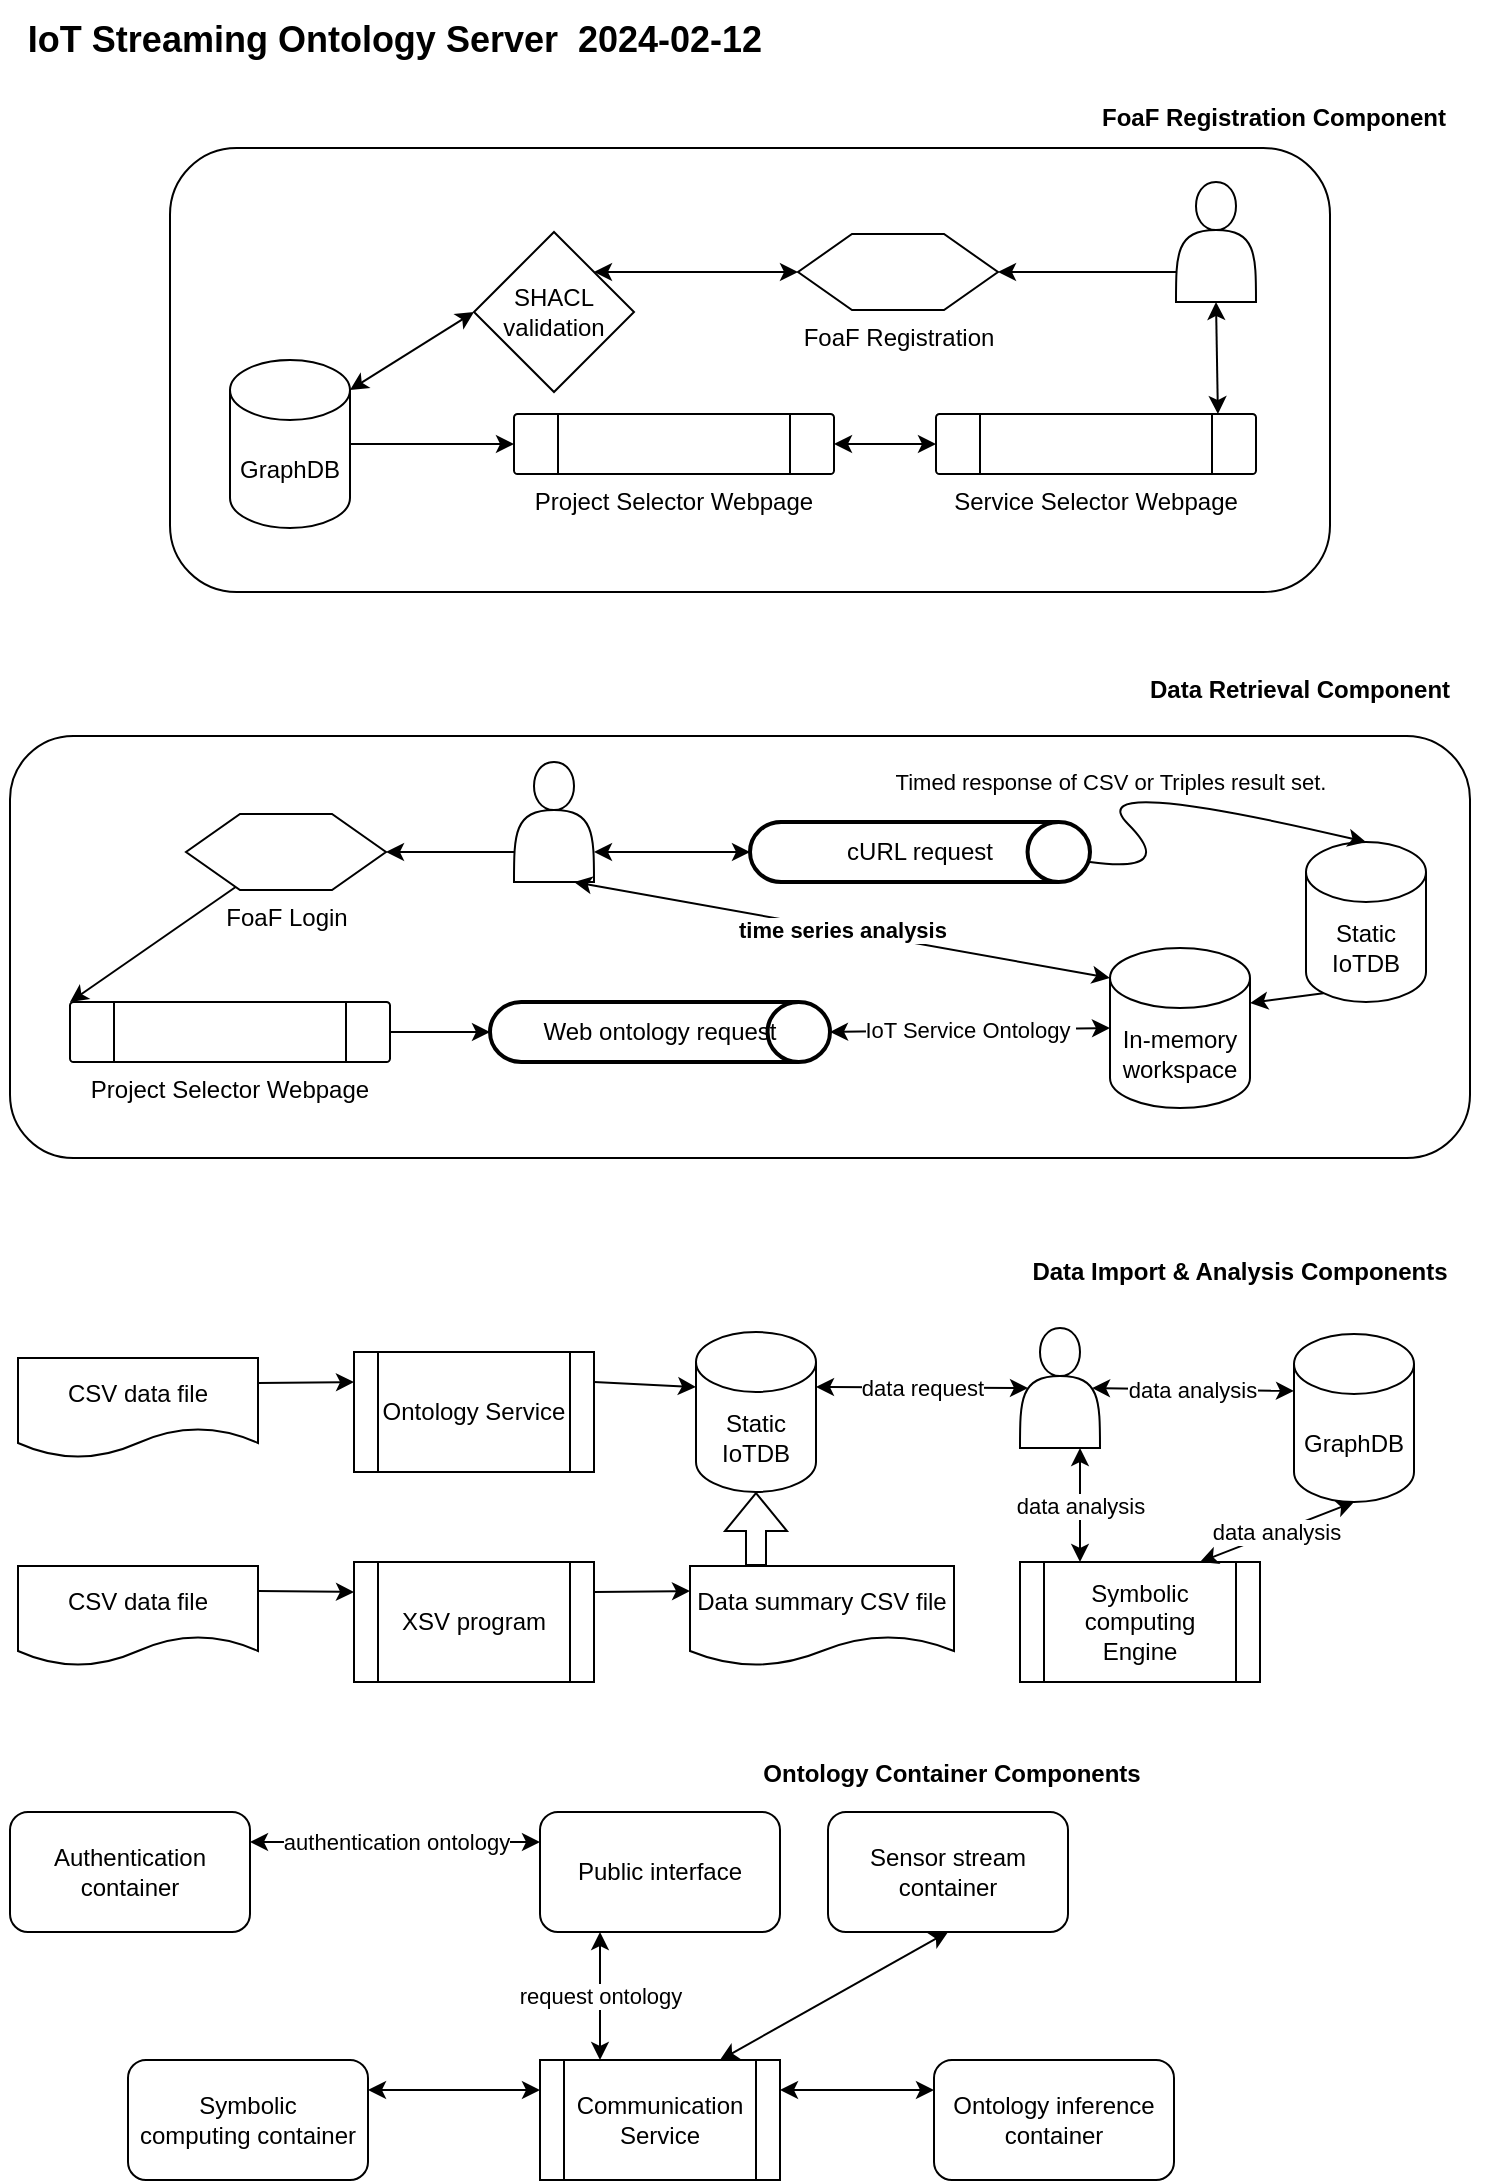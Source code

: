<mxfile version="24.0.4" type="device" pages="6">
  <diagram id="C5RBs43oDa-KdzZeNtuy" name="server">
    <mxGraphModel dx="1194" dy="600" grid="1" gridSize="10" guides="1" tooltips="1" connect="1" arrows="1" fold="1" page="1" pageScale="1" pageWidth="827" pageHeight="1169" math="0" shadow="0">
      <root>
        <mxCell id="WIyWlLk6GJQsqaUBKTNV-0" />
        <mxCell id="WIyWlLk6GJQsqaUBKTNV-1" parent="WIyWlLk6GJQsqaUBKTNV-0" />
        <mxCell id="ZdfVmxlPSpVTwCTJn2dA-35" value="" style="rounded=1;whiteSpace=wrap;html=1;" parent="WIyWlLk6GJQsqaUBKTNV-1" vertex="1">
          <mxGeometry x="20" y="382" width="730" height="211" as="geometry" />
        </mxCell>
        <mxCell id="ZdfVmxlPSpVTwCTJn2dA-0" value="Static IoTDB" style="shape=cylinder3;whiteSpace=wrap;html=1;boundedLbl=1;backgroundOutline=1;size=15;" parent="WIyWlLk6GJQsqaUBKTNV-1" vertex="1">
          <mxGeometry x="668" y="435" width="60" height="80" as="geometry" />
        </mxCell>
        <mxCell id="ZdfVmxlPSpVTwCTJn2dA-1" value="In-memory workspace" style="shape=cylinder3;whiteSpace=wrap;html=1;boundedLbl=1;backgroundOutline=1;size=15;" parent="WIyWlLk6GJQsqaUBKTNV-1" vertex="1">
          <mxGeometry x="570" y="488" width="70" height="80" as="geometry" />
        </mxCell>
        <mxCell id="ZdfVmxlPSpVTwCTJn2dA-3" value="" style="shape=actor;whiteSpace=wrap;html=1;" parent="WIyWlLk6GJQsqaUBKTNV-1" vertex="1">
          <mxGeometry x="272" y="395" width="40" height="60" as="geometry" />
        </mxCell>
        <mxCell id="ZdfVmxlPSpVTwCTJn2dA-4" value="cURL request" style="strokeWidth=2;html=1;shape=mxgraph.flowchart.direct_data;whiteSpace=wrap;" parent="WIyWlLk6GJQsqaUBKTNV-1" vertex="1">
          <mxGeometry x="390" y="425" width="170" height="30" as="geometry" />
        </mxCell>
        <mxCell id="ZdfVmxlPSpVTwCTJn2dA-5" value="Timed response of CSV or Triples result set." style="curved=1;endArrow=classic;html=1;rounded=0;exitX=1;exitY=0.667;exitDx=0;exitDy=0;exitPerimeter=0;entryX=0.5;entryY=0;entryDx=0;entryDy=0;entryPerimeter=0;" parent="WIyWlLk6GJQsqaUBKTNV-1" source="ZdfVmxlPSpVTwCTJn2dA-4" target="ZdfVmxlPSpVTwCTJn2dA-0" edge="1">
          <mxGeometry width="50" height="50" relative="1" as="geometry">
            <mxPoint x="554" y="451" as="sourcePoint" />
            <mxPoint x="604" y="401" as="targetPoint" />
            <Array as="points">
              <mxPoint x="604" y="451" />
              <mxPoint x="554" y="401" />
            </Array>
          </mxGeometry>
        </mxCell>
        <mxCell id="ZdfVmxlPSpVTwCTJn2dA-6" value="Web ontology&amp;nbsp;request" style="strokeWidth=2;html=1;shape=mxgraph.flowchart.direct_data;whiteSpace=wrap;" parent="WIyWlLk6GJQsqaUBKTNV-1" vertex="1">
          <mxGeometry x="260" y="515" width="170" height="30" as="geometry" />
        </mxCell>
        <mxCell id="ZdfVmxlPSpVTwCTJn2dA-11" value="IoT Service Ontology&amp;nbsp;" style="endArrow=classic;startArrow=classic;html=1;rounded=0;entryX=1;entryY=0.5;entryDx=0;entryDy=0;entryPerimeter=0;exitX=0;exitY=0.5;exitDx=0;exitDy=0;exitPerimeter=0;" parent="WIyWlLk6GJQsqaUBKTNV-1" source="ZdfVmxlPSpVTwCTJn2dA-1" target="ZdfVmxlPSpVTwCTJn2dA-6" edge="1">
          <mxGeometry width="50" height="50" relative="1" as="geometry">
            <mxPoint x="520" y="615" as="sourcePoint" />
            <mxPoint x="570" y="565" as="targetPoint" />
          </mxGeometry>
        </mxCell>
        <mxCell id="ZdfVmxlPSpVTwCTJn2dA-18" value="FoaF Login" style="verticalLabelPosition=bottom;verticalAlign=top;html=1;shape=hexagon;perimeter=hexagonPerimeter2;arcSize=6;size=0.27;" parent="WIyWlLk6GJQsqaUBKTNV-1" vertex="1">
          <mxGeometry x="108" y="421" width="100" height="38" as="geometry" />
        </mxCell>
        <mxCell id="ZdfVmxlPSpVTwCTJn2dA-19" value="" style="endArrow=classic;html=1;rounded=0;entryX=1;entryY=0.5;entryDx=0;entryDy=0;exitX=0;exitY=0.75;exitDx=0;exitDy=0;" parent="WIyWlLk6GJQsqaUBKTNV-1" source="ZdfVmxlPSpVTwCTJn2dA-3" target="ZdfVmxlPSpVTwCTJn2dA-18" edge="1">
          <mxGeometry width="50" height="50" relative="1" as="geometry">
            <mxPoint x="120" y="435" as="sourcePoint" />
            <mxPoint x="170" y="385" as="targetPoint" />
          </mxGeometry>
        </mxCell>
        <mxCell id="ZdfVmxlPSpVTwCTJn2dA-20" value="" style="endArrow=classic;startArrow=classic;html=1;rounded=0;exitX=1;exitY=0.75;exitDx=0;exitDy=0;entryX=0;entryY=0.5;entryDx=0;entryDy=0;entryPerimeter=0;" parent="WIyWlLk6GJQsqaUBKTNV-1" source="ZdfVmxlPSpVTwCTJn2dA-3" target="ZdfVmxlPSpVTwCTJn2dA-4" edge="1">
          <mxGeometry width="50" height="50" relative="1" as="geometry">
            <mxPoint x="220" y="645" as="sourcePoint" />
            <mxPoint x="270" y="595" as="targetPoint" />
          </mxGeometry>
        </mxCell>
        <mxCell id="ZdfVmxlPSpVTwCTJn2dA-22" value="Project Selector Webpage" style="verticalLabelPosition=bottom;verticalAlign=top;html=1;shape=process;whiteSpace=wrap;rounded=1;size=0.14;arcSize=6;" parent="WIyWlLk6GJQsqaUBKTNV-1" vertex="1">
          <mxGeometry x="50" y="515" width="160" height="30" as="geometry" />
        </mxCell>
        <mxCell id="ZdfVmxlPSpVTwCTJn2dA-29" value="" style="endArrow=classic;html=1;rounded=0;entryX=0;entryY=0;entryDx=0;entryDy=0;" parent="WIyWlLk6GJQsqaUBKTNV-1" source="ZdfVmxlPSpVTwCTJn2dA-18" target="ZdfVmxlPSpVTwCTJn2dA-22" edge="1">
          <mxGeometry width="50" height="50" relative="1" as="geometry">
            <mxPoint x="180" y="576" as="sourcePoint" />
            <mxPoint x="200" y="515" as="targetPoint" />
          </mxGeometry>
        </mxCell>
        <mxCell id="ZdfVmxlPSpVTwCTJn2dA-33" value="&lt;b&gt;&lt;font style=&quot;font-size: 18px;&quot;&gt;IoT&amp;nbsp;&lt;/font&gt;&lt;/b&gt;&lt;b style=&quot;border-color: var(--border-color);&quot;&gt;&lt;font style=&quot;border-color: var(--border-color); font-size: 18px;&quot;&gt;Streaming&amp;nbsp;&lt;/font&gt;&lt;/b&gt;&lt;b&gt;&lt;font style=&quot;font-size: 18px;&quot;&gt;Ontology Server&amp;nbsp; 2024-02-12&lt;/font&gt;&lt;/b&gt;" style="text;html=1;strokeColor=none;fillColor=none;align=center;verticalAlign=middle;whiteSpace=wrap;rounded=0;" parent="WIyWlLk6GJQsqaUBKTNV-1" vertex="1">
          <mxGeometry x="15" y="14" width="395" height="40" as="geometry" />
        </mxCell>
        <mxCell id="ZdfVmxlPSpVTwCTJn2dA-34" value="&lt;b&gt;FoaF Registration Component&lt;/b&gt;&lt;b&gt;&lt;br&gt;&lt;/b&gt;" style="text;html=1;strokeColor=none;fillColor=none;align=center;verticalAlign=middle;whiteSpace=wrap;rounded=0;" parent="WIyWlLk6GJQsqaUBKTNV-1" vertex="1">
          <mxGeometry x="550" y="58" width="204" height="30" as="geometry" />
        </mxCell>
        <mxCell id="k_RKLp8cV5WZQtAVE3XR-1" value="" style="rounded=1;whiteSpace=wrap;html=1;" parent="WIyWlLk6GJQsqaUBKTNV-1" vertex="1">
          <mxGeometry x="100" y="88" width="580" height="222" as="geometry" />
        </mxCell>
        <mxCell id="k_RKLp8cV5WZQtAVE3XR-4" value="" style="shape=actor;whiteSpace=wrap;html=1;" parent="WIyWlLk6GJQsqaUBKTNV-1" vertex="1">
          <mxGeometry x="603" y="105" width="40" height="60" as="geometry" />
        </mxCell>
        <mxCell id="k_RKLp8cV5WZQtAVE3XR-9" value="FoaF Registration" style="verticalLabelPosition=bottom;verticalAlign=top;html=1;shape=hexagon;perimeter=hexagonPerimeter2;arcSize=6;size=0.27;" parent="WIyWlLk6GJQsqaUBKTNV-1" vertex="1">
          <mxGeometry x="414" y="131" width="100" height="38" as="geometry" />
        </mxCell>
        <mxCell id="k_RKLp8cV5WZQtAVE3XR-10" value="" style="endArrow=classic;html=1;rounded=0;entryX=1;entryY=0.5;entryDx=0;entryDy=0;exitX=0;exitY=0.75;exitDx=0;exitDy=0;" parent="WIyWlLk6GJQsqaUBKTNV-1" source="k_RKLp8cV5WZQtAVE3XR-4" target="k_RKLp8cV5WZQtAVE3XR-9" edge="1">
          <mxGeometry width="50" height="50" relative="1" as="geometry">
            <mxPoint x="140" y="141" as="sourcePoint" />
            <mxPoint x="190" y="91" as="targetPoint" />
          </mxGeometry>
        </mxCell>
        <mxCell id="k_RKLp8cV5WZQtAVE3XR-13" value="Project Selector Webpage" style="verticalLabelPosition=bottom;verticalAlign=top;html=1;shape=process;whiteSpace=wrap;rounded=1;size=0.14;arcSize=6;" parent="WIyWlLk6GJQsqaUBKTNV-1" vertex="1">
          <mxGeometry x="272" y="221" width="160" height="30" as="geometry" />
        </mxCell>
        <mxCell id="k_RKLp8cV5WZQtAVE3XR-15" value="" style="endArrow=classic;html=1;rounded=0;exitX=1;exitY=0.5;exitDx=0;exitDy=0;entryX=0;entryY=0.5;entryDx=0;entryDy=0;exitPerimeter=0;" parent="WIyWlLk6GJQsqaUBKTNV-1" source="k_RKLp8cV5WZQtAVE3XR-16" target="k_RKLp8cV5WZQtAVE3XR-13" edge="1">
          <mxGeometry width="50" height="50" relative="1" as="geometry">
            <mxPoint x="170" y="271" as="sourcePoint" />
            <mxPoint x="220" y="221" as="targetPoint" />
          </mxGeometry>
        </mxCell>
        <mxCell id="k_RKLp8cV5WZQtAVE3XR-16" value="GraphDB" style="shape=cylinder3;whiteSpace=wrap;html=1;boundedLbl=1;backgroundOutline=1;size=15;" parent="WIyWlLk6GJQsqaUBKTNV-1" vertex="1">
          <mxGeometry x="130" y="194" width="60" height="84" as="geometry" />
        </mxCell>
        <mxCell id="k_RKLp8cV5WZQtAVE3XR-17" value="" style="endArrow=classic;startArrow=classic;html=1;rounded=0;exitX=1;exitY=0;exitDx=0;exitDy=0;entryX=0;entryY=0.5;entryDx=0;entryDy=0;" parent="WIyWlLk6GJQsqaUBKTNV-1" source="k_RKLp8cV5WZQtAVE3XR-18" target="k_RKLp8cV5WZQtAVE3XR-9" edge="1">
          <mxGeometry width="50" height="50" relative="1" as="geometry">
            <mxPoint x="50" y="181" as="sourcePoint" />
            <mxPoint x="100" y="131" as="targetPoint" />
          </mxGeometry>
        </mxCell>
        <mxCell id="k_RKLp8cV5WZQtAVE3XR-18" value="SHACL validation" style="rhombus;whiteSpace=wrap;html=1;" parent="WIyWlLk6GJQsqaUBKTNV-1" vertex="1">
          <mxGeometry x="252" y="130" width="80" height="80" as="geometry" />
        </mxCell>
        <mxCell id="k_RKLp8cV5WZQtAVE3XR-19" value="" style="endArrow=classic;startArrow=classic;html=1;rounded=0;exitX=0;exitY=0.5;exitDx=0;exitDy=0;entryX=1;entryY=0;entryDx=0;entryDy=15;entryPerimeter=0;" parent="WIyWlLk6GJQsqaUBKTNV-1" source="k_RKLp8cV5WZQtAVE3XR-18" target="k_RKLp8cV5WZQtAVE3XR-16" edge="1">
          <mxGeometry width="50" height="50" relative="1" as="geometry">
            <mxPoint x="120" y="207" as="sourcePoint" />
            <mxPoint x="140" y="156" as="targetPoint" />
          </mxGeometry>
        </mxCell>
        <mxCell id="k_RKLp8cV5WZQtAVE3XR-20" value="Service Selector Webpage" style="verticalLabelPosition=bottom;verticalAlign=top;html=1;shape=process;whiteSpace=wrap;rounded=1;size=0.14;arcSize=6;" parent="WIyWlLk6GJQsqaUBKTNV-1" vertex="1">
          <mxGeometry x="483" y="221" width="160" height="30" as="geometry" />
        </mxCell>
        <mxCell id="k_RKLp8cV5WZQtAVE3XR-21" value="" style="endArrow=classic;startArrow=classic;html=1;rounded=0;exitX=1;exitY=0.5;exitDx=0;exitDy=0;entryX=0;entryY=0.5;entryDx=0;entryDy=0;" parent="WIyWlLk6GJQsqaUBKTNV-1" source="k_RKLp8cV5WZQtAVE3XR-13" target="k_RKLp8cV5WZQtAVE3XR-20" edge="1">
          <mxGeometry width="50" height="50" relative="1" as="geometry">
            <mxPoint x="430" y="289" as="sourcePoint" />
            <mxPoint x="480" y="239" as="targetPoint" />
          </mxGeometry>
        </mxCell>
        <mxCell id="k_RKLp8cV5WZQtAVE3XR-22" value="&lt;b&gt;Data Retrieval&amp;nbsp;&lt;/b&gt;&lt;b style=&quot;border-color: var(--border-color);&quot;&gt;Component&lt;/b&gt;&lt;b&gt;&lt;br&gt;&lt;/b&gt;" style="text;html=1;strokeColor=none;fillColor=none;align=center;verticalAlign=middle;whiteSpace=wrap;rounded=0;" parent="WIyWlLk6GJQsqaUBKTNV-1" vertex="1">
          <mxGeometry x="570" y="344" width="190" height="30" as="geometry" />
        </mxCell>
        <mxCell id="k_RKLp8cV5WZQtAVE3XR-23" value="" style="endArrow=classic;startArrow=classic;html=1;rounded=0;entryX=0.881;entryY=0;entryDx=0;entryDy=0;exitX=0.5;exitY=1;exitDx=0;exitDy=0;entryPerimeter=0;" parent="WIyWlLk6GJQsqaUBKTNV-1" source="k_RKLp8cV5WZQtAVE3XR-4" target="k_RKLp8cV5WZQtAVE3XR-20" edge="1">
          <mxGeometry width="50" height="50" relative="1" as="geometry">
            <mxPoint x="442" y="246" as="sourcePoint" />
            <mxPoint x="493" y="246" as="targetPoint" />
          </mxGeometry>
        </mxCell>
        <mxCell id="k_RKLp8cV5WZQtAVE3XR-28" value="" style="endArrow=classic;html=1;rounded=0;exitX=1;exitY=0.5;exitDx=0;exitDy=0;" parent="WIyWlLk6GJQsqaUBKTNV-1" source="ZdfVmxlPSpVTwCTJn2dA-22" target="ZdfVmxlPSpVTwCTJn2dA-6" edge="1">
          <mxGeometry width="50" height="50" relative="1" as="geometry">
            <mxPoint x="200" y="179" as="sourcePoint" />
            <mxPoint x="282" y="179" as="targetPoint" />
          </mxGeometry>
        </mxCell>
        <mxCell id="k_RKLp8cV5WZQtAVE3XR-29" value="&lt;b&gt;time series analysis&lt;/b&gt;" style="endArrow=classic;startArrow=classic;html=1;rounded=0;exitX=0.75;exitY=1;exitDx=0;exitDy=0;entryX=0;entryY=0;entryDx=0;entryDy=15;entryPerimeter=0;" parent="WIyWlLk6GJQsqaUBKTNV-1" source="ZdfVmxlPSpVTwCTJn2dA-3" target="ZdfVmxlPSpVTwCTJn2dA-1" edge="1">
          <mxGeometry width="50" height="50" relative="1" as="geometry">
            <mxPoint x="322" y="450" as="sourcePoint" />
            <mxPoint x="400" y="450" as="targetPoint" />
          </mxGeometry>
        </mxCell>
        <mxCell id="6ySYtzb5Qx5gIVw8ycWp-2" value="CSV data file" style="shape=document;whiteSpace=wrap;html=1;boundedLbl=1;" parent="WIyWlLk6GJQsqaUBKTNV-1" vertex="1">
          <mxGeometry x="24" y="693" width="120" height="50" as="geometry" />
        </mxCell>
        <mxCell id="6ySYtzb5Qx5gIVw8ycWp-3" value="Ontology Service" style="shape=process;whiteSpace=wrap;html=1;backgroundOutline=1;" parent="WIyWlLk6GJQsqaUBKTNV-1" vertex="1">
          <mxGeometry x="192" y="690" width="120" height="60" as="geometry" />
        </mxCell>
        <mxCell id="6ySYtzb5Qx5gIVw8ycWp-5" value="GraphDB" style="shape=cylinder3;whiteSpace=wrap;html=1;boundedLbl=1;backgroundOutline=1;size=15;" parent="WIyWlLk6GJQsqaUBKTNV-1" vertex="1">
          <mxGeometry x="662" y="681" width="60" height="84" as="geometry" />
        </mxCell>
        <mxCell id="6ySYtzb5Qx5gIVw8ycWp-6" value="Static IoTDB" style="shape=cylinder3;whiteSpace=wrap;html=1;boundedLbl=1;backgroundOutline=1;size=15;" parent="WIyWlLk6GJQsqaUBKTNV-1" vertex="1">
          <mxGeometry x="363" y="680" width="60" height="80" as="geometry" />
        </mxCell>
        <mxCell id="6ySYtzb5Qx5gIVw8ycWp-7" value="&lt;b&gt;Data Import &amp;amp; Analysis&amp;nbsp;&lt;/b&gt;&lt;b style=&quot;border-color: var(--border-color);&quot;&gt;Components&lt;/b&gt;&lt;b&gt;&lt;br&gt;&lt;/b&gt;" style="text;html=1;strokeColor=none;fillColor=none;align=center;verticalAlign=middle;whiteSpace=wrap;rounded=0;" parent="WIyWlLk6GJQsqaUBKTNV-1" vertex="1">
          <mxGeometry x="520" y="635" width="230" height="30" as="geometry" />
        </mxCell>
        <mxCell id="6ySYtzb5Qx5gIVw8ycWp-8" value="Data summary CSV file" style="shape=document;whiteSpace=wrap;html=1;boundedLbl=1;" parent="WIyWlLk6GJQsqaUBKTNV-1" vertex="1">
          <mxGeometry x="360" y="797" width="132" height="50" as="geometry" />
        </mxCell>
        <mxCell id="6ySYtzb5Qx5gIVw8ycWp-10" value="XSV program" style="shape=process;whiteSpace=wrap;html=1;backgroundOutline=1;" parent="WIyWlLk6GJQsqaUBKTNV-1" vertex="1">
          <mxGeometry x="192" y="795" width="120" height="60" as="geometry" />
        </mxCell>
        <mxCell id="6ySYtzb5Qx5gIVw8ycWp-11" value="CSV data file" style="shape=document;whiteSpace=wrap;html=1;boundedLbl=1;" parent="WIyWlLk6GJQsqaUBKTNV-1" vertex="1">
          <mxGeometry x="24" y="797" width="120" height="50" as="geometry" />
        </mxCell>
        <mxCell id="6ySYtzb5Qx5gIVw8ycWp-16" value="" style="shape=flexArrow;endArrow=classic;html=1;rounded=0;entryX=0.5;entryY=1;entryDx=0;entryDy=0;exitX=0.25;exitY=0;exitDx=0;exitDy=0;entryPerimeter=0;" parent="WIyWlLk6GJQsqaUBKTNV-1" source="6ySYtzb5Qx5gIVw8ycWp-8" target="6ySYtzb5Qx5gIVw8ycWp-6" edge="1">
          <mxGeometry width="50" height="50" relative="1" as="geometry">
            <mxPoint x="322" y="820" as="sourcePoint" />
            <mxPoint x="370" y="820" as="targetPoint" />
          </mxGeometry>
        </mxCell>
        <mxCell id="6ySYtzb5Qx5gIVw8ycWp-17" value="" style="shape=actor;whiteSpace=wrap;html=1;" parent="WIyWlLk6GJQsqaUBKTNV-1" vertex="1">
          <mxGeometry x="525" y="678" width="40" height="60" as="geometry" />
        </mxCell>
        <mxCell id="6ySYtzb5Qx5gIVw8ycWp-18" value="data request" style="endArrow=classic;startArrow=classic;html=1;rounded=0;exitX=1;exitY=0;exitDx=0;exitDy=27.5;entryX=0.1;entryY=0.5;entryDx=0;entryDy=0;entryPerimeter=0;exitPerimeter=0;" parent="WIyWlLk6GJQsqaUBKTNV-1" source="6ySYtzb5Qx5gIVw8ycWp-6" target="6ySYtzb5Qx5gIVw8ycWp-17" edge="1">
          <mxGeometry width="50" height="50" relative="1" as="geometry">
            <mxPoint x="322" y="450" as="sourcePoint" />
            <mxPoint x="400" y="450" as="targetPoint" />
          </mxGeometry>
        </mxCell>
        <mxCell id="6ySYtzb5Qx5gIVw8ycWp-19" value="data analysis" style="endArrow=classic;startArrow=classic;html=1;rounded=0;exitX=0.9;exitY=0.5;exitDx=0;exitDy=0;entryX=0;entryY=0;entryDx=0;entryDy=28.5;entryPerimeter=0;exitPerimeter=0;" parent="WIyWlLk6GJQsqaUBKTNV-1" source="6ySYtzb5Qx5gIVw8ycWp-17" target="6ySYtzb5Qx5gIVw8ycWp-5" edge="1">
          <mxGeometry width="50" height="50" relative="1" as="geometry">
            <mxPoint x="433" y="718" as="sourcePoint" />
            <mxPoint x="539" y="718" as="targetPoint" />
          </mxGeometry>
        </mxCell>
        <mxCell id="6ySYtzb5Qx5gIVw8ycWp-20" value="Symbolic computing Engine" style="shape=process;whiteSpace=wrap;html=1;backgroundOutline=1;" parent="WIyWlLk6GJQsqaUBKTNV-1" vertex="1">
          <mxGeometry x="525" y="795" width="120" height="60" as="geometry" />
        </mxCell>
        <mxCell id="6ySYtzb5Qx5gIVw8ycWp-21" value="data analysis" style="endArrow=classic;startArrow=classic;html=1;rounded=0;exitX=0.75;exitY=1;exitDx=0;exitDy=0;entryX=0.25;entryY=0;entryDx=0;entryDy=0;" parent="WIyWlLk6GJQsqaUBKTNV-1" source="6ySYtzb5Qx5gIVw8ycWp-17" target="6ySYtzb5Qx5gIVw8ycWp-20" edge="1">
          <mxGeometry width="50" height="50" relative="1" as="geometry">
            <mxPoint x="571" y="718" as="sourcePoint" />
            <mxPoint x="672" y="720" as="targetPoint" />
          </mxGeometry>
        </mxCell>
        <mxCell id="6ySYtzb5Qx5gIVw8ycWp-22" value="&lt;b&gt;Ontology Container&amp;nbsp;&lt;/b&gt;&lt;b style=&quot;border-color: var(--border-color);&quot;&gt;Components&lt;/b&gt;&lt;b&gt;&lt;br&gt;&lt;/b&gt;" style="text;html=1;strokeColor=none;fillColor=none;align=center;verticalAlign=middle;whiteSpace=wrap;rounded=0;" parent="WIyWlLk6GJQsqaUBKTNV-1" vertex="1">
          <mxGeometry x="381" y="886" width="220" height="30" as="geometry" />
        </mxCell>
        <mxCell id="6ySYtzb5Qx5gIVw8ycWp-24" value="Authentication container" style="rounded=1;whiteSpace=wrap;html=1;" parent="WIyWlLk6GJQsqaUBKTNV-1" vertex="1">
          <mxGeometry x="20" y="920" width="120" height="60" as="geometry" />
        </mxCell>
        <mxCell id="6ySYtzb5Qx5gIVw8ycWp-26" value="authentication ontology" style="endArrow=classic;startArrow=classic;html=1;rounded=0;exitX=0;exitY=0.25;exitDx=0;exitDy=0;entryX=1;entryY=0.25;entryDx=0;entryDy=0;" parent="WIyWlLk6GJQsqaUBKTNV-1" source="6ySYtzb5Qx5gIVw8ycWp-42" target="6ySYtzb5Qx5gIVw8ycWp-24" edge="1">
          <mxGeometry width="50" height="50" relative="1" as="geometry">
            <mxPoint x="286" y="935" as="sourcePoint" />
            <mxPoint x="150" y="938" as="targetPoint" />
          </mxGeometry>
        </mxCell>
        <mxCell id="6ySYtzb5Qx5gIVw8ycWp-27" value="Communication Service" style="shape=process;whiteSpace=wrap;html=1;backgroundOutline=1;" parent="WIyWlLk6GJQsqaUBKTNV-1" vertex="1">
          <mxGeometry x="285" y="1044" width="120" height="60" as="geometry" />
        </mxCell>
        <mxCell id="6ySYtzb5Qx5gIVw8ycWp-28" value="" style="endArrow=classic;startArrow=classic;html=1;rounded=0;entryX=0;entryY=0.25;entryDx=0;entryDy=0;exitX=1;exitY=0.25;exitDx=0;exitDy=0;" parent="WIyWlLk6GJQsqaUBKTNV-1" source="6ySYtzb5Qx5gIVw8ycWp-37" target="6ySYtzb5Qx5gIVw8ycWp-27" edge="1">
          <mxGeometry width="50" height="50" relative="1" as="geometry">
            <mxPoint x="140" y="1060" as="sourcePoint" />
            <mxPoint x="746" y="983" as="targetPoint" />
          </mxGeometry>
        </mxCell>
        <mxCell id="6ySYtzb5Qx5gIVw8ycWp-29" value="Sensor stream container" style="rounded=1;whiteSpace=wrap;html=1;" parent="WIyWlLk6GJQsqaUBKTNV-1" vertex="1">
          <mxGeometry x="429" y="920" width="120" height="60" as="geometry" />
        </mxCell>
        <mxCell id="6ySYtzb5Qx5gIVw8ycWp-30" value="request ontology" style="endArrow=classic;startArrow=classic;html=1;rounded=0;entryX=0.25;entryY=0;entryDx=0;entryDy=0;exitX=0.25;exitY=1;exitDx=0;exitDy=0;" parent="WIyWlLk6GJQsqaUBKTNV-1" source="6ySYtzb5Qx5gIVw8ycWp-42" target="6ySYtzb5Qx5gIVw8ycWp-27" edge="1">
          <mxGeometry width="50" height="50" relative="1" as="geometry">
            <mxPoint x="312" y="965" as="sourcePoint" />
            <mxPoint x="815" y="1130" as="targetPoint" />
          </mxGeometry>
        </mxCell>
        <mxCell id="6ySYtzb5Qx5gIVw8ycWp-31" value="" style="endArrow=classic;html=1;rounded=0;exitX=0.145;exitY=1;exitDx=0;exitDy=-4.35;entryX=1;entryY=0;entryDx=0;entryDy=27.5;exitPerimeter=0;entryPerimeter=0;" parent="WIyWlLk6GJQsqaUBKTNV-1" source="ZdfVmxlPSpVTwCTJn2dA-0" target="ZdfVmxlPSpVTwCTJn2dA-1" edge="1">
          <mxGeometry width="50" height="50" relative="1" as="geometry">
            <mxPoint x="200" y="246" as="sourcePoint" />
            <mxPoint x="282" y="246" as="targetPoint" />
          </mxGeometry>
        </mxCell>
        <mxCell id="6ySYtzb5Qx5gIVw8ycWp-33" value="" style="endArrow=classic;html=1;rounded=0;exitX=1;exitY=0.25;exitDx=0;exitDy=0;entryX=0;entryY=0;entryDx=0;entryDy=27.5;entryPerimeter=0;" parent="WIyWlLk6GJQsqaUBKTNV-1" source="6ySYtzb5Qx5gIVw8ycWp-3" target="6ySYtzb5Qx5gIVw8ycWp-6" edge="1">
          <mxGeometry width="50" height="50" relative="1" as="geometry">
            <mxPoint x="697" y="531" as="sourcePoint" />
            <mxPoint x="650" y="536" as="targetPoint" />
          </mxGeometry>
        </mxCell>
        <mxCell id="6ySYtzb5Qx5gIVw8ycWp-34" value="" style="endArrow=classic;html=1;rounded=0;exitX=1;exitY=0.25;exitDx=0;exitDy=0;entryX=0;entryY=0.25;entryDx=0;entryDy=0;" parent="WIyWlLk6GJQsqaUBKTNV-1" source="6ySYtzb5Qx5gIVw8ycWp-2" target="6ySYtzb5Qx5gIVw8ycWp-3" edge="1">
          <mxGeometry width="50" height="50" relative="1" as="geometry">
            <mxPoint x="707" y="541" as="sourcePoint" />
            <mxPoint x="660" y="546" as="targetPoint" />
          </mxGeometry>
        </mxCell>
        <mxCell id="6ySYtzb5Qx5gIVw8ycWp-35" value="" style="endArrow=classic;html=1;rounded=0;exitX=1;exitY=0.25;exitDx=0;exitDy=0;entryX=0;entryY=0.25;entryDx=0;entryDy=0;" parent="WIyWlLk6GJQsqaUBKTNV-1" source="6ySYtzb5Qx5gIVw8ycWp-10" target="6ySYtzb5Qx5gIVw8ycWp-8" edge="1">
          <mxGeometry width="50" height="50" relative="1" as="geometry">
            <mxPoint x="697" y="531" as="sourcePoint" />
            <mxPoint x="650" y="536" as="targetPoint" />
          </mxGeometry>
        </mxCell>
        <mxCell id="6ySYtzb5Qx5gIVw8ycWp-36" value="" style="endArrow=classic;html=1;rounded=0;exitX=1;exitY=0.25;exitDx=0;exitDy=0;entryX=0;entryY=0.25;entryDx=0;entryDy=0;" parent="WIyWlLk6GJQsqaUBKTNV-1" source="6ySYtzb5Qx5gIVw8ycWp-11" target="6ySYtzb5Qx5gIVw8ycWp-10" edge="1">
          <mxGeometry width="50" height="50" relative="1" as="geometry">
            <mxPoint x="707" y="541" as="sourcePoint" />
            <mxPoint x="660" y="546" as="targetPoint" />
          </mxGeometry>
        </mxCell>
        <mxCell id="6ySYtzb5Qx5gIVw8ycWp-37" value="Symbolic computing&amp;nbsp;container" style="rounded=1;whiteSpace=wrap;html=1;" parent="WIyWlLk6GJQsqaUBKTNV-1" vertex="1">
          <mxGeometry x="79" y="1044" width="120" height="60" as="geometry" />
        </mxCell>
        <mxCell id="6ySYtzb5Qx5gIVw8ycWp-38" value="data analysis" style="endArrow=classic;startArrow=classic;html=1;rounded=0;exitX=0.5;exitY=1;exitDx=0;exitDy=0;entryX=0.75;entryY=0;entryDx=0;entryDy=0;exitPerimeter=0;" parent="WIyWlLk6GJQsqaUBKTNV-1" source="6ySYtzb5Qx5gIVw8ycWp-5" target="6ySYtzb5Qx5gIVw8ycWp-20" edge="1">
          <mxGeometry width="50" height="50" relative="1" as="geometry">
            <mxPoint x="565" y="748" as="sourcePoint" />
            <mxPoint x="565" y="805" as="targetPoint" />
          </mxGeometry>
        </mxCell>
        <mxCell id="6ySYtzb5Qx5gIVw8ycWp-39" value="" style="endArrow=classic;startArrow=classic;html=1;rounded=0;entryX=1;entryY=0.25;entryDx=0;entryDy=0;exitX=0;exitY=0.25;exitDx=0;exitDy=0;" parent="WIyWlLk6GJQsqaUBKTNV-1" source="6ySYtzb5Qx5gIVw8ycWp-41" target="6ySYtzb5Qx5gIVw8ycWp-27" edge="1">
          <mxGeometry width="50" height="50" relative="1" as="geometry">
            <mxPoint x="570" y="1059" as="sourcePoint" />
            <mxPoint x="241" y="1051" as="targetPoint" />
          </mxGeometry>
        </mxCell>
        <mxCell id="6ySYtzb5Qx5gIVw8ycWp-40" value="" style="endArrow=classic;startArrow=classic;html=1;rounded=0;exitX=0.5;exitY=1;exitDx=0;exitDy=0;entryX=0.75;entryY=0;entryDx=0;entryDy=0;" parent="WIyWlLk6GJQsqaUBKTNV-1" source="6ySYtzb5Qx5gIVw8ycWp-29" target="6ySYtzb5Qx5gIVw8ycWp-27" edge="1">
          <mxGeometry width="50" height="50" relative="1" as="geometry">
            <mxPoint x="480" y="1067" as="sourcePoint" />
            <mxPoint x="331" y="1066" as="targetPoint" />
          </mxGeometry>
        </mxCell>
        <mxCell id="6ySYtzb5Qx5gIVw8ycWp-41" value="Ontology inference container" style="rounded=1;whiteSpace=wrap;html=1;" parent="WIyWlLk6GJQsqaUBKTNV-1" vertex="1">
          <mxGeometry x="482" y="1044" width="120" height="60" as="geometry" />
        </mxCell>
        <mxCell id="6ySYtzb5Qx5gIVw8ycWp-42" value="Public interface" style="rounded=1;whiteSpace=wrap;html=1;" parent="WIyWlLk6GJQsqaUBKTNV-1" vertex="1">
          <mxGeometry x="285" y="920" width="120" height="60" as="geometry" />
        </mxCell>
      </root>
    </mxGraphModel>
  </diagram>
  <diagram id="STKNTwtgmbIuUFgsIsq4" name="saref.device">
    <mxGraphModel dx="1194" dy="1700" grid="1" gridSize="10" guides="1" tooltips="1" connect="1" arrows="1" fold="1" page="1" pageScale="1" pageWidth="850" pageHeight="1100" math="0" shadow="0">
      <root>
        <mxCell id="0" />
        <mxCell id="1" parent="0" />
        <mxCell id="uCqAEJKMxBrhqZcYt9JN-1" value="saref:accomplishes" style="rounded=0;html=1;jettySize=auto;orthogonalLoop=1;strokeWidth=1;fontStyle=0;fontSize=13;verticalAlign=middle;entryX=1;entryY=0.25;entryDx=0;entryDy=0;jumpStyle=none;spacing=0;" parent="1" target="uCqAEJKMxBrhqZcYt9JN-18" edge="1">
          <mxGeometry x="-0.299" y="-13" relative="1" as="geometry">
            <mxPoint x="299" y="-641" as="sourcePoint" />
            <mxPoint x="-1.706" y="-683.647" as="targetPoint" />
            <mxPoint as="offset" />
          </mxGeometry>
        </mxCell>
        <mxCell id="uCqAEJKMxBrhqZcYt9JN-2" style="edgeStyle=orthogonalEdgeStyle;rounded=0;orthogonalLoop=1;jettySize=auto;html=1;strokeWidth=1;fontColor=#CC0066;fontSize=13;verticalAlign=middle;entryX=1;entryY=0.5;entryDx=0;entryDy=0;exitX=0.5;exitY=1;exitDx=0;exitDy=0;" parent="1" source="uCqAEJKMxBrhqZcYt9JN-10" target="uCqAEJKMxBrhqZcYt9JN-4" edge="1">
          <mxGeometry relative="1" as="geometry">
            <mxPoint x="452.5" y="-454.5" as="targetPoint" />
            <mxPoint x="350" y="-475" as="sourcePoint" />
          </mxGeometry>
        </mxCell>
        <mxCell id="uCqAEJKMxBrhqZcYt9JN-3" value="saref:hasFunction" style="text;html=1;resizable=0;points=[];align=center;verticalAlign=middle;labelBackgroundColor=#ffffff;fontColor=#000000;fontSize=13;" parent="uCqAEJKMxBrhqZcYt9JN-2" vertex="1" connectable="0">
          <mxGeometry x="-0.072" y="33" relative="1" as="geometry">
            <mxPoint x="-92" y="-10.5" as="offset" />
          </mxGeometry>
        </mxCell>
        <mxCell id="uCqAEJKMxBrhqZcYt9JN-4" value="saref:Function" style="rounded=0;whiteSpace=wrap;html=1;strokeWidth=1;strokeColor=#666666;fillColor=#fff2cc;fontStyle=0;fontSize=13;verticalAlign=middle;fontColor=#333333;" parent="1" vertex="1">
          <mxGeometry x="80" y="-465" width="120" height="30" as="geometry" />
        </mxCell>
        <mxCell id="uCqAEJKMxBrhqZcYt9JN-5" value="saref:Command" style="rounded=0;whiteSpace=wrap;html=1;strokeWidth=1;strokeColor=#666666;fillColor=#fff2cc;fontStyle=0;fontSize=13;verticalAlign=middle;fontColor=#333333;" parent="1" vertex="1">
          <mxGeometry x="80" y="-381" width="120" height="30" as="geometry" />
        </mxCell>
        <mxCell id="uCqAEJKMxBrhqZcYt9JN-6" style="edgeStyle=orthogonalEdgeStyle;rounded=0;html=1;jettySize=auto;orthogonalLoop=1;strokeWidth=1;fontStyle=0;fontSize=13;verticalAlign=middle;exitX=0.583;exitY=0.011;exitDx=0;exitDy=0;exitPerimeter=0;" parent="1" source="uCqAEJKMxBrhqZcYt9JN-5" edge="1">
          <mxGeometry relative="1" as="geometry">
            <mxPoint x="150" y="-385" as="sourcePoint" />
            <mxPoint x="150" y="-435" as="targetPoint" />
          </mxGeometry>
        </mxCell>
        <mxCell id="uCqAEJKMxBrhqZcYt9JN-7" value="saref:isCommandOf" style="text;html=1;resizable=0;points=[];align=center;verticalAlign=middle;labelBackgroundColor=#ffffff;fontColor=#000000;fontSize=13;" parent="uCqAEJKMxBrhqZcYt9JN-6" vertex="1" connectable="0">
          <mxGeometry x="0.133" y="-3" relative="1" as="geometry">
            <mxPoint x="58.5" y="20.5" as="offset" />
          </mxGeometry>
        </mxCell>
        <mxCell id="uCqAEJKMxBrhqZcYt9JN-8" style="edgeStyle=orthogonalEdgeStyle;rounded=0;html=1;jettySize=auto;orthogonalLoop=1;strokeWidth=1;fontStyle=0;fontSize=13;verticalAlign=middle;entryX=0.417;entryY=0.022;entryDx=0;entryDy=0;entryPerimeter=0;" parent="1" target="uCqAEJKMxBrhqZcYt9JN-5" edge="1">
          <mxGeometry relative="1" as="geometry">
            <mxPoint x="130" y="-435" as="sourcePoint" />
            <mxPoint x="130" y="-385" as="targetPoint" />
            <Array as="points" />
          </mxGeometry>
        </mxCell>
        <mxCell id="uCqAEJKMxBrhqZcYt9JN-9" value="saref:hasCommand" style="text;html=1;resizable=0;points=[];align=center;verticalAlign=middle;labelBackgroundColor=#ffffff;fontColor=#000000;fontSize=13;" parent="uCqAEJKMxBrhqZcYt9JN-8" vertex="1" connectable="0">
          <mxGeometry x="0.133" y="-3" relative="1" as="geometry">
            <mxPoint x="-56.5" y="-20" as="offset" />
          </mxGeometry>
        </mxCell>
        <mxCell id="uCqAEJKMxBrhqZcYt9JN-10" value="saref:Device" style="rounded=0;whiteSpace=wrap;html=1;strokeWidth=1;strokeColor=#666666;fillColor=#fff2cc;fontStyle=0;fontSize=13;verticalAlign=top;fontColor=#333333;" parent="1" vertex="1">
          <mxGeometry x="300" y="-689" width="150" height="80" as="geometry" />
        </mxCell>
        <mxCell id="uCqAEJKMxBrhqZcYt9JN-11" value="saref:Service" style="rounded=0;whiteSpace=wrap;html=1;strokeWidth=1;strokeColor=#666666;fillColor=#fff2cc;fontStyle=0;fontSize=13;verticalAlign=middle;fontColor=#333333;" parent="1" vertex="1">
          <mxGeometry x="85" y="-549" width="110" height="30" as="geometry" />
        </mxCell>
        <mxCell id="uCqAEJKMxBrhqZcYt9JN-12" style="edgeStyle=orthogonalEdgeStyle;rounded=0;html=1;entryX=0.283;entryY=1.011;entryDx=0;entryDy=0;jettySize=auto;orthogonalLoop=1;strokeWidth=1;fontStyle=0;fontSize=13;verticalAlign=middle;exitX=1;exitY=0.75;exitDx=0;exitDy=0;entryPerimeter=0;" parent="1" source="uCqAEJKMxBrhqZcYt9JN-11" target="uCqAEJKMxBrhqZcYt9JN-10" edge="1">
          <mxGeometry relative="1" as="geometry">
            <mxPoint x="269.794" y="-448.647" as="sourcePoint" />
            <mxPoint x="269.794" y="-559.235" as="targetPoint" />
          </mxGeometry>
        </mxCell>
        <mxCell id="uCqAEJKMxBrhqZcYt9JN-13" value="saref:isOfferedBy" style="text;html=1;resizable=0;points=[];align=center;verticalAlign=middle;labelBackgroundColor=#ffffff;fontColor=#000000;fontSize=13;" parent="uCqAEJKMxBrhqZcYt9JN-12" vertex="1" connectable="0">
          <mxGeometry x="0.133" y="-3" relative="1" as="geometry">
            <mxPoint x="-70" y="6" as="offset" />
          </mxGeometry>
        </mxCell>
        <mxCell id="uCqAEJKMxBrhqZcYt9JN-14" style="edgeStyle=orthogonalEdgeStyle;rounded=0;html=1;jettySize=auto;orthogonalLoop=1;strokeWidth=1;fontStyle=0;fontSize=13;verticalAlign=middle;exitX=0.133;exitY=0.996;exitDx=0;exitDy=0;entryX=1;entryY=0.25;entryDx=0;entryDy=0;exitPerimeter=0;" parent="1" source="uCqAEJKMxBrhqZcYt9JN-10" target="uCqAEJKMxBrhqZcYt9JN-11" edge="1">
          <mxGeometry relative="1" as="geometry">
            <mxPoint x="59.794" y="-694.735" as="sourcePoint" />
            <mxPoint x="59.794" y="-584.147" as="targetPoint" />
          </mxGeometry>
        </mxCell>
        <mxCell id="uCqAEJKMxBrhqZcYt9JN-15" value="saref:offers" style="text;html=1;resizable=0;points=[];align=center;verticalAlign=middle;labelBackgroundColor=#ffffff;fontColor=#000000;fontSize=13;" parent="uCqAEJKMxBrhqZcYt9JN-14" vertex="1" connectable="0">
          <mxGeometry x="0.133" y="-3" relative="1" as="geometry">
            <mxPoint x="4" y="-50.5" as="offset" />
          </mxGeometry>
        </mxCell>
        <mxCell id="uCqAEJKMxBrhqZcYt9JN-16" style="edgeStyle=orthogonalEdgeStyle;rounded=0;html=1;jettySize=auto;orthogonalLoop=1;strokeWidth=1;fontStyle=0;fontSize=13;verticalAlign=middle;exitX=0.5;exitY=1;exitDx=0;exitDy=0;entryX=0.5;entryY=0;entryDx=0;entryDy=0;" parent="1" source="uCqAEJKMxBrhqZcYt9JN-11" target="uCqAEJKMxBrhqZcYt9JN-4" edge="1">
          <mxGeometry relative="1" as="geometry">
            <mxPoint x="29.794" y="-474.235" as="sourcePoint" />
            <mxPoint x="29.794" y="-363.647" as="targetPoint" />
          </mxGeometry>
        </mxCell>
        <mxCell id="uCqAEJKMxBrhqZcYt9JN-17" value="saref:represents" style="text;html=1;resizable=0;points=[];align=center;verticalAlign=middle;labelBackgroundColor=#ffffff;fontColor=#000000;fontSize=13;" parent="uCqAEJKMxBrhqZcYt9JN-16" vertex="1" connectable="0">
          <mxGeometry x="0.133" y="-3" relative="1" as="geometry">
            <mxPoint x="-49" y="-20" as="offset" />
          </mxGeometry>
        </mxCell>
        <mxCell id="uCqAEJKMxBrhqZcYt9JN-18" value="saref:Task" style="rounded=0;whiteSpace=wrap;html=1;strokeWidth=1;strokeColor=#666666;fillColor=#fff2cc;fontStyle=0;fontSize=13;verticalAlign=middle;fontColor=#333333;" parent="1" vertex="1">
          <mxGeometry x="19" y="-649" width="110" height="30" as="geometry" />
        </mxCell>
        <mxCell id="uCqAEJKMxBrhqZcYt9JN-19" style="rounded=0;html=1;jettySize=auto;orthogonalLoop=1;strokeWidth=1;fontStyle=0;fontSize=13;verticalAlign=middle;exitX=1;exitY=0.75;exitDx=0;exitDy=0;entryX=-0.021;entryY=0.658;entryDx=0;entryDy=0;entryPerimeter=0;" parent="1" source="uCqAEJKMxBrhqZcYt9JN-18" edge="1">
          <mxGeometry relative="1" as="geometry">
            <mxPoint x="208.294" y="-548.147" as="sourcePoint" />
            <mxPoint x="296.85" y="-626.36" as="targetPoint" />
          </mxGeometry>
        </mxCell>
        <mxCell id="uCqAEJKMxBrhqZcYt9JN-20" value="saref:is&lt;br&gt;AccomplishedBy" style="text;html=1;resizable=0;points=[];align=center;verticalAlign=middle;labelBackgroundColor=#ffffff;fontColor=#000000;fontSize=13;" parent="uCqAEJKMxBrhqZcYt9JN-19" vertex="1" connectable="0">
          <mxGeometry x="0.133" y="-3" relative="1" as="geometry">
            <mxPoint x="-46.5" y="14.5" as="offset" />
          </mxGeometry>
        </mxCell>
        <mxCell id="uCqAEJKMxBrhqZcYt9JN-21" style="edgeStyle=orthogonalEdgeStyle;rounded=0;html=1;entryX=0;entryY=0.5;entryDx=0;entryDy=0;jettySize=auto;orthogonalLoop=1;strokeWidth=1;fontStyle=0;fontSize=13;verticalAlign=middle;" parent="1" target="uCqAEJKMxBrhqZcYt9JN-23" edge="1">
          <mxGeometry relative="1" as="geometry">
            <mxPoint x="200" y="-366" as="sourcePoint" />
            <mxPoint x="360.238" y="-448.452" as="targetPoint" />
          </mxGeometry>
        </mxCell>
        <mxCell id="uCqAEJKMxBrhqZcYt9JN-22" value="saref:actsUpon" style="text;html=1;resizable=0;points=[];align=center;verticalAlign=middle;labelBackgroundColor=#ffffff;fontColor=#000000;fontSize=13;" parent="uCqAEJKMxBrhqZcYt9JN-21" vertex="1" connectable="0">
          <mxGeometry x="0.133" y="-3" relative="1" as="geometry">
            <mxPoint x="-38" y="5.5" as="offset" />
          </mxGeometry>
        </mxCell>
        <mxCell id="uCqAEJKMxBrhqZcYt9JN-23" value="saref:State" style="rounded=0;whiteSpace=wrap;html=1;strokeWidth=1;strokeColor=#666666;fillColor=#fff2cc;fontStyle=0;fontSize=13;verticalAlign=middle;fontColor=#333333;" parent="1" vertex="1">
          <mxGeometry x="350" y="-381" width="120" height="30" as="geometry" />
        </mxCell>
        <mxCell id="uCqAEJKMxBrhqZcYt9JN-24" style="edgeStyle=orthogonalEdgeStyle;rounded=0;html=1;entryX=0.5;entryY=0;entryDx=0;entryDy=0;jettySize=auto;orthogonalLoop=1;strokeWidth=1;fontStyle=0;fontSize=13;verticalAlign=middle;" parent="1" target="uCqAEJKMxBrhqZcYt9JN-23" edge="1">
          <mxGeometry relative="1" as="geometry">
            <mxPoint x="410" y="-609" as="sourcePoint" />
            <mxPoint x="385.238" y="-368.905" as="targetPoint" />
          </mxGeometry>
        </mxCell>
        <mxCell id="uCqAEJKMxBrhqZcYt9JN-25" value="saref:hasState" style="text;html=1;resizable=0;points=[];align=center;verticalAlign=middle;labelBackgroundColor=#ffffff;fontColor=#000000;fontSize=13;" parent="uCqAEJKMxBrhqZcYt9JN-24" vertex="1" connectable="0">
          <mxGeometry x="0.133" y="-3" relative="1" as="geometry">
            <mxPoint x="50.5" y="35" as="offset" />
          </mxGeometry>
        </mxCell>
        <mxCell id="uCqAEJKMxBrhqZcYt9JN-26" value="saref:Commodity" style="rounded=0;whiteSpace=wrap;html=1;strokeWidth=1;strokeColor=#666666;fillColor=#f5f5f5;fontStyle=0;fontSize=13;verticalAlign=middle;fontColor=#333333;" parent="1" vertex="1">
          <mxGeometry x="327.5" y="-769" width="110" height="30" as="geometry" />
        </mxCell>
        <mxCell id="uCqAEJKMxBrhqZcYt9JN-27" value="saref:Profile" style="rounded=0;whiteSpace=wrap;html=1;strokeWidth=1;strokeColor=#666666;fillColor=#f5f5f5;fontStyle=0;fontSize=13;verticalAlign=middle;fontColor=#333333;" parent="1" vertex="1">
          <mxGeometry x="157" y="-840" width="110" height="30" as="geometry" />
        </mxCell>
        <mxCell id="uCqAEJKMxBrhqZcYt9JN-28" value="saref:Property" style="rounded=0;whiteSpace=wrap;html=1;strokeWidth=1;strokeColor=#666666;fillColor=#fff2cc;fontStyle=0;fontSize=13;verticalAlign=middle;fontColor=#333333;" parent="1" vertex="1">
          <mxGeometry x="540" y="-840" width="270" height="30" as="geometry" />
        </mxCell>
        <mxCell id="uCqAEJKMxBrhqZcYt9JN-29" style="rounded=0;html=1;entryX=0.5;entryY=1;entryDx=0;entryDy=0;jettySize=auto;orthogonalLoop=1;strokeWidth=1;fontStyle=0;dashed=1;fontSize=13;verticalAlign=middle;exitX=0.547;exitY=0;exitDx=0;exitDy=0;exitPerimeter=0;" parent="1" source="uCqAEJKMxBrhqZcYt9JN-10" target="uCqAEJKMxBrhqZcYt9JN-26" edge="1">
          <mxGeometry relative="1" as="geometry">
            <mxPoint x="383" y="-689" as="sourcePoint" />
            <mxPoint x="680.103" y="-609.431" as="targetPoint" />
          </mxGeometry>
        </mxCell>
        <mxCell id="uCqAEJKMxBrhqZcYt9JN-30" value="saref:isUsedFor" style="text;html=1;resizable=0;points=[];align=center;verticalAlign=middle;labelBackgroundColor=#ffffff;fontColor=#000000;fontSize=13;" parent="uCqAEJKMxBrhqZcYt9JN-29" vertex="1" connectable="0">
          <mxGeometry x="0.133" y="-3" relative="1" as="geometry">
            <mxPoint x="52" y="3.5" as="offset" />
          </mxGeometry>
        </mxCell>
        <mxCell id="uCqAEJKMxBrhqZcYt9JN-31" style="edgeStyle=orthogonalEdgeStyle;rounded=0;html=1;jettySize=auto;orthogonalLoop=1;strokeWidth=1;fontStyle=0;fontSize=13;verticalAlign=middle;entryX=0.5;entryY=1;entryDx=0;entryDy=0;exitX=0;exitY=0.25;exitDx=0;exitDy=0;" parent="1" source="uCqAEJKMxBrhqZcYt9JN-10" target="uCqAEJKMxBrhqZcYt9JN-27" edge="1">
          <mxGeometry relative="1" as="geometry">
            <mxPoint x="260" y="-675" as="sourcePoint" />
            <mxPoint x="110" y="-785" as="targetPoint" />
          </mxGeometry>
        </mxCell>
        <mxCell id="uCqAEJKMxBrhqZcYt9JN-32" value="saref:hasProfile" style="text;html=1;resizable=0;points=[];align=center;verticalAlign=middle;labelBackgroundColor=#ffffff;fontColor=#000000;fontSize=13;" parent="uCqAEJKMxBrhqZcYt9JN-31" vertex="1" connectable="0">
          <mxGeometry x="0.133" y="-3" relative="1" as="geometry">
            <mxPoint x="-53" y="18" as="offset" />
          </mxGeometry>
        </mxCell>
        <mxCell id="uCqAEJKMxBrhqZcYt9JN-33" value="&lt;font face=&quot;Tahoma&quot; style=&quot;font-size: 15px;&quot;&gt;&lt;br style=&quot;font-size: 15px;&quot;&gt;&lt;/font&gt;" style="ellipse;whiteSpace=wrap;html=1;aspect=fixed;spacing=0;spacingTop=15;fontSize=15;spacingLeft=0;" parent="1" vertex="1">
          <mxGeometry x="372.5" y="-835" width="20" height="20" as="geometry" />
        </mxCell>
        <mxCell id="uCqAEJKMxBrhqZcYt9JN-34" style="edgeStyle=orthogonalEdgeStyle;rounded=0;html=1;entryX=0;entryY=0.5;entryDx=0;entryDy=0;jettySize=auto;orthogonalLoop=1;strokeWidth=1;fontStyle=0;dashed=1;fontSize=13;verticalAlign=middle;exitX=1;exitY=0.5;exitDx=0;exitDy=0;" parent="1" source="uCqAEJKMxBrhqZcYt9JN-27" target="uCqAEJKMxBrhqZcYt9JN-33" edge="1">
          <mxGeometry relative="1" as="geometry">
            <mxPoint x="337.69" y="-699.931" as="sourcePoint" />
            <mxPoint x="254.931" y="-790.276" as="targetPoint" />
          </mxGeometry>
        </mxCell>
        <mxCell id="uCqAEJKMxBrhqZcYt9JN-35" value="saref:isAbout" style="text;html=1;resizable=0;points=[];align=center;verticalAlign=middle;labelBackgroundColor=#ffffff;fontColor=#000000;fontSize=13;" parent="uCqAEJKMxBrhqZcYt9JN-34" vertex="1" connectable="0">
          <mxGeometry x="0.133" y="-3" relative="1" as="geometry">
            <mxPoint x="-17.5" y="-15.5" as="offset" />
          </mxGeometry>
        </mxCell>
        <mxCell id="uCqAEJKMxBrhqZcYt9JN-36" style="edgeStyle=orthogonalEdgeStyle;rounded=0;html=1;entryX=0;entryY=0.5;entryDx=0;entryDy=0;jettySize=auto;orthogonalLoop=1;strokeWidth=1;fontStyle=0;dashed=1;fontSize=13;verticalAlign=middle;exitX=1;exitY=0.5;exitDx=0;exitDy=0;" parent="1" source="uCqAEJKMxBrhqZcYt9JN-33" target="uCqAEJKMxBrhqZcYt9JN-28" edge="1">
          <mxGeometry relative="1" as="geometry">
            <mxPoint x="310.103" y="-783.759" as="sourcePoint" />
            <mxPoint x="382.517" y="-783.759" as="targetPoint" />
          </mxGeometry>
        </mxCell>
        <mxCell id="uCqAEJKMxBrhqZcYt9JN-37" style="edgeStyle=orthogonalEdgeStyle;rounded=0;orthogonalLoop=1;jettySize=auto;html=1;exitX=0.5;exitY=1;exitDx=0;exitDy=0;dashed=1;fontSize=15;" parent="1" source="uCqAEJKMxBrhqZcYt9JN-33" target="uCqAEJKMxBrhqZcYt9JN-26" edge="1">
          <mxGeometry relative="1" as="geometry">
            <mxPoint x="440" y="-775" as="targetPoint" />
          </mxGeometry>
        </mxCell>
        <mxCell id="uCqAEJKMxBrhqZcYt9JN-38" value="saref:Measurement" style="rounded=0;whiteSpace=wrap;html=1;strokeWidth=1;strokeColor=#666666;fillColor=#fff2cc;fontStyle=0;fontSize=13;verticalAlign=middle;fontColor=#333333;" parent="1" vertex="1">
          <mxGeometry x="693" y="-649" width="130" height="30" as="geometry" />
        </mxCell>
        <mxCell id="uCqAEJKMxBrhqZcYt9JN-39" style="edgeStyle=orthogonalEdgeStyle;rounded=0;html=1;jettySize=auto;orthogonalLoop=1;strokeWidth=1;fontStyle=0;fontSize=13;verticalAlign=middle;exitX=0.997;exitY=0.34;exitDx=0;exitDy=0;exitPerimeter=0;entryX=0.134;entryY=1.034;entryDx=0;entryDy=0;entryPerimeter=0;" parent="1" source="uCqAEJKMxBrhqZcYt9JN-10" target="uCqAEJKMxBrhqZcYt9JN-28" edge="1">
          <mxGeometry relative="1" as="geometry">
            <mxPoint x="400" y="-667.214" as="sourcePoint" />
            <mxPoint x="610" y="-788" as="targetPoint" />
          </mxGeometry>
        </mxCell>
        <mxCell id="uCqAEJKMxBrhqZcYt9JN-40" value="saref:isMeasured&lt;br&gt;ByDevice&lt;br&gt;saref:isControlled&lt;br&gt;ByDevice" style="text;html=1;resizable=0;points=[];align=center;verticalAlign=middle;labelBackgroundColor=#ffffff;fontColor=#000000;fontSize=13;" parent="uCqAEJKMxBrhqZcYt9JN-39" vertex="1" connectable="0">
          <mxGeometry x="0.133" y="-3" relative="1" as="geometry">
            <mxPoint x="-73" y="-86.5" as="offset" />
          </mxGeometry>
        </mxCell>
        <mxCell id="uCqAEJKMxBrhqZcYt9JN-41" style="edgeStyle=orthogonalEdgeStyle;rounded=0;html=1;jettySize=auto;orthogonalLoop=1;strokeWidth=1;fontStyle=0;fontSize=13;verticalAlign=middle;exitX=0.087;exitY=1.004;exitDx=0;exitDy=0;exitPerimeter=0;entryX=1.001;entryY=0.189;entryDx=0;entryDy=0;entryPerimeter=0;" parent="1" source="uCqAEJKMxBrhqZcYt9JN-28" target="uCqAEJKMxBrhqZcYt9JN-10" edge="1">
          <mxGeometry relative="1" as="geometry">
            <mxPoint x="580" y="-745" as="sourcePoint" />
            <mxPoint x="480" y="-675" as="targetPoint" />
          </mxGeometry>
        </mxCell>
        <mxCell id="uCqAEJKMxBrhqZcYt9JN-42" value="saref:measuresProperty" style="text;html=1;resizable=0;points=[];align=center;verticalAlign=middle;labelBackgroundColor=#ffffff;fontColor=#000000;fontSize=13;" parent="uCqAEJKMxBrhqZcYt9JN-41" vertex="1" connectable="0">
          <mxGeometry x="0.133" y="-3" relative="1" as="geometry">
            <mxPoint x="92" y="-58" as="offset" />
          </mxGeometry>
        </mxCell>
        <mxCell id="uCqAEJKMxBrhqZcYt9JN-43" style="edgeStyle=orthogonalEdgeStyle;rounded=0;html=1;jettySize=auto;orthogonalLoop=1;strokeWidth=1;fontStyle=0;fontSize=13;verticalAlign=middle;entryX=0.844;entryY=1.016;entryDx=0;entryDy=0;entryPerimeter=0;exitX=0.526;exitY=-0.027;exitDx=0;exitDy=0;exitPerimeter=0;" parent="1" source="uCqAEJKMxBrhqZcYt9JN-38" edge="1">
          <mxGeometry relative="1" as="geometry">
            <mxPoint x="761" y="-665" as="sourcePoint" />
            <mxPoint x="761.435" y="-809.217" as="targetPoint" />
          </mxGeometry>
        </mxCell>
        <mxCell id="uCqAEJKMxBrhqZcYt9JN-44" style="edgeStyle=orthogonalEdgeStyle;rounded=0;html=1;jettySize=auto;orthogonalLoop=1;strokeWidth=1;fontStyle=0;fontSize=13;verticalAlign=middle;" parent="1" edge="1">
          <mxGeometry relative="1" as="geometry">
            <mxPoint x="744" y="-810" as="sourcePoint" />
            <mxPoint x="744" y="-649" as="targetPoint" />
          </mxGeometry>
        </mxCell>
        <mxCell id="uCqAEJKMxBrhqZcYt9JN-45" value="saref:relatesTo&lt;br&gt;Measurement" style="text;html=1;resizable=0;points=[];align=center;verticalAlign=middle;labelBackgroundColor=#ffffff;fontSize=13;" parent="uCqAEJKMxBrhqZcYt9JN-44" vertex="1" connectable="0">
          <mxGeometry x="0.041" relative="1" as="geometry">
            <mxPoint x="-47" y="-59" as="offset" />
          </mxGeometry>
        </mxCell>
        <mxCell id="uCqAEJKMxBrhqZcYt9JN-46" style="edgeStyle=orthogonalEdgeStyle;rounded=0;html=1;jettySize=auto;orthogonalLoop=1;strokeWidth=1;fontStyle=0;fontSize=13;verticalAlign=middle;" parent="1" edge="1">
          <mxGeometry relative="1" as="geometry">
            <mxPoint x="410" y="-630" as="sourcePoint" />
            <mxPoint x="693" y="-630" as="targetPoint" />
          </mxGeometry>
        </mxCell>
        <mxCell id="uCqAEJKMxBrhqZcYt9JN-47" value="saref:makesMeasurement" style="text;html=1;resizable=0;points=[];align=center;verticalAlign=middle;labelBackgroundColor=#ffffff;fontColor=#000000;fontSize=13;" parent="uCqAEJKMxBrhqZcYt9JN-46" vertex="1" connectable="0">
          <mxGeometry x="0.133" y="-3" relative="1" as="geometry">
            <mxPoint x="-40" y="8" as="offset" />
          </mxGeometry>
        </mxCell>
        <mxCell id="uCqAEJKMxBrhqZcYt9JN-48" style="edgeStyle=orthogonalEdgeStyle;rounded=0;html=1;jettySize=auto;orthogonalLoop=1;strokeWidth=1;fontStyle=0;fontSize=13;verticalAlign=middle;entryX=1.003;entryY=0.589;entryDx=0;entryDy=0;entryPerimeter=0;" parent="1" target="uCqAEJKMxBrhqZcYt9JN-10" edge="1">
          <mxGeometry relative="1" as="geometry">
            <mxPoint x="693" y="-642" as="sourcePoint" />
            <mxPoint x="400" y="-554.071" as="targetPoint" />
          </mxGeometry>
        </mxCell>
        <mxCell id="uCqAEJKMxBrhqZcYt9JN-49" value="saref:measurement&lt;br&gt;MadeBy" style="text;html=1;resizable=0;points=[];align=center;verticalAlign=middle;labelBackgroundColor=none;fontColor=#000000;fontSize=13;" parent="uCqAEJKMxBrhqZcYt9JN-48" vertex="1" connectable="0">
          <mxGeometry x="0.133" y="-3" relative="1" as="geometry">
            <mxPoint x="109" y="-17.5" as="offset" />
          </mxGeometry>
        </mxCell>
        <mxCell id="uCqAEJKMxBrhqZcYt9JN-50" style="edgeStyle=orthogonalEdgeStyle;rounded=0;html=1;jettySize=auto;orthogonalLoop=1;strokeWidth=1;fontStyle=0;dashed=1;fontSize=13;verticalAlign=middle;" parent="1" edge="1">
          <mxGeometry relative="1" as="geometry">
            <mxPoint x="300" y="-675" as="sourcePoint" />
            <mxPoint x="320" y="-689" as="targetPoint" />
            <Array as="points">
              <mxPoint x="270" y="-675" />
              <mxPoint x="270" y="-709" />
              <mxPoint x="320" y="-709" />
              <mxPoint x="320" y="-689" />
            </Array>
          </mxGeometry>
        </mxCell>
        <mxCell id="uCqAEJKMxBrhqZcYt9JN-51" value="saref:consistsOf" style="text;html=1;resizable=0;points=[];align=center;verticalAlign=middle;labelBackgroundColor=#ffffff;fontColor=#000000;fontSize=13;" parent="uCqAEJKMxBrhqZcYt9JN-50" vertex="1" connectable="0">
          <mxGeometry x="0.133" y="-3" relative="1" as="geometry">
            <mxPoint x="-2" y="-14.5" as="offset" />
          </mxGeometry>
        </mxCell>
        <mxCell id="uCqAEJKMxBrhqZcYt9JN-52" value="saref:Energy" style="rounded=0;whiteSpace=wrap;html=1;strokeWidth=1;strokeColor=#666666;fillColor=#f5f5f5;fontStyle=0;fontSize=13;verticalAlign=middle;fontColor=#333333;" parent="1" vertex="1">
          <mxGeometry x="584" y="-480.5" width="109" height="30" as="geometry" />
        </mxCell>
        <mxCell id="uCqAEJKMxBrhqZcYt9JN-53" value="saref:Power" style="rounded=0;whiteSpace=wrap;html=1;strokeWidth=1;strokeColor=#666666;fillColor=#f5f5f5;fontStyle=0;fontSize=13;verticalAlign=middle;fontColor=#333333;" parent="1" vertex="1">
          <mxGeometry x="584" y="-525" width="109" height="30" as="geometry" />
        </mxCell>
        <mxCell id="uCqAEJKMxBrhqZcYt9JN-54" value="&lt;font face=&quot;Tahoma&quot; style=&quot;font-size: 15px;&quot;&gt;&lt;br style=&quot;font-size: 15px;&quot;&gt;&lt;/font&gt;" style="ellipse;whiteSpace=wrap;html=1;aspect=fixed;spacing=0;spacingTop=15;fontSize=15;spacingLeft=0;" parent="1" vertex="1">
          <mxGeometry x="536" y="-520" width="20" height="20" as="geometry" />
        </mxCell>
        <mxCell id="uCqAEJKMxBrhqZcYt9JN-55" style="edgeStyle=orthogonalEdgeStyle;rounded=0;html=1;entryX=0;entryY=0.5;entryDx=0;entryDy=0;jettySize=auto;orthogonalLoop=1;strokeWidth=1;fontStyle=0;dashed=1;fontSize=13;verticalAlign=middle;exitX=0.909;exitY=1.006;exitDx=0;exitDy=0;exitPerimeter=0;" parent="1" source="uCqAEJKMxBrhqZcYt9JN-10" target="uCqAEJKMxBrhqZcYt9JN-54" edge="1">
          <mxGeometry relative="1" as="geometry">
            <mxPoint x="430.167" y="-510.167" as="sourcePoint" />
            <mxPoint x="418.431" y="-475.276" as="targetPoint" />
          </mxGeometry>
        </mxCell>
        <mxCell id="uCqAEJKMxBrhqZcYt9JN-56" value="saref:hasTypicalConsumption" style="text;html=1;resizable=0;points=[];align=center;verticalAlign=middle;labelBackgroundColor=#ffffff;fontColor=#000000;fontSize=13;" parent="uCqAEJKMxBrhqZcYt9JN-55" vertex="1" connectable="0">
          <mxGeometry x="0.133" y="-3" relative="1" as="geometry">
            <mxPoint x="80" y="-33" as="offset" />
          </mxGeometry>
        </mxCell>
        <mxCell id="uCqAEJKMxBrhqZcYt9JN-57" style="edgeStyle=orthogonalEdgeStyle;rounded=0;html=1;entryX=0;entryY=0.5;entryDx=0;entryDy=0;jettySize=auto;orthogonalLoop=1;strokeWidth=1;fontStyle=0;dashed=1;fontSize=13;verticalAlign=middle;exitX=1;exitY=0.5;exitDx=0;exitDy=0;" parent="1" source="uCqAEJKMxBrhqZcYt9JN-54" target="uCqAEJKMxBrhqZcYt9JN-53" edge="1">
          <mxGeometry relative="1" as="geometry">
            <mxPoint x="473.603" y="-468.759" as="sourcePoint" />
            <mxPoint x="546.017" y="-468.759" as="targetPoint" />
          </mxGeometry>
        </mxCell>
        <mxCell id="uCqAEJKMxBrhqZcYt9JN-58" style="edgeStyle=orthogonalEdgeStyle;rounded=0;orthogonalLoop=1;jettySize=auto;html=1;exitX=0.5;exitY=1;exitDx=0;exitDy=0;dashed=1;fontSize=15;entryX=0;entryY=0.5;entryDx=0;entryDy=0;" parent="1" source="uCqAEJKMxBrhqZcYt9JN-54" target="uCqAEJKMxBrhqZcYt9JN-52" edge="1">
          <mxGeometry relative="1" as="geometry">
            <mxPoint x="603.5" y="-460" as="targetPoint" />
          </mxGeometry>
        </mxCell>
        <mxCell id="uCqAEJKMxBrhqZcYt9JN-59" value="saref:hasManufacturer::&lt;br&gt;saref:hasModel::" style="rounded=0;whiteSpace=wrap;html=1;strokeWidth=1;fontStyle=0;dashed=1;fontSize=13;verticalAlign=middle;align=left;spacingLeft=2;" parent="1" vertex="1">
          <mxGeometry x="300" y="-658" width="150" height="50" as="geometry" />
        </mxCell>
        <mxCell id="uCqAEJKMxBrhqZcYt9JN-60" value="saref:relatesTo&lt;br&gt;Property" style="text;html=1;resizable=0;points=[];align=center;verticalAlign=middle;labelBackgroundColor=#ffffff;fontColor=#000000;fontSize=13;" parent="1" vertex="1" connectable="0">
          <mxGeometry x="766.56" y="-742.484" as="geometry">
            <mxPoint x="43.5" y="68.5" as="offset" />
          </mxGeometry>
        </mxCell>
        <mxCell id="uCqAEJKMxBrhqZcYt9JN-61" value="saref:controlsProperty" style="text;html=1;resizable=0;points=[];align=center;verticalAlign=middle;labelBackgroundColor=#ffffff;fontColor=#000000;fontSize=13;" parent="1" vertex="1" connectable="0">
          <mxGeometry x="552" y="-666" as="geometry">
            <mxPoint x="92" y="-48" as="offset" />
          </mxGeometry>
        </mxCell>
      </root>
    </mxGraphModel>
  </diagram>
  <diagram id="HNz0BpbUuo1-l3IaCTlg" name="AlignedTimeseriesModel">
    <mxGraphModel dx="3744" dy="2800" grid="1" gridSize="10" guides="1" tooltips="1" connect="1" arrows="1" fold="1" page="1" pageScale="1" pageWidth="850" pageHeight="1100" math="0" shadow="0">
      <root>
        <mxCell id="0" />
        <mxCell id="1" parent="0" />
        <mxCell id="dFeDw-KJVFiXb_9Lhizh-1" value="AlignedTimeseriesModel" style="rounded=0;whiteSpace=wrap;html=1;strokeWidth=1;fontStyle=0;fontSize=13;verticalAlign=middle;fillColor=#dae8fc;strokeColor=#000000;" parent="1" vertex="1">
          <mxGeometry x="-2387" y="-1904" width="170" height="35.25" as="geometry" />
        </mxCell>
        <mxCell id="Ff9MaRYu3YvUu19PNN_v-1" value="hasTimeseriesModel" style="edgeStyle=orthogonalEdgeStyle;rounded=0;orthogonalLoop=1;jettySize=auto;html=1;exitX=0;exitY=0.25;exitDx=0;exitDy=0;entryX=0;entryY=0.25;entryDx=0;entryDy=0;" parent="1" source="U4KXBAX9sy_acLBvtlqc-1" target="dFeDw-KJVFiXb_9Lhizh-1" edge="1">
          <mxGeometry relative="1" as="geometry">
            <mxPoint x="-2498" y="-1702" as="targetPoint" />
            <mxPoint x="-2488" y="-1652" as="sourcePoint" />
            <Array as="points">
              <mxPoint x="-2498" y="-1662" />
              <mxPoint x="-2498" y="-1895" />
            </Array>
          </mxGeometry>
        </mxCell>
        <mxCell id="IriO60DpgjELif-vW_TR-1" value="hasTrendComponent" style="edgeStyle=orthogonalEdgeStyle;rounded=0;orthogonalLoop=1;jettySize=auto;html=1;exitX=0;exitY=0.75;exitDx=0;exitDy=0;entryX=0;entryY=0.75;entryDx=0;entryDy=0;" parent="1" source="U4KXBAX9sy_acLBvtlqc-1" target="dFeDw-KJVFiXb_9Lhizh-1" edge="1">
          <mxGeometry relative="1" as="geometry">
            <mxPoint x="-2488" y="-1882" as="targetPoint" />
            <mxPoint x="-2538" y="-1798" as="sourcePoint" />
            <Array as="points">
              <mxPoint x="-2458" y="-1645" />
              <mxPoint x="-2458" y="-1878" />
            </Array>
          </mxGeometry>
        </mxCell>
        <mxCell id="IriO60DpgjELif-vW_TR-3" value="hasSeasonalComponent" style="edgeStyle=orthogonalEdgeStyle;rounded=0;orthogonalLoop=1;jettySize=auto;html=1;exitX=1;exitY=0;exitDx=0;exitDy=0;entryX=1;entryY=1;entryDx=0;entryDy=0;" parent="1" source="U4KXBAX9sy_acLBvtlqc-1" target="dFeDw-KJVFiXb_9Lhizh-1" edge="1">
          <mxGeometry relative="1" as="geometry">
            <mxPoint x="-2398" y="-1666" as="targetPoint" />
            <mxPoint x="-2448" y="-1582" as="sourcePoint" />
            <Array as="points">
              <mxPoint x="-2272" y="-1769" />
              <mxPoint x="-2217" y="-1769" />
            </Array>
          </mxGeometry>
        </mxCell>
        <mxCell id="IriO60DpgjELif-vW_TR-4" value="hasIrregularComponent" style="edgeStyle=orthogonalEdgeStyle;rounded=0;orthogonalLoop=1;jettySize=auto;html=1;exitX=0.75;exitY=0;exitDx=0;exitDy=0;entryX=0.75;entryY=1;entryDx=0;entryDy=0;" parent="1" source="U4KXBAX9sy_acLBvtlqc-1" target="dFeDw-KJVFiXb_9Lhizh-1" edge="1">
          <mxGeometry relative="1" as="geometry">
            <mxPoint x="-2308" y="-1622" as="targetPoint" />
            <mxPoint x="-2358" y="-1538" as="sourcePoint" />
            <Array as="points">
              <mxPoint x="-2315" y="-1752" />
              <mxPoint x="-2259" y="-1752" />
            </Array>
          </mxGeometry>
        </mxCell>
        <mxCell id="IriO60DpgjELif-vW_TR-5" value="hasCyclicComponent" style="edgeStyle=orthogonalEdgeStyle;rounded=0;orthogonalLoop=1;jettySize=auto;html=1;entryX=1;entryY=0.75;entryDx=0;entryDy=0;exitX=1;exitY=0.75;exitDx=0;exitDy=0;" parent="1" source="U4KXBAX9sy_acLBvtlqc-1" target="dFeDw-KJVFiXb_9Lhizh-1" edge="1">
          <mxGeometry relative="1" as="geometry">
            <mxPoint x="-2098" y="-1762" as="targetPoint" />
            <mxPoint x="-2148" y="-1678" as="sourcePoint" />
          </mxGeometry>
        </mxCell>
        <mxCell id="Gl4OGokzxu6dIieCX3Ob-1" value="hasStationarity" style="edgeStyle=orthogonalEdgeStyle;rounded=0;orthogonalLoop=1;jettySize=auto;html=1;exitX=0.363;exitY=0.03;exitDx=0;exitDy=0;entryX=0.25;entryY=1;entryDx=0;entryDy=0;exitPerimeter=0;" parent="1" source="U4KXBAX9sy_acLBvtlqc-1" target="dFeDw-KJVFiXb_9Lhizh-1" edge="1">
          <mxGeometry relative="1" as="geometry">
            <mxPoint x="-2328" y="-1522" as="targetPoint" />
            <mxPoint x="-2378" y="-1438" as="sourcePoint" />
            <Array as="points">
              <mxPoint x="-2381" y="-1702" />
              <mxPoint x="-2344" y="-1702" />
            </Array>
          </mxGeometry>
        </mxCell>
        <mxCell id="Gl4OGokzxu6dIieCX3Ob-2" value="hasCovarianceFunction" style="edgeStyle=orthogonalEdgeStyle;rounded=0;orthogonalLoop=1;jettySize=auto;html=1;exitX=0.25;exitY=0;exitDx=0;exitDy=0;entryX=0;entryY=1;entryDx=0;entryDy=0;" parent="1" source="U4KXBAX9sy_acLBvtlqc-1" target="dFeDw-KJVFiXb_9Lhizh-1" edge="1">
          <mxGeometry relative="1" as="geometry">
            <mxPoint x="-2418" y="-1542" as="targetPoint" />
            <mxPoint x="-2468" y="-1458" as="sourcePoint" />
          </mxGeometry>
        </mxCell>
        <mxCell id="Gl4OGokzxu6dIieCX3Ob-3" value="hasAutoCorrelation" style="edgeStyle=orthogonalEdgeStyle;rounded=0;orthogonalLoop=1;jettySize=auto;html=1;exitX=1;exitY=0.25;exitDx=0;exitDy=0;entryX=0.859;entryY=0;entryDx=0;entryDy=0;entryPerimeter=0;" parent="1" source="U4KXBAX9sy_acLBvtlqc-1" target="dFeDw-KJVFiXb_9Lhizh-1" edge="1">
          <mxGeometry relative="1" as="geometry">
            <mxPoint x="-2538" y="-1562" as="targetPoint" />
            <mxPoint x="-2158" y="-1642" as="sourcePoint" />
            <Array as="points">
              <mxPoint x="-2138" y="-1662" />
              <mxPoint x="-2138" y="-1924" />
              <mxPoint x="-2241" y="-1924" />
            </Array>
          </mxGeometry>
        </mxCell>
        <mxCell id="Gl4OGokzxu6dIieCX3Ob-4" value="hasSeasonality" style="edgeStyle=orthogonalEdgeStyle;rounded=0;orthogonalLoop=1;jettySize=auto;html=1;exitX=0.5;exitY=0;exitDx=0;exitDy=0;entryX=0.5;entryY=1;entryDx=0;entryDy=0;" parent="1" source="U4KXBAX9sy_acLBvtlqc-1" target="dFeDw-KJVFiXb_9Lhizh-1" edge="1">
          <mxGeometry relative="1" as="geometry">
            <mxPoint x="-2188" y="-1522" as="targetPoint" />
            <mxPoint x="-2238" y="-1438" as="sourcePoint" />
            <Array as="points">
              <mxPoint x="-2357" y="-1782" />
              <mxPoint x="-2302" y="-1782" />
            </Array>
          </mxGeometry>
        </mxCell>
        <mxCell id="U4KXBAX9sy_acLBvtlqc-1" value="MathematicalStatement" style="rounded=0;whiteSpace=wrap;html=1;strokeWidth=1;fontStyle=0;fontSize=13;verticalAlign=middle;fillColor=#dae8fc;strokeColor=#000000;" parent="1" vertex="1">
          <mxGeometry x="-2443" y="-1670" width="171" height="33" as="geometry" />
        </mxCell>
        <mxCell id="poNywXjUV8vylEI_nNT8-1" value="hasMember" style="edgeStyle=orthogonalEdgeStyle;rounded=0;orthogonalLoop=1;jettySize=auto;html=1;exitX=0;exitY=0;exitDx=0;exitDy=0;entryX=0.866;entryY=0.967;entryDx=0;entryDy=0;entryPerimeter=0;" parent="1" source="cUN1fglqeP0jbeBrYUu4-1" target="poNywXjUV8vylEI_nNT8-2" edge="1">
          <mxGeometry relative="1" as="geometry">
            <Array as="points" />
            <mxPoint x="-2433.5" y="-1320" as="sourcePoint" />
            <mxPoint x="-2474.5" y="-1380" as="targetPoint" />
          </mxGeometry>
        </mxCell>
        <mxCell id="poNywXjUV8vylEI_nNT8-2" value="TimeSeriesNodeSet" style="rounded=0;whiteSpace=wrap;html=1;strokeWidth=1;fontStyle=0;fontSize=13;verticalAlign=middle;fillColor=#dae8fc;strokeColor=#000000;" parent="1" vertex="1">
          <mxGeometry x="-2513.5" y="-1440" width="160" height="30" as="geometry" />
        </mxCell>
        <mxCell id="dbTwlH7K__KCzDbvbU6p-1" value="xsd:decimal" style="rounded=0;whiteSpace=wrap;html=1;strokeWidth=1;fontStyle=0;fontSize=13;verticalAlign=middle;" parent="1" vertex="1">
          <mxGeometry x="-2505.5" y="-1359" width="75.5" height="20" as="geometry" />
        </mxCell>
        <mxCell id="cUN1fglqeP0jbeBrYUu4-1" value="AlignedSequence" style="rounded=0;whiteSpace=wrap;html=1;strokeWidth=1;fontStyle=0;fontSize=13;verticalAlign=middle;fillColor=#dae8fc;strokeColor=#000000;" parent="1" vertex="1">
          <mxGeometry x="-2310" y="-1322.25" width="130" height="29.25" as="geometry" />
        </mxCell>
        <mxCell id="Q0HNM_6OAm2KAwF5EjX4-1" value="saref:Function" style="rounded=0;whiteSpace=wrap;html=1;strokeWidth=1;strokeColor=#000000;fillColor=#fff2cc;fontStyle=0;fontSize=13;verticalAlign=middle;" parent="1" vertex="1">
          <mxGeometry x="-2260" y="-1590" width="140.5" height="32.25" as="geometry" />
        </mxCell>
        <mxCell id="Q0HNM_6OAm2KAwF5EjX4-2" value="MeasuringFunction" style="rounded=0;whiteSpace=wrap;html=1;strokeWidth=1;fontStyle=0;fontSize=13;verticalAlign=middle;fillColor=#dae8fc;strokeColor=#000000;" parent="1" vertex="1">
          <mxGeometry x="-2098" y="-1545" width="129" height="33" as="geometry" />
        </mxCell>
        <mxCell id="Q0HNM_6OAm2KAwF5EjX4-3" value="AlignedSequenceFunction" style="rounded=0;whiteSpace=wrap;html=1;strokeWidth=1;fontStyle=0;fontSize=13;verticalAlign=middle;fillColor=#dae8fc;strokeColor=#000000;" parent="1" vertex="1">
          <mxGeometry x="-2297" y="-1517" width="160" height="33" as="geometry" />
        </mxCell>
        <mxCell id="Q0HNM_6OAm2KAwF5EjX4-4" value="hasProcedure" style="edgeStyle=orthogonalEdgeStyle;rounded=0;orthogonalLoop=1;jettySize=auto;html=1;exitX=0;exitY=1;exitDx=0;exitDy=0;entryX=1;entryY=0.5;entryDx=0;entryDy=0;" parent="1" source="Q0HNM_6OAm2KAwF5EjX4-3" target="poNywXjUV8vylEI_nNT8-2" edge="1">
          <mxGeometry x="-0.005" relative="1" as="geometry">
            <Array as="points">
              <mxPoint x="-2297" y="-1426" />
              <mxPoint x="-2278" y="-1426" />
              <mxPoint x="-2278" y="-1425" />
            </Array>
            <mxPoint x="-1718" y="-1180" as="sourcePoint" />
            <mxPoint x="-1968.5" y="-1213" as="targetPoint" />
            <mxPoint as="offset" />
          </mxGeometry>
        </mxCell>
        <mxCell id="Q0HNM_6OAm2KAwF5EjX4-5" value="hasDataAccessWebService" style="edgeStyle=orthogonalEdgeStyle;rounded=0;orthogonalLoop=1;jettySize=auto;html=1;exitX=0.5;exitY=1;exitDx=0;exitDy=0;entryX=0.5;entryY=0;entryDx=0;entryDy=0;" parent="1" source="6qc-Ym1OKEP7moOWyjJp-2" target="poNywXjUV8vylEI_nNT8-2" edge="1">
          <mxGeometry relative="1" as="geometry">
            <Array as="points" />
            <mxPoint x="-2459" y="-1310" as="sourcePoint" />
            <mxPoint x="-2459" y="-1390" as="targetPoint" />
          </mxGeometry>
        </mxCell>
        <mxCell id="dNHMq5w7RyQo7rnOGyaf-1" style="edgeStyle=orthogonalEdgeStyle;rounded=0;orthogonalLoop=1;jettySize=auto;html=1;strokeWidth=1;endSize=10;endArrow=block;endFill=0;fontStyle=0;fontSize=13;verticalAlign=middle;exitX=0.5;exitY=1;exitDx=0;exitDy=0;entryX=0.5;entryY=0;entryDx=0;entryDy=0;" parent="1" source="U4KXBAX9sy_acLBvtlqc-1" target="Q0HNM_6OAm2KAwF5EjX4-1" edge="1">
          <mxGeometry relative="1" as="geometry">
            <mxPoint x="-2238" y="-1750" as="sourcePoint" />
            <mxPoint x="-2158" y="-1780" as="targetPoint" />
          </mxGeometry>
        </mxCell>
        <mxCell id="dNHMq5w7RyQo7rnOGyaf-2" style="edgeStyle=orthogonalEdgeStyle;rounded=0;orthogonalLoop=1;jettySize=auto;html=1;strokeWidth=1;endSize=10;endArrow=block;endFill=0;fontStyle=0;fontSize=13;verticalAlign=middle;exitX=0;exitY=0.5;exitDx=0;exitDy=0;entryX=0.75;entryY=1;entryDx=0;entryDy=0;" parent="1" source="Q0HNM_6OAm2KAwF5EjX4-2" target="Q0HNM_6OAm2KAwF5EjX4-1" edge="1">
          <mxGeometry relative="1" as="geometry">
            <mxPoint x="-2188" y="-1613" as="sourcePoint" />
            <mxPoint x="-2099" y="-1480" as="targetPoint" />
          </mxGeometry>
        </mxCell>
        <mxCell id="dNHMq5w7RyQo7rnOGyaf-6" value="isMultivariate" style="edgeStyle=orthogonalEdgeStyle;rounded=0;orthogonalLoop=1;jettySize=auto;html=1;exitX=0.25;exitY=1;exitDx=0;exitDy=0;entryX=0.25;entryY=0;entryDx=0;entryDy=0;" parent="1" source="poNywXjUV8vylEI_nNT8-2" target="dbTwlH7K__KCzDbvbU6p-1" edge="1">
          <mxGeometry relative="1" as="geometry">
            <Array as="points" />
            <mxPoint x="-2225" y="-1170" as="sourcePoint" />
            <mxPoint x="-2480" y="-1350" as="targetPoint" />
          </mxGeometry>
        </mxCell>
        <mxCell id="6qc-Ym1OKEP7moOWyjJp-1" value="WebService" style="rounded=0;whiteSpace=wrap;html=1;strokeWidth=1;fontStyle=0;fontSize=13;verticalAlign=middle;fillColor=#dae8fc;strokeColor=#000000;" parent="1" vertex="1">
          <mxGeometry x="-2498.5" y="-1573.5" width="130" height="28.5" as="geometry" />
        </mxCell>
        <mxCell id="6qc-Ym1OKEP7moOWyjJp-2" value="DataAccessWebService" style="rounded=0;whiteSpace=wrap;html=1;strokeWidth=1;fontStyle=0;fontSize=13;verticalAlign=middle;fillColor=#dae8fc;strokeColor=#000000;" parent="1" vertex="1">
          <mxGeometry x="-2513.5" y="-1510" width="160" height="30" as="geometry" />
        </mxCell>
        <mxCell id="6qc-Ym1OKEP7moOWyjJp-3" style="edgeStyle=orthogonalEdgeStyle;rounded=0;orthogonalLoop=1;jettySize=auto;html=1;strokeWidth=1;endSize=10;endArrow=block;endFill=0;fontStyle=0;fontSize=13;verticalAlign=middle;exitX=0.5;exitY=0;exitDx=0;exitDy=0;entryX=0.5;entryY=1;entryDx=0;entryDy=0;" parent="1" source="6qc-Ym1OKEP7moOWyjJp-2" target="6qc-Ym1OKEP7moOWyjJp-1" edge="1">
          <mxGeometry relative="1" as="geometry">
            <mxPoint x="-2079" y="-1563" as="sourcePoint" />
            <mxPoint x="-2118" y="-1564" as="targetPoint" />
          </mxGeometry>
        </mxCell>
        <mxCell id="thRLt8XKd3SmJUgEzZLr-1" value="saref:Service" style="rounded=0;whiteSpace=wrap;html=1;strokeWidth=1;strokeColor=#000000;fillColor=#fff2cc;fontStyle=0;fontSize=13;verticalAlign=middle;" parent="1" vertex="1">
          <mxGeometry x="-2493.5" y="-1625" width="120" height="30.25" as="geometry" />
        </mxCell>
        <mxCell id="thRLt8XKd3SmJUgEzZLr-2" style="edgeStyle=orthogonalEdgeStyle;rounded=0;orthogonalLoop=1;jettySize=auto;html=1;strokeWidth=1;endSize=10;endArrow=block;endFill=0;fontStyle=0;fontSize=13;verticalAlign=middle;exitX=0.5;exitY=0;exitDx=0;exitDy=0;entryX=0.5;entryY=1;entryDx=0;entryDy=0;" parent="1" source="6qc-Ym1OKEP7moOWyjJp-1" target="thRLt8XKd3SmJUgEzZLr-1" edge="1">
          <mxGeometry relative="1" as="geometry">
            <mxPoint x="-2438.5" y="-1586.18" as="sourcePoint" />
            <mxPoint x="-2322.5" y="-1484.18" as="targetPoint" />
          </mxGeometry>
        </mxCell>
        <mxCell id="P8pg5NNXj9CfoQnYPt64-3" style="edgeStyle=orthogonalEdgeStyle;rounded=0;orthogonalLoop=1;jettySize=auto;html=1;strokeWidth=1;endSize=10;endArrow=block;endFill=0;fontStyle=0;fontSize=13;verticalAlign=middle;exitX=0.25;exitY=0;exitDx=0;exitDy=0;entryX=0.25;entryY=1;entryDx=0;entryDy=0;" parent="1" source="Q0HNM_6OAm2KAwF5EjX4-3" target="Q0HNM_6OAm2KAwF5EjX4-1" edge="1">
          <mxGeometry relative="1" as="geometry">
            <mxPoint x="-2423" y="-1500" as="sourcePoint" />
            <mxPoint x="-2423" y="-1535" as="targetPoint" />
          </mxGeometry>
        </mxCell>
        <mxCell id="FIbgg4mjqi4XXJHv_CFr-1" value="Comparable" style="rounded=0;whiteSpace=wrap;html=1;strokeWidth=1;fontStyle=0;fontSize=13;verticalAlign=middle;fillColor=#dae8fc;strokeColor=#000000;" parent="1" vertex="1">
          <mxGeometry x="-1946" y="-1314" width="160" height="27" as="geometry" />
        </mxCell>
        <mxCell id="FIbgg4mjqi4XXJHv_CFr-2" value="Composable" style="rounded=0;whiteSpace=wrap;html=1;strokeWidth=1;fontStyle=0;fontSize=13;verticalAlign=middle;fillColor=#dae8fc;strokeColor=#000000;" parent="1" vertex="1">
          <mxGeometry x="-1981" y="-1362" width="160" height="27" as="geometry" />
        </mxCell>
        <mxCell id="FIbgg4mjqi4XXJHv_CFr-3" value="hasComposable" style="edgeStyle=orthogonalEdgeStyle;rounded=0;orthogonalLoop=1;jettySize=auto;html=1;entryX=1;entryY=0.25;entryDx=0;entryDy=0;exitX=0;exitY=1;exitDx=0;exitDy=0;" parent="1" source="FIbgg4mjqi4XXJHv_CFr-2" target="cUN1fglqeP0jbeBrYUu4-1" edge="1">
          <mxGeometry x="-0.005" relative="1" as="geometry">
            <Array as="points">
              <mxPoint x="-1981" y="-1315" />
            </Array>
            <mxPoint x="-1707" y="-1446" as="sourcePoint" />
            <mxPoint x="-2040" y="-1450" as="targetPoint" />
            <mxPoint as="offset" />
          </mxGeometry>
        </mxCell>
        <mxCell id="FIbgg4mjqi4XXJHv_CFr-4" value="hasComparable" style="edgeStyle=orthogonalEdgeStyle;rounded=0;orthogonalLoop=1;jettySize=auto;html=1;exitX=0;exitY=0.75;exitDx=0;exitDy=0;entryX=1;entryY=1;entryDx=0;entryDy=0;" parent="1" source="FIbgg4mjqi4XXJHv_CFr-1" target="cUN1fglqeP0jbeBrYUu4-1" edge="1">
          <mxGeometry x="0.271" relative="1" as="geometry">
            <Array as="points">
              <mxPoint x="-1946" y="-1290" />
              <mxPoint x="-2070" y="-1290" />
              <mxPoint x="-2070" y="-1293" />
            </Array>
            <mxPoint x="-1950" y="-1290" as="sourcePoint" />
            <mxPoint x="-2070" y="-1370" as="targetPoint" />
            <mxPoint as="offset" />
          </mxGeometry>
        </mxCell>
        <mxCell id="clby1EOMXRlBetJYY5vL-1" value="hasSequenceFormula" style="edgeStyle=orthogonalEdgeStyle;rounded=0;orthogonalLoop=1;jettySize=auto;html=1;entryX=0;entryY=0.25;entryDx=0;entryDy=0;exitX=0;exitY=0;exitDx=0;exitDy=0;" parent="1" source="clby1EOMXRlBetJYY5vL-7" target="cUN1fglqeP0jbeBrYUu4-1" edge="1">
          <mxGeometry relative="1" as="geometry">
            <Array as="points">
              <mxPoint x="-2513" y="-1315" />
            </Array>
            <mxPoint x="-2310" y="-1140" as="sourcePoint" />
            <mxPoint x="-2140" y="-1220" as="targetPoint" />
          </mxGeometry>
        </mxCell>
        <mxCell id="clby1EOMXRlBetJYY5vL-2" value="hasRecurrenceRelation" style="edgeStyle=orthogonalEdgeStyle;rounded=0;orthogonalLoop=1;jettySize=auto;html=1;entryX=0;entryY=0.75;entryDx=0;entryDy=0;exitX=0.25;exitY=0;exitDx=0;exitDy=0;" parent="1" source="clby1EOMXRlBetJYY5vL-7" target="cUN1fglqeP0jbeBrYUu4-1" edge="1">
          <mxGeometry relative="1" as="geometry">
            <Array as="points">
              <mxPoint x="-2471" y="-1300" />
            </Array>
            <mxPoint x="-2280" y="-1140" as="sourcePoint" />
            <mxPoint x="-2130" y="-1210" as="targetPoint" />
          </mxGeometry>
        </mxCell>
        <mxCell id="clby1EOMXRlBetJYY5vL-3" value="hasValueTable" style="edgeStyle=orthogonalEdgeStyle;rounded=0;orthogonalLoop=1;jettySize=auto;html=1;entryX=0;entryY=1;entryDx=0;entryDy=0;exitX=0.5;exitY=0;exitDx=0;exitDy=0;" parent="1" source="clby1EOMXRlBetJYY5vL-7" target="cUN1fglqeP0jbeBrYUu4-1" edge="1">
          <mxGeometry relative="1" as="geometry">
            <Array as="points">
              <mxPoint x="-2428" y="-1260" />
              <mxPoint x="-2320" y="-1260" />
              <mxPoint x="-2320" y="-1293" />
            </Array>
            <mxPoint x="-2245" y="-1130" as="sourcePoint" />
            <mxPoint x="-2120" y="-1200" as="targetPoint" />
          </mxGeometry>
        </mxCell>
        <mxCell id="clby1EOMXRlBetJYY5vL-7" value="MathematicalStatement" style="rounded=0;whiteSpace=wrap;html=1;strokeWidth=1;fontStyle=0;fontSize=13;verticalAlign=middle;fillColor=#dae8fc;strokeColor=#000000;" parent="1" vertex="1">
          <mxGeometry x="-2513.5" y="-1230" width="171" height="33" as="geometry" />
        </mxCell>
        <mxCell id="fIHoFogp1N_5TaRh09Ds-1" style="edgeStyle=orthogonalEdgeStyle;rounded=0;orthogonalLoop=1;jettySize=auto;html=1;exitX=0;exitY=0;exitDx=0;exitDy=0;entryX=0.25;entryY=1;entryDx=0;entryDy=0;" parent="1" source="fIHoFogp1N_5TaRh09Ds-4" target="cUN1fglqeP0jbeBrYUu4-1" edge="1">
          <mxGeometry relative="1" as="geometry">
            <mxPoint x="-2260" y="-1170" as="sourcePoint" />
            <mxPoint x="-2210" y="-1091.88" as="targetPoint" />
            <Array as="points">
              <mxPoint x="-2277" y="-1200" />
              <mxPoint x="-2277" y="-1200" />
            </Array>
          </mxGeometry>
        </mxCell>
        <mxCell id="fIHoFogp1N_5TaRh09Ds-2" value="hasErrorModel" style="edgeLabel;html=1;align=center;verticalAlign=middle;resizable=0;points=[];" parent="fIHoFogp1N_5TaRh09Ds-1" vertex="1" connectable="0">
          <mxGeometry x="-0.021" relative="1" as="geometry">
            <mxPoint as="offset" />
          </mxGeometry>
        </mxCell>
        <mxCell id="fIHoFogp1N_5TaRh09Ds-4" value="ErrorModel" style="rounded=0;whiteSpace=wrap;html=1;strokeWidth=1;fontStyle=0;fontSize=13;verticalAlign=middle;fillColor=#dae8fc;strokeColor=#000000;" parent="1" vertex="1">
          <mxGeometry x="-2277.5" y="-1197" width="140" height="28.5" as="geometry" />
        </mxCell>
        <mxCell id="fIHoFogp1N_5TaRh09Ds-5" value="ForecastingModel" style="rounded=0;whiteSpace=wrap;html=1;strokeWidth=1;fontStyle=0;fontSize=13;verticalAlign=middle;fillColor=#dae8fc;strokeColor=#000000;" parent="1" vertex="1">
          <mxGeometry x="-2137.5" y="-1234" width="140" height="31.5" as="geometry" />
        </mxCell>
        <mxCell id="fIHoFogp1N_5TaRh09Ds-6" value="hasForecastingModel" style="edgeStyle=orthogonalEdgeStyle;rounded=0;orthogonalLoop=1;jettySize=auto;html=1;exitX=0;exitY=0.75;exitDx=0;exitDy=0;entryX=0.5;entryY=1;entryDx=0;entryDy=0;" parent="1" source="fIHoFogp1N_5TaRh09Ds-5" target="cUN1fglqeP0jbeBrYUu4-1" edge="1">
          <mxGeometry x="0.004" relative="1" as="geometry">
            <mxPoint x="-2267" y="-1187" as="sourcePoint" />
            <mxPoint x="-2267" y="-1283" as="targetPoint" />
            <Array as="points">
              <mxPoint x="-2245" y="-1210" />
            </Array>
            <mxPoint as="offset" />
          </mxGeometry>
        </mxCell>
        <mxCell id="Ja6j2X_3AMPptWdXpMAg-1" value="AlignedTimeseriesModel" style="rounded=0;whiteSpace=wrap;html=1;strokeWidth=1;fontStyle=0;fontSize=13;verticalAlign=middle;fillColor=#dae8fc;strokeColor=#000000;" parent="1" vertex="1">
          <mxGeometry x="-2126.5" y="-1278" width="170" height="32.25" as="geometry" />
        </mxCell>
        <mxCell id="Ja6j2X_3AMPptWdXpMAg-2" value="hasTimeseriesModel" style="edgeStyle=orthogonalEdgeStyle;rounded=0;orthogonalLoop=1;jettySize=auto;html=1;exitX=0;exitY=0.75;exitDx=0;exitDy=0;entryX=0.75;entryY=1;entryDx=0;entryDy=0;" parent="1" source="Ja6j2X_3AMPptWdXpMAg-1" target="cUN1fglqeP0jbeBrYUu4-1" edge="1">
          <mxGeometry x="0.004" relative="1" as="geometry">
            <mxPoint x="-2127" y="-1200" as="sourcePoint" />
            <mxPoint x="-2210" y="-1270" as="targetPoint" />
            <Array as="points">
              <mxPoint x="-2137" y="-1260" />
              <mxPoint x="-2212" y="-1260" />
              <mxPoint x="-2212" y="-1270" />
            </Array>
            <mxPoint as="offset" />
          </mxGeometry>
        </mxCell>
        <mxCell id="Ja6j2X_3AMPptWdXpMAg-3" value="saref:Function" style="rounded=0;whiteSpace=wrap;html=1;strokeWidth=1;strokeColor=#000000;fillColor=#fff2cc;fontStyle=0;fontSize=13;verticalAlign=middle;" parent="1" vertex="1">
          <mxGeometry x="-1890" y="-1433" width="104" height="32.25" as="geometry" />
        </mxCell>
        <mxCell id="Ja6j2X_3AMPptWdXpMAg-4" style="edgeStyle=orthogonalEdgeStyle;rounded=0;orthogonalLoop=1;jettySize=auto;html=1;strokeWidth=1;endSize=10;endArrow=block;endFill=0;fontStyle=0;fontSize=13;verticalAlign=middle;exitX=1;exitY=0;exitDx=0;exitDy=0;entryX=1;entryY=1;entryDx=0;entryDy=0;" parent="1" source="FIbgg4mjqi4XXJHv_CFr-1" target="Ja6j2X_3AMPptWdXpMAg-3" edge="1">
          <mxGeometry relative="1" as="geometry">
            <mxPoint x="-1884.5" y="-1392" as="sourcePoint" />
            <mxPoint x="-2083.5" y="-1485" as="targetPoint" />
          </mxGeometry>
        </mxCell>
        <mxCell id="Ja6j2X_3AMPptWdXpMAg-5" style="edgeStyle=orthogonalEdgeStyle;rounded=0;orthogonalLoop=1;jettySize=auto;html=1;strokeWidth=1;endSize=10;endArrow=block;endFill=0;fontStyle=0;fontSize=13;verticalAlign=middle;exitX=1;exitY=0;exitDx=0;exitDy=0;entryX=0.75;entryY=1;entryDx=0;entryDy=0;" parent="1" source="FIbgg4mjqi4XXJHv_CFr-2" target="Ja6j2X_3AMPptWdXpMAg-3" edge="1">
          <mxGeometry relative="1" as="geometry">
            <mxPoint x="-2214" y="-1432" as="sourcePoint" />
            <mxPoint x="-2214" y="-1548" as="targetPoint" />
          </mxGeometry>
        </mxCell>
        <mxCell id="Ja6j2X_3AMPptWdXpMAg-6" value="GenericModel" style="rounded=0;whiteSpace=wrap;html=1;strokeWidth=1;fontStyle=0;fontSize=13;verticalAlign=middle;fillColor=#dae8fc;strokeColor=#000000;" parent="1" vertex="1">
          <mxGeometry x="-1910" y="-1278" width="160" height="31.5" as="geometry" />
        </mxCell>
        <mxCell id="Ja6j2X_3AMPptWdXpMAg-7" style="edgeStyle=orthogonalEdgeStyle;rounded=0;orthogonalLoop=1;jettySize=auto;html=1;strokeWidth=1;endSize=10;endArrow=block;endFill=0;fontStyle=0;fontSize=13;verticalAlign=middle;exitX=1;exitY=0.5;exitDx=0;exitDy=0;entryX=0.75;entryY=1;entryDx=0;entryDy=0;" parent="1" source="fIHoFogp1N_5TaRh09Ds-4" target="Ja6j2X_3AMPptWdXpMAg-6" edge="1">
          <mxGeometry relative="1" as="geometry">
            <mxPoint x="-1828" y="-1178" as="sourcePoint" />
            <mxPoint x="-1794" y="-1186" as="targetPoint" />
            <Array as="points">
              <mxPoint x="-2137" y="-1181" />
              <mxPoint x="-1790" y="-1181" />
            </Array>
          </mxGeometry>
        </mxCell>
        <mxCell id="Ja6j2X_3AMPptWdXpMAg-10" style="edgeStyle=orthogonalEdgeStyle;rounded=0;orthogonalLoop=1;jettySize=auto;html=1;strokeWidth=1;endSize=10;endArrow=block;endFill=0;fontStyle=0;fontSize=13;verticalAlign=middle;exitX=1;exitY=0.5;exitDx=0;exitDy=0;entryX=0.5;entryY=1;entryDx=0;entryDy=0;" parent="1" source="fIHoFogp1N_5TaRh09Ds-5" target="Ja6j2X_3AMPptWdXpMAg-6" edge="1">
          <mxGeometry relative="1" as="geometry">
            <mxPoint x="-2214" y="-1432" as="sourcePoint" />
            <mxPoint x="-2214" y="-1548" as="targetPoint" />
          </mxGeometry>
        </mxCell>
        <mxCell id="Ja6j2X_3AMPptWdXpMAg-11" style="edgeStyle=orthogonalEdgeStyle;rounded=0;orthogonalLoop=1;jettySize=auto;html=1;strokeWidth=1;endSize=10;endArrow=block;endFill=0;fontStyle=0;fontSize=13;verticalAlign=middle;exitX=1;exitY=0.75;exitDx=0;exitDy=0;entryX=0;entryY=0.75;entryDx=0;entryDy=0;" parent="1" source="Ja6j2X_3AMPptWdXpMAg-1" target="Ja6j2X_3AMPptWdXpMAg-6" edge="1">
          <mxGeometry relative="1" as="geometry">
            <mxPoint x="-2214" y="-1432" as="sourcePoint" />
            <mxPoint x="-2214" y="-1548" as="targetPoint" />
          </mxGeometry>
        </mxCell>
        <mxCell id="Ja6j2X_3AMPptWdXpMAg-12" value="hasAlignedSequenceFunction" style="edgeStyle=orthogonalEdgeStyle;rounded=0;orthogonalLoop=1;jettySize=auto;html=1;exitX=0.25;exitY=1;exitDx=0;exitDy=0;entryX=0.25;entryY=0;entryDx=0;entryDy=0;" parent="1" source="Q0HNM_6OAm2KAwF5EjX4-3" target="cUN1fglqeP0jbeBrYUu4-1" edge="1">
          <mxGeometry x="-0.005" relative="1" as="geometry">
            <Array as="points">
              <mxPoint x="-2257" y="-1340" />
              <mxPoint x="-2277" y="-1340" />
            </Array>
            <mxPoint x="-2287" y="-1474" as="sourcePoint" />
            <mxPoint x="-2343" y="-1415" as="targetPoint" />
            <mxPoint as="offset" />
          </mxGeometry>
        </mxCell>
        <mxCell id="aYSWUJDTqHMqW8GyDGgD-1" value="AlignedSequenceEvent" style="rounded=0;whiteSpace=wrap;html=1;strokeWidth=1;fontStyle=0;fontSize=13;verticalAlign=middle;fillColor=#dae8fc;strokeColor=#000000;" parent="1" vertex="1">
          <mxGeometry x="-2144" y="-1380" width="147.5" height="35" as="geometry" />
        </mxCell>
        <mxCell id="aYSWUJDTqHMqW8GyDGgD-2" value="saref:EventFunction" style="rounded=0;whiteSpace=wrap;html=1;strokeWidth=1;strokeColor=#000000;fillColor=#fff2cc;fontStyle=0;fontSize=13;verticalAlign=middle;" parent="1" vertex="1">
          <mxGeometry x="-2049" y="-1433.75" width="130" height="32.75" as="geometry" />
        </mxCell>
        <mxCell id="aYSWUJDTqHMqW8GyDGgD-5" value="hasAlignedSequenceEvent" style="edgeStyle=orthogonalEdgeStyle;rounded=0;orthogonalLoop=1;jettySize=auto;html=1;exitX=0;exitY=0.5;exitDx=0;exitDy=0;" parent="1" source="aYSWUJDTqHMqW8GyDGgD-1" target="cUN1fglqeP0jbeBrYUu4-1" edge="1">
          <mxGeometry relative="1" as="geometry">
            <mxPoint x="-1818" y="-1797" as="sourcePoint" />
            <mxPoint x="-1818" y="-1730" as="targetPoint" />
          </mxGeometry>
        </mxCell>
        <mxCell id="aYSWUJDTqHMqW8GyDGgD-6" style="edgeStyle=orthogonalEdgeStyle;rounded=0;orthogonalLoop=1;jettySize=auto;html=1;strokeWidth=1;endSize=10;endArrow=block;endFill=0;fontStyle=0;fontSize=13;verticalAlign=middle;exitX=1;exitY=0;exitDx=0;exitDy=0;entryX=0.75;entryY=1;entryDx=0;entryDy=0;" parent="1" source="aYSWUJDTqHMqW8GyDGgD-1" target="aYSWUJDTqHMqW8GyDGgD-2" edge="1">
          <mxGeometry relative="1" as="geometry">
            <mxPoint x="-1811" y="-1352" as="sourcePoint" />
            <mxPoint x="-1802" y="-1383" as="targetPoint" />
            <Array as="points">
              <mxPoint x="-1951" y="-1380" />
            </Array>
          </mxGeometry>
        </mxCell>
        <mxCell id="xImLyMTMwtGf5dEh-xGL-2" value="ComputationGraph" style="rounded=0;whiteSpace=wrap;html=1;strokeWidth=1;fontStyle=0;fontSize=13;verticalAlign=middle;fillColor=#dae8fc;strokeColor=#000000;" parent="1" vertex="1">
          <mxGeometry x="-2250" y="-1460.75" width="151" height="27" as="geometry" />
        </mxCell>
        <mxCell id="xImLyMTMwtGf5dEh-xGL-3" value="hasComputationGraph" style="edgeStyle=orthogonalEdgeStyle;rounded=0;orthogonalLoop=1;jettySize=auto;html=1;exitX=0.25;exitY=1;exitDx=0;exitDy=0;entryX=0.75;entryY=0;entryDx=0;entryDy=0;" parent="1" source="xImLyMTMwtGf5dEh-xGL-2" target="cUN1fglqeP0jbeBrYUu4-1" edge="1">
          <mxGeometry x="-0.005" relative="1" as="geometry">
            <Array as="points">
              <mxPoint x="-2212" y="-1340" />
            </Array>
            <mxPoint x="-1971" y="-1325" as="sourcePoint" />
            <mxPoint x="-2180" y="-1340" as="targetPoint" />
            <mxPoint as="offset" />
          </mxGeometry>
        </mxCell>
        <mxCell id="1T00XywmLzxCbAwfCI8j-1" value="ProbabilityDistribution" style="rounded=0;whiteSpace=wrap;html=1;strokeWidth=1;fontStyle=0;fontSize=13;verticalAlign=middle;fillColor=#dae8fc;strokeColor=#000000;" parent="1" vertex="1">
          <mxGeometry x="-2058" y="-1490" width="168" height="28.5" as="geometry" />
        </mxCell>
        <mxCell id="1T00XywmLzxCbAwfCI8j-2" style="edgeStyle=orthogonalEdgeStyle;rounded=0;orthogonalLoop=1;jettySize=auto;html=1;exitX=0;exitY=0.5;exitDx=0;exitDy=0;entryX=1;entryY=0;entryDx=0;entryDy=0;" parent="1" source="1T00XywmLzxCbAwfCI8j-1" target="cUN1fglqeP0jbeBrYUu4-1" edge="1">
          <mxGeometry relative="1" as="geometry">
            <Array as="points">
              <mxPoint x="-2080" y="-1476" />
              <mxPoint x="-2080" y="-1400" />
              <mxPoint x="-2180" y="-1400" />
            </Array>
            <mxPoint x="-1825" y="-1441" as="sourcePoint" />
            <mxPoint x="-2188" y="-1326" as="targetPoint" />
          </mxGeometry>
        </mxCell>
        <mxCell id="1T00XywmLzxCbAwfCI8j-3" value="hasProbabilityDistribution" style="edgeLabel;html=1;align=center;verticalAlign=middle;resizable=0;points=[];" parent="1T00XywmLzxCbAwfCI8j-2" vertex="1" connectable="0">
          <mxGeometry x="-0.025" y="-1" relative="1" as="geometry">
            <mxPoint as="offset" />
          </mxGeometry>
        </mxCell>
        <mxCell id="1T00XywmLzxCbAwfCI8j-6" value="saref:observes" style="edgeStyle=orthogonalEdgeStyle;rounded=0;orthogonalLoop=1;jettySize=auto;html=1;entryX=0;entryY=0.75;entryDx=0;entryDy=0;exitX=0;exitY=0.25;exitDx=0;exitDy=0;" parent="1" source="D19UyOq0NKjgO4asgjqT-3" target="WI2SvS1sXuQpzBF1noll-1" edge="1">
          <mxGeometry relative="1" as="geometry">
            <Array as="points">
              <mxPoint x="-1912" y="-1744" />
              <mxPoint x="-2100" y="-1744" />
              <mxPoint x="-2100" y="-1849" />
            </Array>
            <mxPoint x="-2100" y="-1750" as="sourcePoint" />
            <mxPoint x="-2002.5" y="-1868.75" as="targetPoint" />
          </mxGeometry>
        </mxCell>
        <mxCell id="NLheBwylQN3crHA1VxG--1" value="ssn-system:Precision" style="rounded=0;whiteSpace=wrap;html=1;strokeWidth=1;fontStyle=0;fontSize=13;verticalAlign=middle;fillColor=#d5e8d4;strokeColor=#000000;" parent="1" vertex="1">
          <mxGeometry x="-2535.5" y="-2150" width="152" height="29" as="geometry" />
        </mxCell>
        <mxCell id="NLheBwylQN3crHA1VxG--2" value="ssn-system:Accuracy" style="rounded=0;whiteSpace=wrap;html=1;strokeWidth=1;fontStyle=0;fontSize=13;verticalAlign=middle;fillColor=#d5e8d4;strokeColor=#000000;" parent="1" vertex="1">
          <mxGeometry x="-2535.5" y="-2110" width="152" height="28.5" as="geometry" />
        </mxCell>
        <mxCell id="NLheBwylQN3crHA1VxG--4" value="Sequence" style="rounded=0;whiteSpace=wrap;html=1;strokeWidth=1;fontStyle=0;fontSize=13;verticalAlign=middle;fillColor=#dae8fc;strokeColor=#000000;" parent="1" vertex="1">
          <mxGeometry x="-2200" y="-2035.13" width="95" height="27.5" as="geometry" />
        </mxCell>
        <mxCell id="NLheBwylQN3crHA1VxG--5" style="edgeStyle=orthogonalEdgeStyle;rounded=0;orthogonalLoop=1;jettySize=auto;html=1;strokeWidth=1;endSize=10;endArrow=block;endFill=0;fontStyle=0;fontSize=13;verticalAlign=middle;exitX=0.75;exitY=0;exitDx=0;exitDy=0;entryX=0.5;entryY=1;entryDx=0;entryDy=0;" parent="1" source="NLheBwylQN3crHA1VxG--4" target="NLheBwylQN3crHA1VxG--11" edge="1">
          <mxGeometry relative="1" as="geometry">
            <mxPoint x="-2518" y="-2152.13" as="sourcePoint" />
            <mxPoint x="-1980" y="-2150" as="targetPoint" />
            <Array as="points">
              <mxPoint x="-2006" y="-2035" />
            </Array>
          </mxGeometry>
        </mxCell>
        <mxCell id="NLheBwylQN3crHA1VxG--11" value="saref:Command" style="rounded=0;whiteSpace=wrap;html=1;strokeWidth=1;strokeColor=#000000;fillColor=#fff2cc;fontStyle=0;fontSize=13;verticalAlign=middle;" parent="1" vertex="1">
          <mxGeometry x="-2066" y="-2191.12" width="120" height="32.25" as="geometry" />
        </mxCell>
        <mxCell id="NLheBwylQN3crHA1VxG--18" style="edgeStyle=orthogonalEdgeStyle;rounded=0;orthogonalLoop=1;jettySize=auto;html=1;strokeWidth=1;endSize=10;endArrow=block;endFill=0;fontStyle=0;fontSize=13;verticalAlign=middle;entryX=0.5;entryY=1;entryDx=0;entryDy=0;exitX=0;exitY=0.25;exitDx=0;exitDy=0;" parent="1" source="WI2SvS1sXuQpzBF1noll-1" target="NLheBwylQN3crHA1VxG--4" edge="1">
          <mxGeometry relative="1" as="geometry">
            <mxPoint x="-2077" y="-1856" as="sourcePoint" />
            <mxPoint x="-2332" y="-1600" as="targetPoint" />
            <Array as="points">
              <mxPoint x="-2110" y="-1863" />
              <mxPoint x="-2110" y="-1950" />
              <mxPoint x="-2152" y="-1950" />
            </Array>
          </mxGeometry>
        </mxCell>
        <mxCell id="fu7DCbE1SIBm4xOox_Q6-1" style="edgeStyle=orthogonalEdgeStyle;rounded=0;orthogonalLoop=1;jettySize=auto;html=1;exitX=1;exitY=0.25;exitDx=0;exitDy=0;entryX=1;entryY=0;entryDx=0;entryDy=0;" parent="1" source="dFeDw-KJVFiXb_9Lhizh-1" target="dFeDw-KJVFiXb_9Lhizh-1" edge="1">
          <mxGeometry relative="1" as="geometry" />
        </mxCell>
        <mxCell id="5ZpvPT6sZTTubdMgG0JQ-1" value="hasResolution" style="edgeStyle=orthogonalEdgeStyle;rounded=0;html=1;entryX=1;entryY=1;entryDx=0;entryDy=0;jettySize=auto;orthogonalLoop=1;strokeWidth=1;fontStyle=0;dashed=1;fontSize=13;verticalAlign=middle;exitX=0.75;exitY=0;exitDx=0;exitDy=0;" parent="1" source="NLheBwylQN3crHA1VxG--4" target="5ZpvPT6sZTTubdMgG0JQ-3" edge="1">
          <mxGeometry relative="1" as="geometry">
            <mxPoint x="-1982" y="-1900" as="sourcePoint" />
            <mxPoint x="-1959" y="-1629.75" as="targetPoint" />
            <Array as="points">
              <mxPoint x="-2129" y="-2050" />
              <mxPoint x="-2070" y="-2050" />
              <mxPoint x="-2070" y="-2160" />
            </Array>
          </mxGeometry>
        </mxCell>
        <mxCell id="5ZpvPT6sZTTubdMgG0JQ-3" value="saref:Property" style="rounded=0;whiteSpace=wrap;html=1;strokeWidth=1;strokeColor=#000000;fillColor=#fff2cc;fontStyle=0;fontSize=13;verticalAlign=middle;" parent="1" vertex="1">
          <mxGeometry x="-2210" y="-2190" width="111" height="30" as="geometry" />
        </mxCell>
        <mxCell id="5ZpvPT6sZTTubdMgG0JQ-4" value="hasAccuracy" style="edgeStyle=orthogonalEdgeStyle;rounded=0;html=1;jettySize=auto;orthogonalLoop=1;strokeWidth=1;fontStyle=0;dashed=1;fontSize=13;verticalAlign=middle;exitX=0;exitY=0.5;exitDx=0;exitDy=0;" parent="1" source="NLheBwylQN3crHA1VxG--4" edge="1">
          <mxGeometry x="-0.001" relative="1" as="geometry">
            <mxPoint x="-2137.5" y="-2007.63" as="sourcePoint" />
            <mxPoint x="-2200" y="-2160" as="targetPoint" />
            <Array as="points">
              <mxPoint x="-2220" y="-2021" />
              <mxPoint x="-2220" y="-2130" />
              <mxPoint x="-2200" y="-2130" />
            </Array>
            <mxPoint as="offset" />
          </mxGeometry>
        </mxCell>
        <mxCell id="WgUeZxc1UOMIKVoB2jnF-1" value="ssn-system:Resolution" style="rounded=0;whiteSpace=wrap;html=1;strokeWidth=1;fontStyle=0;fontSize=13;verticalAlign=middle;fillColor=#d5e8d4;strokeColor=#000000;" parent="1" vertex="1">
          <mxGeometry x="-2535.5" y="-2190" width="152" height="28.5" as="geometry" />
        </mxCell>
        <mxCell id="uprROOEAye6d1K8scylu-1" value="hasPrecision" style="edgeStyle=orthogonalEdgeStyle;rounded=0;html=1;jettySize=auto;orthogonalLoop=1;strokeWidth=1;fontStyle=0;dashed=1;fontSize=13;verticalAlign=middle;exitX=0.25;exitY=0;exitDx=0;exitDy=0;entryX=0.5;entryY=1;entryDx=0;entryDy=0;" parent="1" source="NLheBwylQN3crHA1VxG--4" target="5ZpvPT6sZTTubdMgG0JQ-3" edge="1">
          <mxGeometry x="-0.003" relative="1" as="geometry">
            <mxPoint x="-2025" y="-2025" as="sourcePoint" />
            <mxPoint x="-2232" y="-2110" as="targetPoint" />
            <Array as="points">
              <mxPoint x="-2176" y="-2050" />
              <mxPoint x="-2154" y="-2050" />
            </Array>
            <mxPoint as="offset" />
          </mxGeometry>
        </mxCell>
        <mxCell id="uprROOEAye6d1K8scylu-2" value="saref:isMeasuredIn" style="edgeStyle=orthogonalEdgeStyle;rounded=0;html=1;jettySize=auto;orthogonalLoop=1;strokeWidth=1;fontStyle=0;dashed=1;fontSize=13;verticalAlign=middle;exitX=0;exitY=0.25;exitDx=0;exitDy=0;entryX=1;entryY=0.25;entryDx=0;entryDy=0;" parent="1" source="5ZpvPT6sZTTubdMgG0JQ-3" target="WgUeZxc1UOMIKVoB2jnF-1" edge="1">
          <mxGeometry x="-0.001" relative="1" as="geometry">
            <mxPoint x="-2049" y="-2025" as="sourcePoint" />
            <mxPoint x="-2166" y="-2150" as="targetPoint" />
            <Array as="points">
              <mxPoint x="-2262" y="-2182" />
              <mxPoint x="-2166" y="-2183" />
            </Array>
            <mxPoint as="offset" />
          </mxGeometry>
        </mxCell>
        <mxCell id="uprROOEAye6d1K8scylu-3" value="saref:isMeasuredIn" style="edgeStyle=orthogonalEdgeStyle;rounded=0;html=1;jettySize=auto;orthogonalLoop=1;strokeWidth=1;fontStyle=0;dashed=1;fontSize=13;verticalAlign=middle;exitX=0;exitY=0.5;exitDx=0;exitDy=0;entryX=1;entryY=0.5;entryDx=0;entryDy=0;" parent="1" source="5ZpvPT6sZTTubdMgG0JQ-3" target="NLheBwylQN3crHA1VxG--1" edge="1">
          <mxGeometry x="-0.001" relative="1" as="geometry">
            <mxPoint x="-2222" y="-2172" as="sourcePoint" />
            <mxPoint x="-2343" y="-2173" as="targetPoint" />
            <Array as="points">
              <mxPoint x="-2232" y="-2172" />
              <mxPoint x="-2252" y="-2172" />
              <mxPoint x="-2252" y="-2160" />
              <mxPoint x="-2332" y="-2160" />
              <mxPoint x="-2332" y="-2135" />
            </Array>
            <mxPoint as="offset" />
          </mxGeometry>
        </mxCell>
        <mxCell id="uprROOEAye6d1K8scylu-4" value="saref:isMeasuredIn" style="edgeStyle=orthogonalEdgeStyle;rounded=0;html=1;jettySize=auto;orthogonalLoop=1;strokeWidth=1;fontStyle=0;dashed=1;fontSize=13;verticalAlign=middle;exitX=0;exitY=1;exitDx=0;exitDy=0;entryX=1;entryY=0.5;entryDx=0;entryDy=0;" parent="1" source="5ZpvPT6sZTTubdMgG0JQ-3" target="NLheBwylQN3crHA1VxG--2" edge="1">
          <mxGeometry x="-0.001" relative="1" as="geometry">
            <mxPoint x="-2222" y="-2165" as="sourcePoint" />
            <mxPoint x="-2322" y="-2096" as="targetPoint" />
            <Array as="points">
              <mxPoint x="-2232" y="-2110" />
              <mxPoint x="-2282" y="-2110" />
              <mxPoint x="-2282" y="-2100" />
              <mxPoint x="-2322" y="-2100" />
              <mxPoint x="-2322" y="-2096" />
            </Array>
            <mxPoint as="offset" />
          </mxGeometry>
        </mxCell>
        <mxCell id="WI2SvS1sXuQpzBF1noll-1" value="AlignedSequence" style="rounded=0;whiteSpace=wrap;html=1;strokeWidth=1;fontStyle=0;fontSize=13;verticalAlign=middle;fillColor=#dae8fc;strokeColor=#000000;" parent="1" vertex="1">
          <mxGeometry x="-2077" y="-1870.75" width="130" height="29.25" as="geometry" />
        </mxCell>
        <mxCell id="hpePCL_Ej60tjbjKGio5-1" style="edgeStyle=orthogonalEdgeStyle;rounded=0;orthogonalLoop=1;jettySize=auto;html=1;entryX=0.25;entryY=0;entryDx=0;entryDy=0;exitX=0.5;exitY=1;exitDx=0;exitDy=0;" parent="1" source="hpePCL_Ej60tjbjKGio5-6" target="WI2SvS1sXuQpzBF1noll-1" edge="1">
          <mxGeometry relative="1" as="geometry">
            <mxPoint x="-2011" y="-1907.75" as="sourcePoint" />
            <mxPoint x="-2061.5" y="-1750" as="targetPoint" />
            <Array as="points">
              <mxPoint x="-2040" y="-1887.75" />
              <mxPoint x="-2044" y="-1887.75" />
            </Array>
          </mxGeometry>
        </mxCell>
        <mxCell id="hpePCL_Ej60tjbjKGio5-2" value="hasClock" style="edgeLabel;html=1;align=center;verticalAlign=middle;resizable=0;points=[];" parent="hpePCL_Ej60tjbjKGio5-1" vertex="1" connectable="0">
          <mxGeometry x="0.287" y="-2" relative="1" as="geometry">
            <mxPoint y="1" as="offset" />
          </mxGeometry>
        </mxCell>
        <mxCell id="hpePCL_Ej60tjbjKGio5-3" style="edgeStyle=orthogonalEdgeStyle;rounded=0;orthogonalLoop=1;jettySize=auto;html=1;exitX=0;exitY=0.5;exitDx=0;exitDy=0;entryX=0.75;entryY=0;entryDx=0;entryDy=0;" parent="1" source="6907O11MscOs__ElFufE-2" target="WI2SvS1sXuQpzBF1noll-1" edge="1">
          <mxGeometry relative="1" as="geometry">
            <mxPoint x="-1667.5" y="-1907.75" as="targetPoint" />
            <mxPoint x="-1725.5" y="-1780" as="sourcePoint" />
            <Array as="points">
              <mxPoint x="-1979" y="-1885.75" />
            </Array>
          </mxGeometry>
        </mxCell>
        <mxCell id="hpePCL_Ej60tjbjKGio5-4" value="hasIdentifier" style="edgeLabel;html=1;align=center;verticalAlign=middle;resizable=0;points=[];" parent="hpePCL_Ej60tjbjKGio5-3" vertex="1" connectable="0">
          <mxGeometry x="-0.063" y="1" relative="1" as="geometry">
            <mxPoint y="1" as="offset" />
          </mxGeometry>
        </mxCell>
        <mxCell id="hpePCL_Ej60tjbjKGio5-5" value="saref:Device" style="rounded=0;whiteSpace=wrap;html=1;strokeWidth=1;strokeColor=#000000;fillColor=#fff2cc;fontStyle=0;fontSize=13;verticalAlign=middle;" parent="1" vertex="1">
          <mxGeometry x="-2007" y="-2020" width="120" height="32.25" as="geometry" />
        </mxCell>
        <mxCell id="hpePCL_Ej60tjbjKGio5-6" value="Clock" style="rounded=0;whiteSpace=wrap;html=1;strokeWidth=1;fontStyle=0;fontSize=13;verticalAlign=middle;fillColor=#dae8fc;strokeColor=#000000;" parent="1" vertex="1">
          <mxGeometry x="-2087" y="-1952.25" width="101" height="31.25" as="geometry" />
        </mxCell>
        <mxCell id="hpePCL_Ej60tjbjKGio5-7" style="edgeStyle=orthogonalEdgeStyle;rounded=0;orthogonalLoop=1;jettySize=auto;html=1;strokeWidth=1;endSize=10;endArrow=block;endFill=0;fontStyle=0;fontSize=13;verticalAlign=middle;exitX=1;exitY=0.5;exitDx=0;exitDy=0;entryX=0.25;entryY=1;entryDx=0;entryDy=0;" parent="1" source="hpePCL_Ej60tjbjKGio5-6" target="hpePCL_Ej60tjbjKGio5-5" edge="1">
          <mxGeometry relative="1" as="geometry">
            <mxPoint x="-1897" y="-1607.75" as="sourcePoint" />
            <mxPoint x="-1898" y="-1568.75" as="targetPoint" />
            <Array as="points">
              <mxPoint x="-1981" y="-1936.75" />
              <mxPoint x="-1981" y="-1971.75" />
              <mxPoint x="-1977" y="-1971.75" />
            </Array>
          </mxGeometry>
        </mxCell>
        <mxCell id="hpePCL_Ej60tjbjKGio5-16" value="hasIntervalBasedSamplingTime" style="edgeStyle=orthogonalEdgeStyle;rounded=0;orthogonalLoop=1;jettySize=auto;html=1;exitX=0.25;exitY=0;exitDx=0;exitDy=0;entryX=0.75;entryY=1;entryDx=0;entryDy=0;" parent="1" source="hpePCL_Ej60tjbjKGio5-8" target="WI2SvS1sXuQpzBF1noll-1" edge="1">
          <mxGeometry relative="1" as="geometry" />
        </mxCell>
        <mxCell id="hpePCL_Ej60tjbjKGio5-8" value="IntervalBasedSamplingTime" style="rounded=0;whiteSpace=wrap;html=1;strokeWidth=1;fontStyle=0;fontSize=13;verticalAlign=middle;fillColor=#dae8fc;strokeColor=#000000;" parent="1" vertex="1">
          <mxGeometry x="-2058.5" y="-1797.37" width="176.5" height="34.75" as="geometry" />
        </mxCell>
        <mxCell id="hpePCL_Ej60tjbjKGio5-9" value="VirtualDevice" style="rounded=0;whiteSpace=wrap;html=1;strokeWidth=1;fontStyle=0;fontSize=13;verticalAlign=middle;fillColor=#dae8fc;strokeColor=#000000;" parent="1" vertex="1">
          <mxGeometry x="-1971" y="-1952.25" width="108" height="33" as="geometry" />
        </mxCell>
        <mxCell id="hpePCL_Ej60tjbjKGio5-10" style="edgeStyle=orthogonalEdgeStyle;rounded=0;orthogonalLoop=1;jettySize=auto;html=1;strokeWidth=1;endSize=10;endArrow=block;endFill=0;fontStyle=0;fontSize=13;verticalAlign=middle;exitX=0.5;exitY=0;exitDx=0;exitDy=0;entryX=0.75;entryY=1;entryDx=0;entryDy=0;" parent="1" source="hpePCL_Ej60tjbjKGio5-9" target="hpePCL_Ej60tjbjKGio5-5" edge="1">
          <mxGeometry relative="1" as="geometry">
            <mxPoint x="-2123" y="-1855.75" as="sourcePoint" />
            <mxPoint x="-2079" y="-1855.75" as="targetPoint" />
          </mxGeometry>
        </mxCell>
        <mxCell id="6907O11MscOs__ElFufE-1" value="SimilarityIndex" style="rounded=0;whiteSpace=wrap;html=1;strokeWidth=1;fontStyle=0;fontSize=13;verticalAlign=middle;fillColor=#dae8fc;strokeColor=#000000;" parent="1" vertex="1">
          <mxGeometry x="-1838" y="-1845.38" width="130" height="29.25" as="geometry" />
        </mxCell>
        <mxCell id="6907O11MscOs__ElFufE-2" value="Identifier" style="rounded=0;whiteSpace=wrap;html=1;strokeWidth=1;fontStyle=0;fontSize=13;verticalAlign=middle;fillColor=#dae8fc;strokeColor=#000000;" parent="1" vertex="1">
          <mxGeometry x="-1839.5" y="-1900" width="130" height="29.25" as="geometry" />
        </mxCell>
        <mxCell id="6907O11MscOs__ElFufE-3" style="edgeStyle=orthogonalEdgeStyle;rounded=0;orthogonalLoop=1;jettySize=auto;html=1;exitX=0.25;exitY=0;exitDx=0;exitDy=0;entryX=1;entryY=0.5;entryDx=0;entryDy=0;" parent="1" source="6907O11MscOs__ElFufE-1" target="WI2SvS1sXuQpzBF1noll-1" edge="1">
          <mxGeometry relative="1" as="geometry">
            <mxPoint x="-1969" y="-1860.75" as="targetPoint" />
            <mxPoint x="-1829" y="-1875.75" as="sourcePoint" />
            <Array as="points">
              <mxPoint x="-1805" y="-1855.75" />
            </Array>
          </mxGeometry>
        </mxCell>
        <mxCell id="6907O11MscOs__ElFufE-4" value="hasSimilarityIndex" style="edgeLabel;html=1;align=center;verticalAlign=middle;resizable=0;points=[];" parent="6907O11MscOs__ElFufE-3" vertex="1" connectable="0">
          <mxGeometry x="-0.063" y="1" relative="1" as="geometry">
            <mxPoint y="1" as="offset" />
          </mxGeometry>
        </mxCell>
        <mxCell id="YQni53sdSjk8hPps1CFz-1" value="" style="edgeStyle=orthogonalEdgeStyle;rounded=0;orthogonalLoop=1;jettySize=auto;html=1;" parent="1" source="6907O11MscOs__ElFufE-5" target="hpePCL_Ej60tjbjKGio5-8" edge="1">
          <mxGeometry relative="1" as="geometry" />
        </mxCell>
        <mxCell id="6907O11MscOs__ElFufE-5" value="xsd:boolean" style="rounded=0;whiteSpace=wrap;html=1;strokeWidth=1;fontStyle=0;fontSize=13;verticalAlign=middle;" parent="1" vertex="1">
          <mxGeometry x="-1849" y="-1790" width="75.5" height="20" as="geometry" />
        </mxCell>
        <mxCell id="6907O11MscOs__ElFufE-6" style="edgeStyle=orthogonalEdgeStyle;rounded=0;orthogonalLoop=1;jettySize=auto;html=1;exitX=0;exitY=0.5;exitDx=0;exitDy=0;entryX=1;entryY=0.75;entryDx=0;entryDy=0;" parent="1" source="6907O11MscOs__ElFufE-5" target="WI2SvS1sXuQpzBF1noll-1" edge="1">
          <mxGeometry relative="1" as="geometry">
            <mxPoint x="-1937" y="-1845.75" as="targetPoint" />
            <mxPoint x="-1828" y="-1832.75" as="sourcePoint" />
            <Array as="points">
              <mxPoint x="-1861" y="-1800.75" />
              <mxPoint x="-1861" y="-1827.75" />
              <mxPoint x="-1911" y="-1827.75" />
              <mxPoint x="-1911" y="-1845.75" />
              <mxPoint x="-1941" y="-1845.75" />
              <mxPoint x="-1941" y="-1848.75" />
            </Array>
          </mxGeometry>
        </mxCell>
        <mxCell id="6907O11MscOs__ElFufE-7" value="hasProgression" style="edgeLabel;html=1;align=center;verticalAlign=middle;resizable=0;points=[];" parent="6907O11MscOs__ElFufE-6" vertex="1" connectable="0">
          <mxGeometry x="-0.063" y="1" relative="1" as="geometry">
            <mxPoint y="1" as="offset" />
          </mxGeometry>
        </mxCell>
        <mxCell id="D19UyOq0NKjgO4asgjqT-1" style="edgeStyle=orthogonalEdgeStyle;rounded=0;orthogonalLoop=1;jettySize=auto;html=1;exitX=0;exitY=0.75;exitDx=0;exitDy=0;entryX=0.5;entryY=0;entryDx=0;entryDy=0;" parent="1" source="D19UyOq0NKjgO4asgjqT-3" target="D19UyOq0NKjgO4asgjqT-4" edge="1">
          <mxGeometry relative="1" as="geometry">
            <Array as="points">
              <mxPoint x="-1984" y="-1727" />
            </Array>
          </mxGeometry>
        </mxCell>
        <mxCell id="D19UyOq0NKjgO4asgjqT-2" value="saref:isMeasuredIn" style="edgeLabel;html=1;align=center;verticalAlign=middle;resizable=0;points=[];" parent="D19UyOq0NKjgO4asgjqT-1" vertex="1" connectable="0">
          <mxGeometry x="-0.179" y="-2" relative="1" as="geometry">
            <mxPoint y="-1" as="offset" />
          </mxGeometry>
        </mxCell>
        <mxCell id="D19UyOq0NKjgO4asgjqT-3" value="saref:Observation" style="rounded=0;whiteSpace=wrap;html=1;strokeWidth=1;strokeColor=#000000;fillColor=#fff2cc;fontStyle=0;fontSize=13;verticalAlign=middle;" parent="1" vertex="1">
          <mxGeometry x="-1912" y="-1746" width="140" height="25" as="geometry" />
        </mxCell>
        <mxCell id="D19UyOq0NKjgO4asgjqT-4" value="saref:UnitOfMeasure" style="rounded=0;whiteSpace=wrap;html=1;strokeWidth=1;strokeColor=#000000;fillColor=#fff2cc;fontStyle=0;fontSize=13;verticalAlign=middle;" parent="1" vertex="1">
          <mxGeometry x="-2049" y="-1686" width="130" height="30" as="geometry" />
        </mxCell>
        <mxCell id="D19UyOq0NKjgO4asgjqT-5" style="edgeStyle=orthogonalEdgeStyle;rounded=0;orthogonalLoop=1;jettySize=auto;html=1;exitX=0.75;exitY=0;exitDx=0;exitDy=0;" parent="1" source="D19UyOq0NKjgO4asgjqT-6" edge="1">
          <mxGeometry relative="1" as="geometry">
            <mxPoint x="-1763" y="-1586" as="targetPoint" />
          </mxGeometry>
        </mxCell>
        <mxCell id="D19UyOq0NKjgO4asgjqT-6" value="saref:FeatureOfInterest" style="rounded=0;whiteSpace=wrap;html=1;strokeWidth=1;strokeColor=#000000;fillColor=#fff2cc;fontStyle=0;fontSize=13;verticalAlign=middle;" parent="1" vertex="1">
          <mxGeometry x="-1875.5" y="-1583.0" width="160" height="30" as="geometry" />
        </mxCell>
        <mxCell id="D19UyOq0NKjgO4asgjqT-7" style="edgeStyle=orthogonalEdgeStyle;rounded=0;html=1;jettySize=auto;orthogonalLoop=1;strokeWidth=1;fontStyle=0;dashed=1;fontSize=13;verticalAlign=middle;entryX=0.75;entryY=0;entryDx=0;entryDy=0;exitX=1;exitY=0.75;exitDx=0;exitDy=0;" parent="1" source="D19UyOq0NKjgO4asgjqT-3" target="D19UyOq0NKjgO4asgjqT-6" edge="1">
          <mxGeometry relative="1" as="geometry">
            <mxPoint x="-1763" y="-1716" as="sourcePoint" />
            <mxPoint x="-1772" y="-1586" as="targetPoint" />
            <Array as="points">
              <mxPoint x="-1733" y="-1727" />
              <mxPoint x="-1733" y="-1616" />
              <mxPoint x="-1755" y="-1616" />
            </Array>
          </mxGeometry>
        </mxCell>
        <mxCell id="D19UyOq0NKjgO4asgjqT-8" value="saref:isMeasurementOf" style="text;html=1;resizable=0;points=[];align=center;verticalAlign=middle;labelBackgroundColor=#ffffff;fontSize=13;" parent="D19UyOq0NKjgO4asgjqT-7" vertex="1" connectable="0">
          <mxGeometry x="-0.262" y="-1" relative="1" as="geometry">
            <mxPoint x="-59" y="8.5" as="offset" />
          </mxGeometry>
        </mxCell>
        <mxCell id="D19UyOq0NKjgO4asgjqT-9" value="saref:hasMeasurement" style="edgeStyle=orthogonalEdgeStyle;rounded=0;html=1;jettySize=auto;orthogonalLoop=1;strokeWidth=1;fontStyle=0;dashed=1;fontSize=13;verticalAlign=middle;entryX=0.25;entryY=1;entryDx=0;entryDy=0;exitX=0.25;exitY=0;exitDx=0;exitDy=0;" parent="1" source="D19UyOq0NKjgO4asgjqT-6" target="D19UyOq0NKjgO4asgjqT-3" edge="1">
          <mxGeometry relative="1" as="geometry">
            <mxPoint x="-1842" y="-1656" as="sourcePoint" />
            <mxPoint x="-1852" y="-1427" as="targetPoint" />
            <Array as="points">
              <mxPoint x="-1870" y="-1606" />
              <mxPoint x="-1877" y="-1606" />
            </Array>
          </mxGeometry>
        </mxCell>
        <mxCell id="D19UyOq0NKjgO4asgjqT-10" value="saref:Property" style="rounded=0;whiteSpace=wrap;html=1;strokeWidth=1;strokeColor=#000000;fillColor=#fff2cc;fontStyle=0;fontSize=13;verticalAlign=middle;" parent="1" vertex="1">
          <mxGeometry x="-2034" y="-1626" width="100" height="30" as="geometry" />
        </mxCell>
        <mxCell id="D19UyOq0NKjgO4asgjqT-11" style="edgeStyle=orthogonalEdgeStyle;rounded=0;html=1;jettySize=auto;orthogonalLoop=1;strokeWidth=1;fontStyle=0;dashed=1;fontSize=13;verticalAlign=middle;exitX=0;exitY=0.5;exitDx=0;exitDy=0;entryX=0.5;entryY=1;entryDx=0;entryDy=0;" parent="1" source="D19UyOq0NKjgO4asgjqT-6" target="D19UyOq0NKjgO4asgjqT-10" edge="1">
          <mxGeometry relative="1" as="geometry">
            <mxPoint x="-1639.5" y="-1571" as="sourcePoint" />
            <mxPoint x="-1457.714" y="-1403" as="targetPoint" />
          </mxGeometry>
        </mxCell>
        <mxCell id="D19UyOq0NKjgO4asgjqT-12" value="saref:hasProperty" style="text;html=1;resizable=0;points=[];align=center;verticalAlign=middle;labelBackgroundColor=#ffffff;fontSize=13;" parent="D19UyOq0NKjgO4asgjqT-11" vertex="1" connectable="0">
          <mxGeometry x="-0.13" y="-2" relative="1" as="geometry">
            <mxPoint x="10" y="-17" as="offset" />
          </mxGeometry>
        </mxCell>
      </root>
    </mxGraphModel>
  </diagram>
  <diagram id="y5vbZPJbc4dvFBfLDq5A" name="ComputationGraph">
    <mxGraphModel dx="4594" dy="3900" grid="1" gridSize="10" guides="1" tooltips="1" connect="1" arrows="1" fold="1" page="1" pageScale="1" pageWidth="850" pageHeight="1100" math="0" shadow="0">
      <root>
        <mxCell id="0" />
        <mxCell id="1" parent="0" />
        <mxCell id="EsMxBjnMIGvhc-Rs1ErV-1" value="ComputationGraph" style="rounded=0;whiteSpace=wrap;html=1;strokeWidth=1;fontStyle=0;fontSize=13;verticalAlign=middle;fillColor=#dae8fc;strokeColor=#000000;" parent="1" vertex="1">
          <mxGeometry x="-3111" y="-3037" width="210" height="53" as="geometry" />
        </mxCell>
        <mxCell id="EsMxBjnMIGvhc-Rs1ErV-2" value="hasIdentifier" style="edgeStyle=orthogonalEdgeStyle;rounded=0;orthogonalLoop=1;jettySize=auto;html=1;entryX=1;entryY=0.5;entryDx=0;entryDy=0;exitX=0;exitY=0.25;exitDx=0;exitDy=0;" parent="1" source="EsMxBjnMIGvhc-Rs1ErV-1" target="AcbJvg2tRKeWD1OeCflt-3" edge="1">
          <mxGeometry x="0.271" relative="1" as="geometry">
            <Array as="points">
              <mxPoint x="-3231" y="-3024" />
              <mxPoint x="-3231" y="-3057" />
            </Array>
            <mxPoint x="-2176" y="-2550" as="sourcePoint" />
            <mxPoint x="-3281" y="-3024" as="targetPoint" />
            <mxPoint as="offset" />
          </mxGeometry>
        </mxCell>
        <mxCell id="EsMxBjnMIGvhc-Rs1ErV-3" value="hasDeviceName" style="edgeStyle=orthogonalEdgeStyle;rounded=0;orthogonalLoop=1;jettySize=auto;html=1;entryX=0.25;entryY=1;entryDx=0;entryDy=0;exitX=0;exitY=0.75;exitDx=0;exitDy=0;" parent="1" source="EsMxBjnMIGvhc-Rs1ErV-1" target="AcbJvg2tRKeWD1OeCflt-3" edge="1">
          <mxGeometry x="0.271" relative="1" as="geometry">
            <Array as="points">
              <mxPoint x="-3338" y="-2997" />
            </Array>
            <mxPoint x="-2970" y="-2988" as="sourcePoint" />
            <mxPoint x="-3331" y="-2997" as="targetPoint" />
            <mxPoint as="offset" />
          </mxGeometry>
        </mxCell>
        <mxCell id="mWTdh8n3FQJXjO4rLSJy-1" value="hasPublicDatasetName" style="edgeStyle=orthogonalEdgeStyle;rounded=0;orthogonalLoop=1;jettySize=auto;html=1;entryX=0.75;entryY=1;entryDx=0;entryDy=0;exitX=0;exitY=0.5;exitDx=0;exitDy=0;" parent="1" source="EsMxBjnMIGvhc-Rs1ErV-1" target="AcbJvg2tRKeWD1OeCflt-3" edge="1">
          <mxGeometry x="0.271" relative="1" as="geometry">
            <Array as="points">
              <mxPoint x="-3273" y="-3010" />
            </Array>
            <mxPoint x="-3201" y="-3174" as="sourcePoint" />
            <mxPoint x="-3341" y="-3010" as="targetPoint" />
            <mxPoint as="offset" />
          </mxGeometry>
        </mxCell>
        <mxCell id="mWTdh8n3FQJXjO4rLSJy-2" value="hasSequenceFormula" style="edgeStyle=orthogonalEdgeStyle;rounded=0;orthogonalLoop=1;jettySize=auto;html=1;entryX=0.5;entryY=0;entryDx=0;entryDy=0;exitX=0.25;exitY=1;exitDx=0;exitDy=0;" parent="1" source="Uj9nV0cqd_3_DKgxSOMb-1" target="EsMxBjnMIGvhc-Rs1ErV-1" edge="1">
          <mxGeometry x="0.273" relative="1" as="geometry">
            <Array as="points">
              <mxPoint x="-3231" y="-3156" />
              <mxPoint x="-3006" y="-3156" />
            </Array>
            <mxPoint x="-2607" y="-3114" as="sourcePoint" />
            <mxPoint x="-2847" y="-3161" as="targetPoint" />
            <mxPoint as="offset" />
          </mxGeometry>
        </mxCell>
        <mxCell id="mWTdh8n3FQJXjO4rLSJy-3" value="hasAlignedSequence" style="edgeStyle=orthogonalEdgeStyle;rounded=0;orthogonalLoop=1;jettySize=auto;html=1;entryX=0.25;entryY=0;entryDx=0;entryDy=0;exitX=1;exitY=0.75;exitDx=0;exitDy=0;" parent="1" source="aOJT-qNTir6NBSLDmuM1-1" target="EsMxBjnMIGvhc-Rs1ErV-1" edge="1">
          <mxGeometry x="0.271" relative="1" as="geometry">
            <Array as="points">
              <mxPoint x="-3241" y="-3127" />
              <mxPoint x="-3058" y="-3127" />
            </Array>
            <mxPoint x="-2830" y="-3088" as="sourcePoint" />
            <mxPoint x="-3070" y="-3135" as="targetPoint" />
            <mxPoint as="offset" />
          </mxGeometry>
        </mxCell>
        <mxCell id="mWTdh8n3FQJXjO4rLSJy-4" value="isMeasuredIn" style="edgeStyle=orthogonalEdgeStyle;rounded=0;orthogonalLoop=1;jettySize=auto;html=1;entryX=0;entryY=0;entryDx=0;entryDy=0;exitX=1;exitY=0.5;exitDx=0;exitDy=0;" parent="1" source="n9MOADmdslBNSYnqQ_Yc-1" target="EsMxBjnMIGvhc-Rs1ErV-1" edge="1">
          <mxGeometry x="0.19" relative="1" as="geometry">
            <Array as="points">
              <mxPoint x="-3111" y="-3092" />
            </Array>
            <mxPoint x="-3191" y="-3097" as="sourcePoint" />
            <mxPoint x="-3120" y="-3107" as="targetPoint" />
            <mxPoint as="offset" />
          </mxGeometry>
        </mxCell>
        <mxCell id="mWTdh8n3FQJXjO4rLSJy-5" value="hasStationarity" style="edgeStyle=orthogonalEdgeStyle;rounded=0;orthogonalLoop=1;jettySize=auto;html=1;entryX=1;entryY=0;entryDx=0;entryDy=0;exitX=0.75;exitY=1;exitDx=0;exitDy=0;" parent="1" source="Uj9nV0cqd_3_DKgxSOMb-1" target="EsMxBjnMIGvhc-Rs1ErV-1" edge="1">
          <mxGeometry x="0.276" relative="1" as="geometry">
            <Array as="points">
              <mxPoint x="-3151" y="-3216" />
              <mxPoint x="-2901" y="-3216" />
            </Array>
            <mxPoint x="-2860" y="-3323" as="sourcePoint" />
            <mxPoint x="-3031" y="-3373" as="targetPoint" />
            <mxPoint as="offset" />
          </mxGeometry>
        </mxCell>
        <mxCell id="mWTdh8n3FQJXjO4rLSJy-6" value="hasSeasonality" style="edgeStyle=orthogonalEdgeStyle;rounded=0;orthogonalLoop=1;jettySize=auto;html=1;entryX=0.75;entryY=0;entryDx=0;entryDy=0;" parent="1" source="Uj9nV0cqd_3_DKgxSOMb-1" target="EsMxBjnMIGvhc-Rs1ErV-1" edge="1">
          <mxGeometry x="0.258" y="1" relative="1" as="geometry">
            <Array as="points">
              <mxPoint x="-3191" y="-3187" />
              <mxPoint x="-2953" y="-3187" />
            </Array>
            <mxPoint x="-2711" y="-3216" as="sourcePoint" />
            <mxPoint x="-2843" y="-3228" as="targetPoint" />
            <mxPoint as="offset" />
          </mxGeometry>
        </mxCell>
        <mxCell id="mWTdh8n3FQJXjO4rLSJy-7" value="hasAutoCorrelationOrder" style="edgeStyle=orthogonalEdgeStyle;rounded=0;orthogonalLoop=1;jettySize=auto;html=1;exitX=0;exitY=1;exitDx=0;exitDy=0;entryX=0.25;entryY=0;entryDx=0;entryDy=0;" parent="1" source="EsMxBjnMIGvhc-Rs1ErV-1" target="Uj9nV0cqd_3_DKgxSOMb-3" edge="1">
          <mxGeometry x="0.276" relative="1" as="geometry">
            <Array as="points">
              <mxPoint x="-3316" y="-2984" />
              <mxPoint x="-3316" y="-2970" />
              <mxPoint x="-3334" y="-2970" />
            </Array>
            <mxPoint x="-3351" y="-3386" as="sourcePoint" />
            <mxPoint x="-3300" y="-2950" as="targetPoint" />
            <mxPoint as="offset" />
          </mxGeometry>
        </mxCell>
        <mxCell id="mWTdh8n3FQJXjO4rLSJy-8" value="hasCovarianceValue" style="edgeStyle=orthogonalEdgeStyle;rounded=0;orthogonalLoop=1;jettySize=auto;html=1;exitX=1;exitY=0.75;exitDx=0;exitDy=0;entryX=1;entryY=0;entryDx=0;entryDy=0;" parent="1" source="EsMxBjnMIGvhc-Rs1ErV-1" target="AcbJvg2tRKeWD1OeCflt-1" edge="1">
          <mxGeometry x="0.276" relative="1" as="geometry">
            <Array as="points" />
            <mxPoint x="-2773" y="-3235" as="sourcePoint" />
            <mxPoint x="-2591" y="-2997" as="targetPoint" />
            <mxPoint as="offset" />
          </mxGeometry>
        </mxCell>
        <mxCell id="mWTdh8n3FQJXjO4rLSJy-9" value="hasSamplingInterval" style="edgeStyle=orthogonalEdgeStyle;rounded=0;orthogonalLoop=1;jettySize=auto;html=1;entryX=0.75;entryY=0;entryDx=0;entryDy=0;exitX=0;exitY=1;exitDx=0;exitDy=0;" parent="1" source="EsMxBjnMIGvhc-Rs1ErV-1" target="Uj9nV0cqd_3_DKgxSOMb-3" edge="1">
          <mxGeometry x="0.439" y="-1" relative="1" as="geometry">
            <Array as="points">
              <mxPoint x="-3111" y="-2957" />
              <mxPoint x="-3285" y="-2957" />
            </Array>
            <mxPoint x="-2913" y="-3395" as="sourcePoint" />
            <mxPoint x="-2742" y="-3345" as="targetPoint" />
            <mxPoint as="offset" />
          </mxGeometry>
        </mxCell>
        <mxCell id="mWTdh8n3FQJXjO4rLSJy-11" value="hasTimeseriesModel" style="edgeStyle=orthogonalEdgeStyle;rounded=0;orthogonalLoop=1;jettySize=auto;html=1;entryX=1;entryY=0.25;entryDx=0;entryDy=0;exitX=1;exitY=0.75;exitDx=0;exitDy=0;" parent="1" source="Uj9nV0cqd_3_DKgxSOMb-1" target="EsMxBjnMIGvhc-Rs1ErV-1" edge="1">
          <mxGeometry x="0.276" relative="1" as="geometry">
            <Array as="points">
              <mxPoint x="-3111" y="-3251" />
              <mxPoint x="-2841" y="-3251" />
              <mxPoint x="-2841" y="-3024" />
            </Array>
            <mxPoint x="-2631" y="-3319" as="sourcePoint" />
            <mxPoint x="-2802" y="-3369" as="targetPoint" />
            <mxPoint as="offset" />
          </mxGeometry>
        </mxCell>
        <mxCell id="mWTdh8n3FQJXjO4rLSJy-12" value="hasErrorModel" style="edgeStyle=orthogonalEdgeStyle;rounded=0;orthogonalLoop=1;jettySize=auto;html=1;entryX=0.75;entryY=1;entryDx=0;entryDy=0;exitX=0;exitY=0.5;exitDx=0;exitDy=0;" parent="1" source="cXeWVPCNNsPkxZDv913H-3" target="EsMxBjnMIGvhc-Rs1ErV-1" edge="1">
          <mxGeometry x="0.19" relative="1" as="geometry">
            <Array as="points">
              <mxPoint x="-2771" y="-2938" />
              <mxPoint x="-2953" y="-2937" />
            </Array>
            <mxPoint x="-2771" y="-2937" as="sourcePoint" />
            <mxPoint x="-3107" y="-2819" as="targetPoint" />
            <mxPoint as="offset" />
          </mxGeometry>
        </mxCell>
        <mxCell id="mWTdh8n3FQJXjO4rLSJy-13" value="hasRecurrenceRelation" style="edgeStyle=orthogonalEdgeStyle;rounded=0;orthogonalLoop=1;jettySize=auto;html=1;entryX=0.5;entryY=1;entryDx=0;entryDy=0;exitX=0;exitY=0.5;exitDx=0;exitDy=0;" parent="1" source="cXeWVPCNNsPkxZDv913H-2" target="EsMxBjnMIGvhc-Rs1ErV-1" edge="1">
          <mxGeometry x="0.19" relative="1" as="geometry">
            <Array as="points">
              <mxPoint x="-2771" y="-2908" />
              <mxPoint x="-3006" y="-2907" />
            </Array>
            <mxPoint x="-2771" y="-2907" as="sourcePoint" />
            <mxPoint x="-3151" y="-2789" as="targetPoint" />
            <mxPoint as="offset" />
          </mxGeometry>
        </mxCell>
        <mxCell id="mWTdh8n3FQJXjO4rLSJy-14" value="hasProbabilityDistribution" style="edgeStyle=orthogonalEdgeStyle;rounded=0;orthogonalLoop=1;jettySize=auto;html=1;entryX=0.25;entryY=1;entryDx=0;entryDy=0;exitX=0;exitY=0.5;exitDx=0;exitDy=0;" parent="1" source="cXeWVPCNNsPkxZDv913H-1" target="EsMxBjnMIGvhc-Rs1ErV-1" edge="1">
          <mxGeometry x="0.19" relative="1" as="geometry">
            <Array as="points">
              <mxPoint x="-2771" y="-2878" />
              <mxPoint x="-3058" y="-2877" />
            </Array>
            <mxPoint x="-2771" y="-2877" as="sourcePoint" />
            <mxPoint x="-3041" y="-2967" as="targetPoint" />
            <mxPoint as="offset" />
          </mxGeometry>
        </mxCell>
        <mxCell id="mWTdh8n3FQJXjO4rLSJy-15" value="hasUppeBoundingCurves" style="edgeStyle=orthogonalEdgeStyle;rounded=0;orthogonalLoop=1;jettySize=auto;html=1;entryX=1;entryY=0.5;entryDx=0;entryDy=0;" parent="1" target="EsMxBjnMIGvhc-Rs1ErV-1" edge="1">
          <mxGeometry x="0.19" relative="1" as="geometry">
            <Array as="points">
              <mxPoint x="-2710" y="-3260" />
              <mxPoint x="-2710" y="-3010" />
            </Array>
            <mxPoint x="-3110" y="-3260" as="sourcePoint" />
            <mxPoint x="-3222" y="-2726" as="targetPoint" />
            <mxPoint as="offset" />
          </mxGeometry>
        </mxCell>
        <mxCell id="mWTdh8n3FQJXjO4rLSJy-16" value="hasForecastingModel" style="edgeStyle=orthogonalEdgeStyle;rounded=0;orthogonalLoop=1;jettySize=auto;html=1;entryX=1;entryY=1;entryDx=0;entryDy=0;exitX=0;exitY=0.5;exitDx=0;exitDy=0;" parent="1" source="cXeWVPCNNsPkxZDv913H-4" target="EsMxBjnMIGvhc-Rs1ErV-1" edge="1">
          <mxGeometry x="0.251" y="7" relative="1" as="geometry">
            <Array as="points">
              <mxPoint x="-2901" y="-2968" />
            </Array>
            <mxPoint x="-2771" y="-2967" as="sourcePoint" />
            <mxPoint x="-3060" y="-2844" as="targetPoint" />
            <mxPoint as="offset" />
          </mxGeometry>
        </mxCell>
        <mxCell id="mWTdh8n3FQJXjO4rLSJy-17" value="hasConvergenceLimitValue" style="edgeStyle=orthogonalEdgeStyle;rounded=0;orthogonalLoop=1;jettySize=auto;html=1;entryX=0;entryY=0.5;entryDx=0;entryDy=0;exitX=0.129;exitY=1;exitDx=0;exitDy=0;exitPerimeter=0;" parent="1" source="EsMxBjnMIGvhc-Rs1ErV-1" target="AcbJvg2tRKeWD1OeCflt-1" edge="1">
          <mxGeometry x="0.225" y="-1" relative="1" as="geometry">
            <Array as="points">
              <mxPoint x="-3084" y="-2840" />
              <mxPoint x="-3081" y="-2840" />
              <mxPoint x="-3081" y="-2842" />
            </Array>
            <mxPoint x="-3061" y="-2660" as="sourcePoint" />
            <mxPoint x="-2775" y="-2800" as="targetPoint" />
            <mxPoint as="offset" />
          </mxGeometry>
        </mxCell>
        <mxCell id="cXeWVPCNNsPkxZDv913H-1" value="ProbabilityDistribution" style="rounded=0;whiteSpace=wrap;html=1;strokeWidth=1;fontStyle=0;fontSize=13;verticalAlign=middle;fillColor=#dae8fc;strokeColor=#000000;" parent="1" vertex="1">
          <mxGeometry x="-2758" y="-2887" width="140" height="18.5" as="geometry" />
        </mxCell>
        <mxCell id="cXeWVPCNNsPkxZDv913H-2" value="AlignedSequence" style="rounded=0;whiteSpace=wrap;html=1;strokeWidth=1;fontStyle=0;fontSize=13;verticalAlign=middle;fillColor=#dae8fc;strokeColor=#000000;" parent="1" vertex="1">
          <mxGeometry x="-2758" y="-2917" width="140" height="18.5" as="geometry" />
        </mxCell>
        <mxCell id="cXeWVPCNNsPkxZDv913H-3" value="ErrorModel" style="rounded=0;whiteSpace=wrap;html=1;strokeWidth=1;fontStyle=0;fontSize=13;verticalAlign=middle;fillColor=#dae8fc;strokeColor=#000000;" parent="1" vertex="1">
          <mxGeometry x="-2758" y="-2947" width="140" height="18.5" as="geometry" />
        </mxCell>
        <mxCell id="cXeWVPCNNsPkxZDv913H-4" value="ForecastingModel" style="rounded=0;whiteSpace=wrap;html=1;strokeWidth=1;fontStyle=0;fontSize=13;verticalAlign=middle;fillColor=#dae8fc;strokeColor=#000000;" parent="1" vertex="1">
          <mxGeometry x="-2758" y="-2977" width="140" height="18.5" as="geometry" />
        </mxCell>
        <mxCell id="AcbJvg2tRKeWD1OeCflt-1" value="xsd:decimal" style="rounded=0;whiteSpace=wrap;html=1;strokeWidth=1;fontStyle=0;fontSize=13;verticalAlign=middle;" parent="1" vertex="1">
          <mxGeometry x="-2716" y="-2852" width="130" height="20" as="geometry" />
        </mxCell>
        <mxCell id="AcbJvg2tRKeWD1OeCflt-3" value="xsd:string" style="rounded=0;whiteSpace=wrap;html=1;strokeWidth=1;fontStyle=0;fontSize=13;verticalAlign=middle;" parent="1" vertex="1">
          <mxGeometry x="-3371" y="-3067" width="130" height="20" as="geometry" />
        </mxCell>
        <mxCell id="n9MOADmdslBNSYnqQ_Yc-1" value="saref:UnitOfMeasure" style="rounded=0;whiteSpace=wrap;html=1;strokeWidth=1;strokeColor=#000000;fillColor=#fff2cc;fontStyle=0;fontSize=13;verticalAlign=middle;" parent="1" vertex="1">
          <mxGeometry x="-3371" y="-3107" width="130" height="30" as="geometry" />
        </mxCell>
        <mxCell id="aOJT-qNTir6NBSLDmuM1-1" value="AlignedSequence" style="rounded=0;whiteSpace=wrap;html=1;strokeWidth=1;fontStyle=0;fontSize=13;verticalAlign=middle;fillColor=#dae8fc;strokeColor=#000000;" parent="1" vertex="1">
          <mxGeometry x="-3371" y="-3147" width="130" height="28.5" as="geometry" />
        </mxCell>
        <mxCell id="Uj9nV0cqd_3_DKgxSOMb-1" value="MathematicalStatement" style="rounded=0;whiteSpace=wrap;html=1;strokeWidth=1;fontStyle=0;fontSize=13;verticalAlign=middle;fillColor=#dae8fc;strokeColor=#000000;" parent="1" vertex="1">
          <mxGeometry x="-3271" y="-3277" width="160" height="33" as="geometry" />
        </mxCell>
        <mxCell id="Uj9nV0cqd_3_DKgxSOMb-3" value="xsd:integer" style="rounded=0;whiteSpace=wrap;html=1;strokeWidth=1;fontStyle=0;fontSize=13;verticalAlign=middle;" parent="1" vertex="1">
          <mxGeometry x="-3359" y="-2933" width="99" height="20" as="geometry" />
        </mxCell>
      </root>
    </mxGraphModel>
  </diagram>
  <diagram id="wgxEqu7Hdy6g18rsk90c" name="ontologies">
    <mxGraphModel dx="344" dy="600" grid="1" gridSize="10" guides="1" tooltips="1" connect="1" arrows="1" fold="1" page="1" pageScale="1" pageWidth="850" pageHeight="1100" math="0" shadow="0">
      <root>
        <mxCell id="0" />
        <mxCell id="1" parent="0" />
        <mxCell id="cbYkHmGZBTVsbkGFeJrn-1" value="" style="rounded=0;whiteSpace=wrap;html=1;dashed=1;labelBackgroundColor=#FF0080;fontSize=11;fillColor=#f5f5f5;fontColor=#333333;strokeColor=none;" parent="1" vertex="1">
          <mxGeometry x="1110" y="30" width="560" height="490" as="geometry" />
        </mxCell>
        <mxCell id="cbYkHmGZBTVsbkGFeJrn-2" value="&lt;div&gt;&lt;b&gt;Forecast&lt;/b&gt;&lt;/div&gt;&lt;div&gt;(ic-fc)&lt;br&gt;&lt;/div&gt;" style="rounded=0;whiteSpace=wrap;html=1;snapToPoint=1;points=[[0.1,0],[0.2,0],[0.3,0],[0.4,0],[0.5,0],[0.6,0],[0.7,0],[0.8,0],[0.9,0],[0,0.1],[0,0.3],[0,0.5],[0,0.7],[0,0.9],[0.1,1],[0.2,1],[0.3,1],[0.4,1],[0.5,1],[0.6,1],[0.7,1],[0.8,1],[0.9,1],[1,0.1],[1,0.3],[1,0.5],[1,0.7],[1,0.9]];fontFamily=Helvetica;" parent="1" vertex="1">
          <mxGeometry x="1320" y="90.5" width="120" height="60" as="geometry" />
        </mxCell>
        <mxCell id="cbYkHmGZBTVsbkGFeJrn-3" value="&lt;div&gt;&lt;b&gt;Incentive Table&lt;br&gt;&lt;/b&gt;&lt;/div&gt;&lt;div&gt;(ic-inc)&lt;br&gt;&lt;/div&gt;" style="rounded=0;whiteSpace=wrap;html=1;snapToPoint=1;points=[[0.1,0],[0.2,0],[0.3,0],[0.4,0],[0.5,0],[0.6,0],[0.7,0],[0.8,0],[0.9,0],[0,0.1],[0,0.3],[0,0.5],[0,0.7],[0,0.9],[0.1,1],[0.2,1],[0.3,1],[0.4,1],[0.5,1],[0.6,1],[0.7,1],[0.8,1],[0.9,1],[1,0.1],[1,0.3],[1,0.5],[1,0.7],[1,0.9]];fontFamily=Helvetica;" parent="1" vertex="1">
          <mxGeometry x="1520" y="330.5" width="120" height="60" as="geometry" />
        </mxCell>
        <mxCell id="cbYkHmGZBTVsbkGFeJrn-4" value="reuses" style="edgeStyle=orthogonalEdgeStyle;rounded=0;orthogonalLoop=1;jettySize=auto;html=1;exitX=0.2;exitY=0;exitDx=0;exitDy=0;labelBackgroundColor=#FFFFFF;fontSize=11;endArrow=classic;endFill=1;" parent="1" source="cbYkHmGZBTVsbkGFeJrn-5" edge="1">
          <mxGeometry x="0.018" relative="1" as="geometry">
            <mxPoint x="1420" y="150" as="targetPoint" />
            <Array as="points">
              <mxPoint x="1544" y="180" />
              <mxPoint x="1420" y="180" />
              <mxPoint x="1420" y="150" />
            </Array>
            <mxPoint as="offset" />
          </mxGeometry>
        </mxCell>
        <mxCell id="cbYkHmGZBTVsbkGFeJrn-5" value="&lt;div&gt;&lt;b&gt;Flexibility&lt;/b&gt;&lt;/div&gt;&lt;div&gt;(ic-flex)&lt;br&gt;&lt;/div&gt;" style="rounded=0;whiteSpace=wrap;html=1;snapToPoint=1;points=[[0.1,0],[0.2,0],[0.3,0],[0.4,0],[0.5,0],[0.6,0],[0.7,0],[0.8,0],[0.9,0],[0,0.1],[0,0.3],[0,0.5],[0,0.7],[0,0.9],[0.1,1],[0.2,1],[0.3,1],[0.4,1],[0.5,1],[0.6,1],[0.7,1],[0.8,1],[0.9,1],[1,0.1],[1,0.3],[1,0.5],[1,0.7],[1,0.9]];fontFamily=Helvetica;" parent="1" vertex="1">
          <mxGeometry x="1520" y="210.5" width="120" height="60" as="geometry" />
        </mxCell>
        <mxCell id="cbYkHmGZBTVsbkGFeJrn-6" value="extends" style="edgeStyle=orthogonalEdgeStyle;rounded=0;orthogonalLoop=1;jettySize=auto;html=1;labelBackgroundColor=#FFFFFF;fontSize=11;endArrow=classic;endFill=1;" parent="1" source="cbYkHmGZBTVsbkGFeJrn-7" edge="1">
          <mxGeometry relative="1" as="geometry">
            <mxPoint x="1580" y="210" as="targetPoint" />
          </mxGeometry>
        </mxCell>
        <mxCell id="cbYkHmGZBTVsbkGFeJrn-7" value="&lt;div&gt;&lt;b&gt;S2&lt;/b&gt;&lt;/div&gt;&lt;div&gt;(ic-s2)&lt;br&gt;&lt;/div&gt;" style="rounded=0;whiteSpace=wrap;html=1;snapToPoint=1;points=[[0.1,0],[0.2,0],[0.3,0],[0.4,0],[0.5,0],[0.6,0],[0.7,0],[0.8,0],[0.9,0],[0,0.1],[0,0.3],[0,0.5],[0,0.7],[0,0.9],[0.1,1],[0.2,1],[0.3,1],[0.4,1],[0.5,1],[0.6,1],[0.7,1],[0.8,1],[0.9,1],[1,0.1],[1,0.3],[1,0.5],[1,0.7],[1,0.9]];fontFamily=Helvetica;" parent="1" vertex="1">
          <mxGeometry x="1520" y="90.5" width="120" height="60" as="geometry" />
        </mxCell>
        <mxCell id="cbYkHmGZBTVsbkGFeJrn-8" value="extends" style="edgeStyle=orthogonalEdgeStyle;rounded=0;orthogonalLoop=1;jettySize=auto;html=1;labelBackgroundColor=#FFFFFF;fontSize=11;endArrow=classic;endFill=1;exitX=0;exitY=0.7;exitDx=0;exitDy=0;" parent="1" source="cbYkHmGZBTVsbkGFeJrn-9" edge="1">
          <mxGeometry relative="1" as="geometry">
            <mxPoint x="1380" y="570" as="targetPoint" />
          </mxGeometry>
        </mxCell>
        <mxCell id="cbYkHmGZBTVsbkGFeJrn-9" value="&lt;div&gt;&lt;b&gt;Power Limit&lt;br&gt;&lt;/b&gt;&lt;/div&gt;&lt;div&gt;(ic-pwlm)&lt;br&gt;&lt;/div&gt;" style="rounded=0;whiteSpace=wrap;html=1;snapToPoint=1;points=[[0.1,0],[0.2,0],[0.3,0],[0.4,0],[0.5,0],[0.6,0],[0.7,0],[0.8,0],[0.9,0],[0,0.1],[0,0.3],[0,0.5],[0,0.7],[0,0.9],[0.1,1],[0.2,1],[0.3,1],[0.4,1],[0.5,1],[0.6,1],[0.7,1],[0.8,1],[0.9,1],[1,0.1],[1,0.3],[1,0.5],[1,0.7],[1,0.9]];fontFamily=Helvetica;" parent="1" vertex="1">
          <mxGeometry x="1520" y="430" width="120" height="60" as="geometry" />
        </mxCell>
        <mxCell id="cbYkHmGZBTVsbkGFeJrn-10" value="extends" style="edgeStyle=orthogonalEdgeStyle;rounded=0;orthogonalLoop=1;jettySize=auto;html=1;labelBackgroundColor=#FFFFFF;fontSize=11;endArrow=classic;endFill=1;entryX=0;entryY=0.5;entryDx=0;entryDy=0;" parent="1" source="cbYkHmGZBTVsbkGFeJrn-11" target="cbYkHmGZBTVsbkGFeJrn-33" edge="1">
          <mxGeometry relative="1" as="geometry">
            <mxPoint x="1180" y="570" as="targetPoint" />
            <Array as="points">
              <mxPoint x="1270" y="480" />
              <mxPoint x="1270" y="590" />
            </Array>
          </mxGeometry>
        </mxCell>
        <mxCell id="cbYkHmGZBTVsbkGFeJrn-11" value="&lt;div&gt;&lt;b&gt;Devices &amp;amp; Sensors&lt;/b&gt;&lt;/div&gt;&lt;div&gt;(ic-dev)&lt;br&gt;&lt;/div&gt;" style="rounded=0;whiteSpace=wrap;html=1;snapToPoint=1;points=[[0.1,0],[0.2,0],[0.3,0],[0.4,0],[0.5,0],[0.6,0],[0.7,0],[0.8,0],[0.9,0],[0,0.1],[0,0.3],[0,0.5],[0,0.7],[0,0.9],[0.1,1],[0.2,1],[0.3,1],[0.4,1],[0.5,1],[0.6,1],[0.7,1],[0.8,1],[0.9,1],[1,0.1],[1,0.3],[1,0.5],[1,0.7],[1,0.9]];fontFamily=Helvetica;" parent="1" vertex="1">
          <mxGeometry x="1120" y="450.5" width="120" height="60" as="geometry" />
        </mxCell>
        <mxCell id="cbYkHmGZBTVsbkGFeJrn-12" value="&lt;div&gt;&lt;b&gt;User Preferences&lt;br&gt;&lt;/b&gt;&lt;/div&gt;&lt;div&gt;(ic-user)&lt;br&gt;&lt;/div&gt;" style="rounded=0;whiteSpace=wrap;html=1;snapToPoint=1;points=[[0.1,0],[0.2,0],[0.3,0],[0.4,0],[0.5,0],[0.6,0],[0.7,0],[0.8,0],[0.9,0],[0,0.1],[0,0.3],[0,0.5],[0,0.7],[0,0.9],[0.1,1],[0.2,1],[0.3,1],[0.4,1],[0.5,1],[0.6,1],[0.7,1],[0.8,1],[0.9,1],[1,0.1],[1,0.3],[1,0.5],[1,0.7],[1,0.9]];fontFamily=Helvetica;" parent="1" vertex="1">
          <mxGeometry x="1320" y="330.5" width="120" height="60" as="geometry" />
        </mxCell>
        <mxCell id="cbYkHmGZBTVsbkGFeJrn-13" value="&lt;div&gt;&lt;b&gt;Topology&lt;/b&gt;&lt;/div&gt;&lt;div&gt;ic-tplg&lt;br&gt;&lt;/div&gt;" style="rounded=0;whiteSpace=wrap;html=1;snapToPoint=1;points=[[0.1,0],[0.2,0],[0.3,0],[0.4,0],[0.5,0],[0.6,0],[0.7,0],[0.8,0],[0.9,0],[0,0.1],[0,0.3],[0,0.5],[0,0.7],[0,0.9],[0.1,1],[0.2,1],[0.3,1],[0.4,1],[0.5,1],[0.6,1],[0.7,1],[0.8,1],[0.9,1],[1,0.1],[1,0.3],[1,0.5],[1,0.7],[1,0.9]];fontFamily=Helvetica;" parent="1" vertex="1">
          <mxGeometry x="1120" y="330.5" width="120" height="60" as="geometry" />
        </mxCell>
        <mxCell id="cbYkHmGZBTVsbkGFeJrn-14" value="reuses" style="edgeStyle=orthogonalEdgeStyle;rounded=0;orthogonalLoop=1;jettySize=auto;html=1;exitX=0;exitY=0.328;exitDx=0;exitDy=0;entryX=1.003;entryY=0.326;entryDx=0;entryDy=0;labelBackgroundColor=#FFFFFF;fontSize=11;endArrow=classic;endFill=1;exitPerimeter=0;entryPerimeter=0;" parent="1" source="cbYkHmGZBTVsbkGFeJrn-12" target="cbYkHmGZBTVsbkGFeJrn-13" edge="1">
          <mxGeometry relative="1" as="geometry" />
        </mxCell>
        <mxCell id="cbYkHmGZBTVsbkGFeJrn-15" value="&lt;div&gt;&lt;b&gt;Units of Measure&lt;br&gt;&lt;/b&gt;&lt;/div&gt;&lt;div&gt;(ic-uom)&lt;br&gt;&lt;/div&gt;" style="rounded=0;whiteSpace=wrap;html=1;snapToPoint=1;points=[[0.1,0],[0.2,0],[0.3,0],[0.4,0],[0.5,0],[0.6,0],[0.7,0],[0.8,0],[0.9,0],[0,0.1],[0,0.3],[0,0.5],[0,0.7],[0,0.9],[0.1,1],[0.2,1],[0.3,1],[0.4,1],[0.5,1],[0.6,1],[0.7,1],[0.8,1],[0.9,1],[1,0.1],[1,0.3],[1,0.5],[1,0.7],[1,0.9]];fontFamily=Helvetica;" parent="1" vertex="1">
          <mxGeometry x="1120" y="90.5" width="120" height="60" as="geometry" />
        </mxCell>
        <mxCell id="cbYkHmGZBTVsbkGFeJrn-16" value="reuses" style="edgeStyle=orthogonalEdgeStyle;rounded=0;orthogonalLoop=1;jettySize=auto;html=1;exitX=0.5;exitY=1;exitDx=0;exitDy=0;labelBackgroundColor=#FFFFFF;fontSize=11;endArrow=classic;endFill=1;" parent="1" source="cbYkHmGZBTVsbkGFeJrn-18" edge="1">
          <mxGeometry relative="1" as="geometry">
            <mxPoint x="1180" y="330" as="targetPoint" />
          </mxGeometry>
        </mxCell>
        <mxCell id="cbYkHmGZBTVsbkGFeJrn-17" value="reuses" style="edgeStyle=orthogonalEdgeStyle;rounded=0;orthogonalLoop=1;jettySize=auto;html=1;entryX=0.5;entryY=1;entryDx=0;entryDy=0;labelBackgroundColor=#FFFFFF;fontSize=11;endArrow=classic;endFill=1;exitX=0.5;exitY=0;exitDx=0;exitDy=0;" parent="1" source="cbYkHmGZBTVsbkGFeJrn-18" target="cbYkHmGZBTVsbkGFeJrn-15" edge="1">
          <mxGeometry relative="1" as="geometry">
            <Array as="points">
              <mxPoint x="1340" y="210" />
              <mxPoint x="1340" y="190" />
              <mxPoint x="1180" y="190" />
            </Array>
          </mxGeometry>
        </mxCell>
        <mxCell id="cbYkHmGZBTVsbkGFeJrn-18" value="&lt;div&gt;&lt;b&gt;DataPoint &amp;amp; TimeSeries&lt;/b&gt;&lt;/div&gt;&lt;div&gt;(ic-data)&lt;br&gt;&lt;/div&gt;" style="rounded=0;whiteSpace=wrap;html=1;snapToPoint=1;points=[[0.1,0],[0.2,0],[0.3,0],[0.4,0],[0.5,0],[0.6,0],[0.7,0],[0.8,0],[0.9,0],[0,0.1],[0,0.3],[0,0.5],[0,0.7],[0,0.9],[0.1,1],[0.2,1],[0.3,1],[0.4,1],[0.5,1],[0.6,1],[0.7,1],[0.8,1],[0.9,1],[1,0.1],[1,0.3],[1,0.5],[1,0.7],[1,0.9]];fontFamily=Helvetica;" parent="1" vertex="1">
          <mxGeometry x="1320" y="210.5" width="120" height="60" as="geometry" />
        </mxCell>
        <mxCell id="cbYkHmGZBTVsbkGFeJrn-19" value="reuses" style="edgeStyle=orthogonalEdgeStyle;rounded=0;orthogonalLoop=1;jettySize=auto;html=1;entryX=0.5;entryY=0;entryDx=0;entryDy=0;labelBackgroundColor=#FFFFFF;fontSize=11;endArrow=classic;endFill=1;" parent="1" source="cbYkHmGZBTVsbkGFeJrn-2" target="cbYkHmGZBTVsbkGFeJrn-18" edge="1">
          <mxGeometry relative="1" as="geometry" />
        </mxCell>
        <mxCell id="cbYkHmGZBTVsbkGFeJrn-20" value="reuses" style="edgeStyle=orthogonalEdgeStyle;rounded=0;orthogonalLoop=1;jettySize=auto;html=1;entryX=1;entryY=0.5;entryDx=0;entryDy=0;labelBackgroundColor=#FFFFFF;fontSize=11;endArrow=classic;endFill=1;" parent="1" source="cbYkHmGZBTVsbkGFeJrn-3" target="cbYkHmGZBTVsbkGFeJrn-18" edge="1">
          <mxGeometry x="-0.197" relative="1" as="geometry">
            <Array as="points">
              <mxPoint x="1500" y="360" />
              <mxPoint x="1500" y="240" />
            </Array>
            <mxPoint as="offset" />
          </mxGeometry>
        </mxCell>
        <mxCell id="cbYkHmGZBTVsbkGFeJrn-21" value="reuses" style="edgeStyle=orthogonalEdgeStyle;rounded=0;orthogonalLoop=1;jettySize=auto;html=1;labelBackgroundColor=#FFFFFF;fontSize=11;endArrow=classic;endFill=1;exitX=0;exitY=0.3;exitDx=0;exitDy=0;entryX=1;entryY=0.3;entryDx=0;entryDy=0;" parent="1" source="cbYkHmGZBTVsbkGFeJrn-5" target="cbYkHmGZBTVsbkGFeJrn-18" edge="1">
          <mxGeometry relative="1" as="geometry" />
        </mxCell>
        <mxCell id="cbYkHmGZBTVsbkGFeJrn-22" value="reuses" style="edgeStyle=orthogonalEdgeStyle;rounded=0;orthogonalLoop=1;jettySize=auto;html=1;labelBackgroundColor=#FFFFFF;fontSize=11;endArrow=classic;endFill=1;exitX=0;exitY=0.7;exitDx=0;exitDy=0;" parent="1" source="cbYkHmGZBTVsbkGFeJrn-9" edge="1">
          <mxGeometry x="-0.391" y="-10" relative="1" as="geometry">
            <Array as="points">
              <mxPoint x="1520" y="450" />
              <mxPoint x="1480" y="450" />
              <mxPoint x="1480" y="250" />
            </Array>
            <mxPoint as="offset" />
            <mxPoint x="1440" y="250" as="targetPoint" />
          </mxGeometry>
        </mxCell>
        <mxCell id="cbYkHmGZBTVsbkGFeJrn-23" value="&lt;div style=&quot;font-size: 11px&quot;&gt;&lt;b style=&quot;font-size: 11px&quot;&gt;Ontology of Units of Measurement&lt;br style=&quot;font-size: 11px&quot;&gt;&lt;/b&gt;&lt;/div&gt;&lt;div style=&quot;font-size: 11px&quot;&gt;(om)&lt;br style=&quot;font-size: 11px&quot;&gt;&lt;/div&gt;" style="rounded=0;whiteSpace=wrap;html=1;snapToPoint=1;points=[[0.1,0],[0.2,0],[0.3,0],[0.4,0],[0.5,0],[0.6,0],[0.7,0],[0.8,0],[0.9,0],[0,0.1],[0,0.3],[0,0.5],[0,0.7],[0,0.9],[0.1,1],[0.2,1],[0.3,1],[0.4,1],[0.5,1],[0.6,1],[0.7,1],[0.8,1],[0.9,1],[1,0.1],[1,0.3],[1,0.5],[1,0.7],[1,0.9]];fontFamily=Helvetica;fontSize=11;fillColor=#DAE8FC;strokeColor=#10739e;" parent="1" vertex="1">
          <mxGeometry x="920" y="90" width="100" height="40" as="geometry" />
        </mxCell>
        <mxCell id="cbYkHmGZBTVsbkGFeJrn-24" value="reuses" style="edgeStyle=orthogonalEdgeStyle;rounded=0;orthogonalLoop=1;jettySize=auto;html=1;entryX=1.002;entryY=0.22;entryDx=0;entryDy=0;labelBackgroundColor=#FFFFFF;fontSize=11;endArrow=classic;endFill=1;exitX=0.003;exitY=0.15;exitDx=0;exitDy=0;entryPerimeter=0;exitPerimeter=0;" parent="1" source="cbYkHmGZBTVsbkGFeJrn-15" target="cbYkHmGZBTVsbkGFeJrn-23" edge="1">
          <mxGeometry x="0.015" relative="1" as="geometry">
            <Array as="points">
              <mxPoint x="1020" y="100" />
            </Array>
            <mxPoint as="offset" />
          </mxGeometry>
        </mxCell>
        <mxCell id="cbYkHmGZBTVsbkGFeJrn-25" value="reuses" style="edgeStyle=orthogonalEdgeStyle;rounded=0;orthogonalLoop=1;jettySize=auto;html=1;entryX=1;entryY=0.7;entryDx=0;entryDy=0;labelBackgroundColor=#FFFFFF;fontSize=11;endArrow=classic;endFill=1;exitX=0;exitY=0.3;exitDx=0;exitDy=0;" parent="1" source="cbYkHmGZBTVsbkGFeJrn-18" target="cbYkHmGZBTVsbkGFeJrn-23" edge="1">
          <mxGeometry x="0.42" relative="1" as="geometry">
            <Array as="points">
              <mxPoint x="1090" y="228" />
              <mxPoint x="1090" y="118" />
            </Array>
            <mxPoint as="offset" />
          </mxGeometry>
        </mxCell>
        <mxCell id="cbYkHmGZBTVsbkGFeJrn-26" value="&lt;div style=&quot;font-size: 11px&quot;&gt;&lt;b style=&quot;font-size: 11px&quot;&gt;Friend Of A Friend &lt;br style=&quot;font-size: 11px&quot;&gt;&lt;/b&gt;&lt;/div&gt;&lt;div style=&quot;font-size: 11px&quot;&gt;(foaf)&lt;br style=&quot;font-size: 11px&quot;&gt;&lt;/div&gt;" style="rounded=0;whiteSpace=wrap;html=1;snapToPoint=1;points=[[0.1,0],[0.2,0],[0.3,0],[0.4,0],[0.5,0],[0.6,0],[0.7,0],[0.8,0],[0.9,0],[0,0.1],[0,0.3],[0,0.5],[0,0.7],[0,0.9],[0.1,1],[0.2,1],[0.3,1],[0.4,1],[0.5,1],[0.6,1],[0.7,1],[0.8,1],[0.9,1],[1,0.1],[1,0.3],[1,0.5],[1,0.7],[1,0.9]];fontFamily=Helvetica;fontSize=11;fillColor=#e1d5e7;strokeColor=#9673a6;" parent="1" vertex="1">
          <mxGeometry x="920" y="170.5" width="100" height="40" as="geometry" />
        </mxCell>
        <mxCell id="cbYkHmGZBTVsbkGFeJrn-27" value="reuses" style="edgeStyle=orthogonalEdgeStyle;rounded=0;orthogonalLoop=1;jettySize=auto;html=1;entryX=1.027;entryY=0.513;entryDx=0;entryDy=0;entryPerimeter=0;labelBackgroundColor=#FFFFFF;fontSize=11;endArrow=classic;endFill=1;" parent="1" source="cbYkHmGZBTVsbkGFeJrn-18" target="cbYkHmGZBTVsbkGFeJrn-26" edge="1">
          <mxGeometry x="0.628" relative="1" as="geometry">
            <Array as="points">
              <mxPoint x="1060" y="240" />
              <mxPoint x="1060" y="191" />
            </Array>
            <mxPoint as="offset" />
          </mxGeometry>
        </mxCell>
        <mxCell id="cbYkHmGZBTVsbkGFeJrn-28" value="&lt;div style=&quot;font-size: 11px&quot;&gt;&lt;b style=&quot;font-size: 11px&quot;&gt;Time ontology&lt;br style=&quot;font-size: 11px&quot;&gt;&lt;/b&gt;&lt;/div&gt;&lt;div style=&quot;font-size: 11px&quot;&gt;(time)&lt;br style=&quot;font-size: 11px&quot;&gt;&lt;/div&gt;" style="rounded=0;whiteSpace=wrap;html=1;snapToPoint=1;points=[[0.1,0],[0.2,0],[0.3,0],[0.4,0],[0.5,0],[0.6,0],[0.7,0],[0.8,0],[0.9,0],[0,0.1],[0,0.3],[0,0.5],[0,0.7],[0,0.9],[0.1,1],[0.2,1],[0.3,1],[0.4,1],[0.5,1],[0.6,1],[0.7,1],[0.8,1],[0.9,1],[1,0.1],[1,0.3],[1,0.5],[1,0.7],[1,0.9]];fontFamily=Helvetica;fontSize=11;fillColor=#ffe6cc;strokeColor=#d79b00;" parent="1" vertex="1">
          <mxGeometry x="920" y="409" width="100" height="40" as="geometry" />
        </mxCell>
        <mxCell id="cbYkHmGZBTVsbkGFeJrn-29" value="reuses" style="edgeStyle=orthogonalEdgeStyle;rounded=0;orthogonalLoop=1;jettySize=auto;html=1;exitX=0;exitY=0.5;exitDx=0;exitDy=0;entryX=1;entryY=0.7;entryDx=0;entryDy=0;labelBackgroundColor=#FFFFFF;fontSize=11;endArrow=classic;endFill=1;" parent="1" source="cbYkHmGZBTVsbkGFeJrn-12" target="cbYkHmGZBTVsbkGFeJrn-28" edge="1">
          <mxGeometry x="-0.575" relative="1" as="geometry">
            <Array as="points">
              <mxPoint x="1270" y="361" />
              <mxPoint x="1270" y="437" />
            </Array>
            <mxPoint as="offset" />
          </mxGeometry>
        </mxCell>
        <mxCell id="cbYkHmGZBTVsbkGFeJrn-30" value="reuses" style="edgeStyle=orthogonalEdgeStyle;rounded=0;orthogonalLoop=1;jettySize=auto;html=1;exitX=0;exitY=0.7;exitDx=0;exitDy=0;entryX=1;entryY=0.3;entryDx=0;entryDy=0;labelBackgroundColor=#FFFFFF;fontSize=11;endArrow=classic;endFill=1;" parent="1" source="cbYkHmGZBTVsbkGFeJrn-18" target="cbYkHmGZBTVsbkGFeJrn-28" edge="1">
          <mxGeometry x="-0.498" relative="1" as="geometry">
            <Array as="points">
              <mxPoint x="1090" y="252" />
              <mxPoint x="1090" y="421" />
            </Array>
            <mxPoint as="offset" />
          </mxGeometry>
        </mxCell>
        <mxCell id="cbYkHmGZBTVsbkGFeJrn-31" value="&lt;div style=&quot;font-size: 11px&quot;&gt;&lt;b style=&quot;font-size: 11px&quot;&gt;SAREF for ENERGY&lt;br style=&quot;font-size: 11px&quot;&gt;&lt;/b&gt;&lt;/div&gt;&lt;div style=&quot;font-size: 11px&quot;&gt;(s4ener v1)&lt;br style=&quot;font-size: 11px&quot;&gt;&lt;/div&gt;" style="rounded=0;whiteSpace=wrap;html=1;snapToPoint=1;points=[[0.1,0],[0.2,0],[0.3,0],[0.4,0],[0.5,0],[0.6,0],[0.7,0],[0.8,0],[0.9,0],[0,0.1],[0,0.3],[0,0.5],[0,0.7],[0,0.9],[0.1,1],[0.2,1],[0.3,1],[0.4,1],[0.5,1],[0.6,1],[0.7,1],[0.8,1],[0.9,1],[1,0.1],[1,0.3],[1,0.5],[1,0.7],[1,0.9]];fontFamily=Helvetica;fontSize=11;fillColor=#d5e8d4;strokeColor=#82b366;" parent="1" vertex="1">
          <mxGeometry x="1520" y="570.5" width="100" height="40" as="geometry" />
        </mxCell>
        <mxCell id="cbYkHmGZBTVsbkGFeJrn-32" value="extends" style="rounded=0;orthogonalLoop=1;jettySize=auto;html=1;entryX=1;entryY=0.5;entryDx=0;entryDy=0;labelBackgroundColor=#FFFFFF;fontSize=11;endArrow=none;endFill=0;startArrow=classic;startFill=1;exitX=1;exitY=0.3;exitDx=0;exitDy=0;edgeStyle=orthogonalEdgeStyle;" parent="1" source="cbYkHmGZBTVsbkGFeJrn-5" target="cbYkHmGZBTVsbkGFeJrn-31" edge="1">
          <mxGeometry x="0.607" relative="1" as="geometry">
            <Array as="points">
              <mxPoint x="1680" y="229" />
              <mxPoint x="1680" y="591" />
            </Array>
            <mxPoint as="offset" />
          </mxGeometry>
        </mxCell>
        <mxCell id="cbYkHmGZBTVsbkGFeJrn-33" value="&lt;div style=&quot;font-size: 11px&quot;&gt;&lt;b style=&quot;font-size: 11px&quot;&gt;SAREF&lt;br style=&quot;font-size: 11px&quot;&gt;&lt;/b&gt;&lt;/div&gt;&lt;div style=&quot;font-size: 11px&quot;&gt;(saref)&lt;br style=&quot;font-size: 11px&quot;&gt;&lt;/div&gt;" style="rounded=0;whiteSpace=wrap;html=1;snapToPoint=1;points=[[0.1,0],[0.2,0],[0.3,0],[0.4,0],[0.5,0],[0.6,0],[0.7,0],[0.8,0],[0.9,0],[0,0.1],[0,0.3],[0,0.5],[0,0.7],[0,0.9],[0.1,1],[0.2,1],[0.3,1],[0.4,1],[0.5,1],[0.6,1],[0.7,1],[0.8,1],[0.9,1],[1,0.1],[1,0.3],[1,0.5],[1,0.7],[1,0.9]];fontFamily=Helvetica;fontSize=11;fillColor=#d5e8d4;strokeColor=#82b366;" parent="1" vertex="1">
          <mxGeometry x="1320" y="570.5" width="100" height="40" as="geometry" />
        </mxCell>
        <mxCell id="cbYkHmGZBTVsbkGFeJrn-34" value="extends" style="edgeStyle=orthogonalEdgeStyle;rounded=0;orthogonalLoop=1;jettySize=auto;html=1;exitX=-0.001;exitY=0.656;exitDx=0;exitDy=0;entryX=0;entryY=0.3;entryDx=0;entryDy=0;labelBackgroundColor=#FFFFFF;fontSize=11;endArrow=classic;endFill=1;exitPerimeter=0;" parent="1" source="cbYkHmGZBTVsbkGFeJrn-12" target="cbYkHmGZBTVsbkGFeJrn-33" edge="1">
          <mxGeometry x="-0.46" relative="1" as="geometry">
            <Array as="points">
              <mxPoint x="1300" y="370" />
              <mxPoint x="1300" y="582" />
            </Array>
            <mxPoint as="offset" />
          </mxGeometry>
        </mxCell>
        <mxCell id="cbYkHmGZBTVsbkGFeJrn-35" value="&lt;div&gt;extends&lt;/div&gt;" style="edgeStyle=orthogonalEdgeStyle;rounded=0;orthogonalLoop=1;jettySize=auto;html=1;entryX=0.99;entryY=0.246;entryDx=0;entryDy=0;entryPerimeter=0;labelBackgroundColor=#FFFFFF;fontSize=11;endArrow=classic;endFill=1;exitX=1;exitY=0.9;exitDx=0;exitDy=0;" parent="1" source="cbYkHmGZBTVsbkGFeJrn-18" target="cbYkHmGZBTVsbkGFeJrn-33" edge="1">
          <mxGeometry x="0.356" relative="1" as="geometry">
            <Array as="points">
              <mxPoint x="1460" y="265" />
              <mxPoint x="1460" y="580" />
            </Array>
            <mxPoint as="offset" />
          </mxGeometry>
        </mxCell>
        <mxCell id="cbYkHmGZBTVsbkGFeJrn-36" value="extends" style="edgeStyle=orthogonalEdgeStyle;rounded=0;orthogonalLoop=1;jettySize=auto;html=1;entryX=1;entryY=0.7;entryDx=0;entryDy=0;labelBackgroundColor=#FFFFFF;fontSize=11;endArrow=classic;endFill=1;exitX=0;exitY=0.737;exitDx=0;exitDy=0;exitPerimeter=0;" parent="1" source="cbYkHmGZBTVsbkGFeJrn-31" target="cbYkHmGZBTVsbkGFeJrn-33" edge="1">
          <mxGeometry relative="1" as="geometry" />
        </mxCell>
        <mxCell id="cbYkHmGZBTVsbkGFeJrn-37" value="extends" style="edgeStyle=orthogonalEdgeStyle;rounded=0;orthogonalLoop=1;jettySize=auto;html=1;entryX=0.6;entryY=1;entryDx=0;entryDy=0;labelBackgroundColor=#FFFFFF;fontSize=11;endArrow=classic;endFill=1;" parent="1" source="cbYkHmGZBTVsbkGFeJrn-38" target="cbYkHmGZBTVsbkGFeJrn-33" edge="1">
          <mxGeometry relative="1" as="geometry">
            <Array as="points">
              <mxPoint x="970" y="631" />
              <mxPoint x="1380" y="631" />
            </Array>
          </mxGeometry>
        </mxCell>
        <mxCell id="cbYkHmGZBTVsbkGFeJrn-38" value="&lt;div style=&quot;font-size: 11px&quot;&gt;&lt;b style=&quot;font-size: 11px&quot;&gt;SAREF for Building&lt;br style=&quot;font-size: 11px&quot;&gt;&lt;/b&gt;&lt;/div&gt;&lt;div style=&quot;font-size: 11px&quot;&gt;(s4bldg)&lt;br style=&quot;font-size: 11px&quot;&gt;&lt;/div&gt;" style="rounded=0;whiteSpace=wrap;html=1;snapToPoint=1;points=[[0.1,0],[0.2,0],[0.3,0],[0.4,0],[0.5,0],[0.6,0],[0.7,0],[0.8,0],[0.9,0],[0,0.1],[0,0.3],[0,0.5],[0,0.7],[0,0.9],[0.1,1],[0.2,1],[0.3,1],[0.4,1],[0.5,1],[0.6,1],[0.7,1],[0.8,1],[0.9,1],[1,0.1],[1,0.3],[1,0.5],[1,0.7],[1,0.9]];fontFamily=Helvetica;fontSize=11;fillColor=#d5e8d4;strokeColor=#82b366;" parent="1" vertex="1">
          <mxGeometry x="920" y="570.5" width="100" height="40" as="geometry" />
        </mxCell>
        <mxCell id="cbYkHmGZBTVsbkGFeJrn-39" value="reuses" style="edgeStyle=orthogonalEdgeStyle;rounded=0;orthogonalLoop=1;jettySize=auto;html=1;entryX=1;entryY=0.5;entryDx=0;entryDy=0;labelBackgroundColor=#FFFFFF;fontSize=11;endArrow=classic;endFill=1;exitX=0;exitY=0.7;exitDx=0;exitDy=0;" parent="1" source="cbYkHmGZBTVsbkGFeJrn-13" target="cbYkHmGZBTVsbkGFeJrn-38" edge="1">
          <mxGeometry x="0.179" relative="1" as="geometry">
            <Array as="points">
              <mxPoint x="1100" y="372" />
              <mxPoint x="1100" y="590" />
            </Array>
            <mxPoint as="offset" />
          </mxGeometry>
        </mxCell>
        <mxCell id="cbYkHmGZBTVsbkGFeJrn-40" value="extends" style="edgeStyle=orthogonalEdgeStyle;rounded=0;orthogonalLoop=1;jettySize=auto;html=1;entryX=0;entryY=0.7;entryDx=0;entryDy=0;labelBackgroundColor=#FFFFFF;fontSize=11;endArrow=classic;endFill=1;exitX=1;exitY=0.7;exitDx=0;exitDy=0;" parent="1" source="cbYkHmGZBTVsbkGFeJrn-42" target="cbYkHmGZBTVsbkGFeJrn-33" edge="1">
          <mxGeometry relative="1" as="geometry" />
        </mxCell>
        <mxCell id="cbYkHmGZBTVsbkGFeJrn-41" value="reuses" style="edgeStyle=orthogonalEdgeStyle;rounded=0;orthogonalLoop=1;jettySize=auto;html=1;entryX=1;entryY=0.5;entryDx=0;entryDy=0;shadow=0;labelBackgroundColor=#FFFFFF;fontSize=11;fontColor=#000000;endArrow=classic;endFill=1;exitX=-0.002;exitY=0.242;exitDx=0;exitDy=0;exitPerimeter=0;" parent="1" source="cbYkHmGZBTVsbkGFeJrn-42" target="cbYkHmGZBTVsbkGFeJrn-45" edge="1">
          <mxGeometry x="-0.176" relative="1" as="geometry">
            <mxPoint as="offset" />
          </mxGeometry>
        </mxCell>
        <mxCell id="cbYkHmGZBTVsbkGFeJrn-42" value="&lt;div style=&quot;font-size: 11px&quot;&gt;&lt;b style=&quot;font-size: 11px&quot;&gt;SAREF for City&lt;br style=&quot;font-size: 11px&quot;&gt;&lt;/b&gt;&lt;/div&gt;&lt;div style=&quot;font-size: 11px&quot;&gt;(s4city)&lt;br style=&quot;font-size: 11px&quot;&gt;&lt;/div&gt;" style="rounded=0;whiteSpace=wrap;html=1;snapToPoint=1;points=[[0.1,0],[0.2,0],[0.3,0],[0.4,0],[0.5,0],[0.6,0],[0.7,0],[0.8,0],[0.9,0],[0,0.1],[0,0.3],[0,0.5],[0,0.7],[0,0.9],[0.1,1],[0.2,1],[0.3,1],[0.4,1],[0.5,1],[0.6,1],[0.7,1],[0.8,1],[0.9,1],[1,0.1],[1,0.3],[1,0.5],[1,0.7],[1,0.9]];fontFamily=Helvetica;fontSize=11;fillColor=#d5e8d4;strokeColor=#82b366;" parent="1" vertex="1">
          <mxGeometry x="1120" y="570.5" width="100" height="40" as="geometry" />
        </mxCell>
        <mxCell id="cbYkHmGZBTVsbkGFeJrn-43" value="&lt;div style=&quot;font-size: 11px&quot;&gt;&lt;b&gt;Schema.org&lt;/b&gt;&lt;/div&gt;&lt;div style=&quot;font-size: 11px&quot;&gt;(schema)&lt;/div&gt;" style="rounded=0;whiteSpace=wrap;html=1;snapToPoint=1;points=[[0.1,0],[0.2,0],[0.3,0],[0.4,0],[0.5,0],[0.6,0],[0.7,0],[0.8,0],[0.9,0],[0,0.1],[0,0.3],[0,0.5],[0,0.7],[0,0.9],[0.1,1],[0.2,1],[0.3,1],[0.4,1],[0.5,1],[0.6,1],[0.7,1],[0.8,1],[0.9,1],[1,0.1],[1,0.3],[1,0.5],[1,0.7],[1,0.9]];fontFamily=Helvetica;fontSize=11;fillColor=#fad9d5;strokeColor=#ae4132;" parent="1" vertex="1">
          <mxGeometry x="920" y="330.5" width="100" height="40" as="geometry" />
        </mxCell>
        <mxCell id="cbYkHmGZBTVsbkGFeJrn-44" value="reuses" style="edgeStyle=orthogonalEdgeStyle;rounded=0;orthogonalLoop=1;jettySize=auto;html=1;exitX=0;exitY=0.5;exitDx=0;exitDy=0;labelBackgroundColor=#FFFFFF;fontSize=11;endArrow=classic;endFill=1;" parent="1" source="cbYkHmGZBTVsbkGFeJrn-13" edge="1">
          <mxGeometry x="0.212" relative="1" as="geometry">
            <mxPoint x="1020" y="359" as="targetPoint" />
            <Array as="points">
              <mxPoint x="1120" y="359" />
              <mxPoint x="1070" y="359" />
            </Array>
            <mxPoint as="offset" />
          </mxGeometry>
        </mxCell>
        <mxCell id="cbYkHmGZBTVsbkGFeJrn-45" value="&lt;div style=&quot;font-size: 11px&quot;&gt;&lt;b style=&quot;font-size: 11px&quot;&gt;GeoSPARQL ontology&lt;br style=&quot;font-size: 11px&quot;&gt;&lt;/b&gt;&lt;/div&gt;&lt;div style=&quot;font-size: 11px&quot;&gt;(geosp)&lt;br style=&quot;font-size: 11px&quot;&gt;&lt;/div&gt;" style="rounded=0;whiteSpace=wrap;html=1;snapToPoint=1;points=[[0.1,0],[0.2,0],[0.3,0],[0.4,0],[0.5,0],[0.6,0],[0.7,0],[0.8,0],[0.9,0],[0,0.1],[0,0.3],[0,0.5],[0,0.7],[0,0.9],[0.1,1],[0.2,1],[0.3,1],[0.4,1],[0.5,1],[0.6,1],[0.7,1],[0.8,1],[0.9,1],[1,0.1],[1,0.3],[1,0.5],[1,0.7],[1,0.9]];fontFamily=Helvetica;fontSize=11;fillColor=#CCCCCC;strokeColor=#666666;fontColor=#333333;" parent="1" vertex="1">
          <mxGeometry x="920" y="490" width="100" height="40" as="geometry" />
        </mxCell>
        <mxCell id="cbYkHmGZBTVsbkGFeJrn-46" value="&lt;div style=&quot;font-size: 11px&quot;&gt;&lt;b style=&quot;font-size: 11px&quot;&gt;WGS84 ontology&lt;br style=&quot;font-size: 11px&quot;&gt;&lt;/b&gt;&lt;/div&gt;&lt;div style=&quot;font-size: 11px&quot;&gt;(geo)&lt;br style=&quot;font-size: 11px&quot;&gt;&lt;/div&gt;" style="rounded=0;whiteSpace=wrap;html=1;snapToPoint=1;points=[[0.1,0],[0.2,0],[0.3,0],[0.4,0],[0.5,0],[0.6,0],[0.7,0],[0.8,0],[0.9,0],[0,0.1],[0,0.3],[0,0.5],[0,0.7],[0,0.9],[0.1,1],[0.2,1],[0.3,1],[0.4,1],[0.5,1],[0.6,1],[0.7,1],[0.8,1],[0.9,1],[1,0.1],[1,0.3],[1,0.5],[1,0.7],[1,0.9]];fontFamily=Helvetica;fontSize=11;fillColor=#fff2cc;strokeColor=#d6b656;" parent="1" vertex="1">
          <mxGeometry x="920" y="250" width="100" height="40" as="geometry" />
        </mxCell>
        <mxCell id="cbYkHmGZBTVsbkGFeJrn-47" value="reuses" style="edgeStyle=orthogonalEdgeStyle;rounded=0;orthogonalLoop=1;jettySize=auto;html=1;entryX=1;entryY=0.5;entryDx=0;entryDy=0;labelBackgroundColor=#FFFFFF;fontSize=11;endArrow=classic;endFill=1;exitX=0;exitY=0.3;exitDx=0;exitDy=0;" parent="1" source="cbYkHmGZBTVsbkGFeJrn-13" target="cbYkHmGZBTVsbkGFeJrn-46" edge="1">
          <mxGeometry x="0.111" relative="1" as="geometry">
            <mxPoint x="1120" y="340" as="sourcePoint" />
            <Array as="points">
              <mxPoint x="1060" y="348" />
              <mxPoint x="1060" y="270" />
            </Array>
            <mxPoint as="offset" />
          </mxGeometry>
        </mxCell>
        <mxCell id="cbYkHmGZBTVsbkGFeJrn-48" value="reuses" style="edgeStyle=orthogonalEdgeStyle;rounded=0;orthogonalLoop=1;jettySize=auto;html=1;entryX=0;entryY=0.5;entryDx=0;entryDy=0;labelBackgroundColor=#FFFFFF;fontSize=11;endArrow=classic;endFill=1;shadow=0;" parent="1" source="cbYkHmGZBTVsbkGFeJrn-38" target="cbYkHmGZBTVsbkGFeJrn-46" edge="1">
          <mxGeometry x="-0.664" relative="1" as="geometry">
            <Array as="points">
              <mxPoint x="900" y="591" />
              <mxPoint x="900" y="270" />
            </Array>
            <mxPoint as="offset" />
          </mxGeometry>
        </mxCell>
        <mxCell id="cbYkHmGZBTVsbkGFeJrn-49" value="INTERCONNECT ONTOLOGIES" style="text;html=1;strokeColor=none;fillColor=none;align=center;verticalAlign=middle;whiteSpace=wrap;rounded=0;dashed=1;labelBackgroundColor=none;fontSize=14;fontColor=#999999;" parent="1" vertex="1">
          <mxGeometry x="1110" y="30" width="540" height="30" as="geometry" />
        </mxCell>
        <mxCell id="cbYkHmGZBTVsbkGFeJrn-50" value="reuses" style="edgeStyle=orthogonalEdgeStyle;rounded=0;orthogonalLoop=1;jettySize=auto;html=1;labelBackgroundColor=#FFFFFF;fontSize=11;endArrow=classic;endFill=1;exitX=0.5;exitY=1;exitDx=0;exitDy=0;" parent="1" source="cbYkHmGZBTVsbkGFeJrn-5" target="cbYkHmGZBTVsbkGFeJrn-3" edge="1">
          <mxGeometry relative="1" as="geometry">
            <mxPoint x="1530" y="238.5" as="sourcePoint" />
            <mxPoint x="1450" y="238.5" as="targetPoint" />
          </mxGeometry>
        </mxCell>
        <mxCell id="cbYkHmGZBTVsbkGFeJrn-51" value="reuses" style="edgeStyle=orthogonalEdgeStyle;rounded=0;orthogonalLoop=1;jettySize=auto;html=1;labelBackgroundColor=#FFFFFF;fontSize=11;endArrow=classic;endFill=1;exitX=1;exitY=0.7;exitDx=0;exitDy=0;entryX=1;entryY=0.5;entryDx=0;entryDy=0;" parent="1" source="cbYkHmGZBTVsbkGFeJrn-5" target="cbYkHmGZBTVsbkGFeJrn-9" edge="1">
          <mxGeometry x="-0.455" y="-10" relative="1" as="geometry">
            <mxPoint x="1590" y="280.5" as="sourcePoint" />
            <mxPoint x="1590" y="341" as="targetPoint" />
            <mxPoint as="offset" />
          </mxGeometry>
        </mxCell>
      </root>
    </mxGraphModel>
  </diagram>
  <diagram id="8-F6MrN3srLGlrzDQyVe" name="Containers">
    <mxGraphModel dx="1194" dy="600" grid="1" gridSize="10" guides="1" tooltips="1" connect="1" arrows="1" fold="1" page="1" pageScale="1" pageWidth="850" pageHeight="1100" math="0" shadow="0">
      <root>
        <mxCell id="0" />
        <mxCell id="1" parent="0" />
        <mxCell id="DyJy0zdkJY4Wv9_60vg5-1" value="Time series observations" style="shape=document;whiteSpace=wrap;html=1;boundedLbl=1;&#xa;fontFamily=Helvetica;fontSize=11;fillColor=#fad9d5;strokeColor=#ae4132;" parent="1" vertex="1">
          <mxGeometry x="14" y="49" width="120" height="50" as="geometry" />
        </mxCell>
        <mxCell id="DyJy0zdkJY4Wv9_60vg5-2" value="IoT Data Import Service" style="rounded=1;whiteSpace=wrap;html=1;fontFamily=Helvetica;fontSize=11;fillColor=#DAE8FC;strokeColor=#10739e;" parent="1" vertex="1">
          <mxGeometry x="182" y="52" width="120" height="38" as="geometry" />
        </mxCell>
        <mxCell id="DyJy0zdkJY4Wv9_60vg5-3" value="Graph database" style="shape=cylinder3;whiteSpace=wrap;html=1;boundedLbl=1;backgroundOutline=1;size=15;fontFamily=Helvetica;fontSize=11;fillColor=#d5e8d4;strokeColor=#82b366;" parent="1" vertex="1">
          <mxGeometry x="40" y="120" width="60" height="84" as="geometry" />
        </mxCell>
        <mxCell id="DyJy0zdkJY4Wv9_60vg5-4" value="Static IoT database" style="shape=cylinder3;whiteSpace=wrap;html=1;boundedLbl=1;backgroundOutline=1;size=15;fontFamily=Helvetica;fontSize=11;fillColor=#d5e8d4;strokeColor=#82b366;" parent="1" vertex="1">
          <mxGeometry x="353" y="34" width="60" height="80" as="geometry" />
        </mxCell>
        <mxCell id="DyJy0zdkJY4Wv9_60vg5-9" value="&lt;div&gt;&lt;br&gt;&lt;/div&gt;Client" style="shape=actor;whiteSpace=wrap;html=1;fontFamily=Helvetica;fontSize=11;fillColor=#fad9d5;strokeColor=#ae4132;" parent="1" vertex="1">
          <mxGeometry x="460" y="39" width="40" height="60" as="geometry" />
        </mxCell>
        <mxCell id="DyJy0zdkJY4Wv9_60vg5-13" value="data" style="endArrow=classic;startArrow=classic;html=1;rounded=0;entryX=0;entryY=1;entryDx=0;entryDy=-15;entryPerimeter=0;exitX=1;exitY=0;exitDx=0;exitDy=15;exitPerimeter=0;" parent="1" source="DyJy0zdkJY4Wv9_60vg5-3" target="DyJy0zdkJY4Wv9_60vg5-4" edge="1">
          <mxGeometry width="50" height="50" relative="1" as="geometry">
            <mxPoint x="60" y="358" as="sourcePoint" />
            <mxPoint x="180" y="238" as="targetPoint" />
          </mxGeometry>
        </mxCell>
        <mxCell id="DyJy0zdkJY4Wv9_60vg5-15" value="Authentication&amp;nbsp;&lt;div&gt;service&lt;/div&gt;" style="rounded=1;whiteSpace=wrap;html=1;fontFamily=Helvetica;fontSize=11;fillColor=#DAE8FC;strokeColor=#10739e;" parent="1" vertex="1">
          <mxGeometry x="390" y="144" width="110" height="38" as="geometry" />
        </mxCell>
        <mxCell id="DyJy0zdkJY4Wv9_60vg5-16" value="authentication ontology" style="endArrow=classic;startArrow=classic;html=1;rounded=0;exitX=0.5;exitY=1;exitDx=0;exitDy=0;entryX=0.5;entryY=0;entryDx=0;entryDy=0;" parent="1" source="DyJy0zdkJY4Wv9_60vg5-9" target="DyJy0zdkJY4Wv9_60vg5-15" edge="1">
          <mxGeometry width="50" height="50" relative="1" as="geometry">
            <mxPoint x="276" y="297" as="sourcePoint" />
            <mxPoint x="390" y="160" as="targetPoint" />
          </mxGeometry>
        </mxCell>
        <mxCell id="DyJy0zdkJY4Wv9_60vg5-17" value="Publish Subscribe&lt;div&gt;service&lt;/div&gt;" style="rounded=1;whiteSpace=wrap;html=1;fontFamily=Helvetica;fontSize=11;fillColor=#DAE8FC;strokeColor=#10739e;" parent="1" vertex="1">
          <mxGeometry x="380" y="244" width="120" height="44" as="geometry" />
        </mxCell>
        <mxCell id="DyJy0zdkJY4Wv9_60vg5-18" value="analysis" style="endArrow=classic;startArrow=classic;html=1;rounded=0;entryX=0;entryY=0.25;entryDx=0;entryDy=0;exitX=1;exitY=0.25;exitDx=0;exitDy=0;" parent="1" source="DyJy0zdkJY4Wv9_60vg5-25" target="DyJy0zdkJY4Wv9_60vg5-17" edge="1">
          <mxGeometry width="50" height="50" relative="1" as="geometry">
            <mxPoint x="38" y="416" as="sourcePoint" />
            <mxPoint x="644" y="339" as="targetPoint" />
          </mxGeometry>
        </mxCell>
        <mxCell id="DyJy0zdkJY4Wv9_60vg5-19" value="RDF Graph service" style="rounded=1;whiteSpace=wrap;html=1;fontFamily=Helvetica;fontSize=11;fillColor=#DAE8FC;strokeColor=#10739e;" parent="1" vertex="1">
          <mxGeometry x="578" y="144" width="120" height="38" as="geometry" />
        </mxCell>
        <mxCell id="DyJy0zdkJY4Wv9_60vg5-20" value="request&amp;nbsp;" style="endArrow=classic;startArrow=classic;html=1;rounded=0;entryX=1;entryY=0.5;entryDx=0;entryDy=0;exitX=0;exitY=0.5;exitDx=0;exitDy=0;" parent="1" source="DyJy0zdkJY4Wv9_60vg5-15" target="DyJy0zdkJY4Wv9_60vg5-30" edge="1">
          <mxGeometry width="50" height="50" relative="1" as="geometry">
            <mxPoint x="210" y="321" as="sourcePoint" />
            <mxPoint x="713" y="486" as="targetPoint" />
          </mxGeometry>
        </mxCell>
        <mxCell id="DyJy0zdkJY4Wv9_60vg5-21" value="" style="endArrow=classic;html=1;rounded=0;exitX=1;exitY=0.25;exitDx=0;exitDy=0;entryX=0;entryY=0;entryDx=0;entryDy=27.5;entryPerimeter=0;" parent="1" source="DyJy0zdkJY4Wv9_60vg5-2" target="DyJy0zdkJY4Wv9_60vg5-4" edge="1">
          <mxGeometry width="50" height="50" relative="1" as="geometry">
            <mxPoint x="687" y="-107" as="sourcePoint" />
            <mxPoint x="640" y="-102" as="targetPoint" />
          </mxGeometry>
        </mxCell>
        <mxCell id="DyJy0zdkJY4Wv9_60vg5-22" value="" style="endArrow=classic;html=1;rounded=0;exitX=1;exitY=0.25;exitDx=0;exitDy=0;entryX=0;entryY=0.25;entryDx=0;entryDy=0;" parent="1" source="DyJy0zdkJY4Wv9_60vg5-1" target="DyJy0zdkJY4Wv9_60vg5-2" edge="1">
          <mxGeometry width="50" height="50" relative="1" as="geometry">
            <mxPoint x="697" y="-97" as="sourcePoint" />
            <mxPoint x="650" y="-92" as="targetPoint" />
          </mxGeometry>
        </mxCell>
        <mxCell id="DyJy0zdkJY4Wv9_60vg5-25" value="Symbolic Analysis Engine service" style="rounded=1;whiteSpace=wrap;html=1;fontFamily=Helvetica;fontSize=11;fillColor=#DAE8FC;strokeColor=#10739e;" parent="1" vertex="1">
          <mxGeometry x="188" y="244" width="120" height="44" as="geometry" />
        </mxCell>
        <mxCell id="DyJy0zdkJY4Wv9_60vg5-26" value="data" style="endArrow=classic;startArrow=classic;html=1;rounded=0;exitX=1;exitY=0.5;exitDx=0;exitDy=0;exitPerimeter=0;entryX=0;entryY=0.5;entryDx=0;entryDy=0;" parent="1" source="DyJy0zdkJY4Wv9_60vg5-3" target="DyJy0zdkJY4Wv9_60vg5-30" edge="1">
          <mxGeometry width="50" height="50" relative="1" as="geometry">
            <mxPoint x="555" y="110" as="sourcePoint" />
            <mxPoint x="80" y="198" as="targetPoint" />
          </mxGeometry>
        </mxCell>
        <mxCell id="DyJy0zdkJY4Wv9_60vg5-27" value="inference" style="endArrow=classic;startArrow=classic;html=1;rounded=0;entryX=1;entryY=0.25;entryDx=0;entryDy=0;exitX=0;exitY=0.25;exitDx=0;exitDy=0;" parent="1" source="DyJy0zdkJY4Wv9_60vg5-29" target="DyJy0zdkJY4Wv9_60vg5-17" edge="1">
          <mxGeometry width="50" height="50" relative="1" as="geometry">
            <mxPoint x="468" y="415" as="sourcePoint" />
            <mxPoint x="139" y="407" as="targetPoint" />
          </mxGeometry>
        </mxCell>
        <mxCell id="DyJy0zdkJY4Wv9_60vg5-28" value="communication" style="endArrow=classic;startArrow=classic;html=1;rounded=0;exitX=0.25;exitY=1;exitDx=0;exitDy=0;entryX=0.75;entryY=0;entryDx=0;entryDy=0;" parent="1" source="DyJy0zdkJY4Wv9_60vg5-19" target="DyJy0zdkJY4Wv9_60vg5-17" edge="1">
          <mxGeometry width="50" height="50" relative="1" as="geometry">
            <mxPoint x="378" y="423" as="sourcePoint" />
            <mxPoint x="229" y="422" as="targetPoint" />
          </mxGeometry>
        </mxCell>
        <mxCell id="DyJy0zdkJY4Wv9_60vg5-29" value="Inference Engine service" style="rounded=1;whiteSpace=wrap;html=1;fontFamily=Helvetica;fontSize=11;fillColor=#DAE8FC;strokeColor=#10739e;" parent="1" vertex="1">
          <mxGeometry x="581" y="244" width="120" height="44" as="geometry" />
        </mxCell>
        <mxCell id="DyJy0zdkJY4Wv9_60vg5-30" value="Measurement Sequence&lt;div&gt;service&lt;/div&gt;" style="rounded=1;whiteSpace=wrap;html=1;fontFamily=Helvetica;fontSize=11;fillColor=#DAE8FC;strokeColor=#10739e;" parent="1" vertex="1">
          <mxGeometry x="180.5" y="144" width="135" height="38" as="geometry" />
        </mxCell>
        <mxCell id="hubnxAy9jfzjhHoUBt92-1" value="request" style="endArrow=classic;startArrow=classic;html=1;rounded=0;entryX=0;entryY=0.5;entryDx=0;entryDy=0;exitX=1;exitY=0.5;exitDx=0;exitDy=0;" edge="1" parent="1" source="DyJy0zdkJY4Wv9_60vg5-15" target="DyJy0zdkJY4Wv9_60vg5-19">
          <mxGeometry width="50" height="50" relative="1" as="geometry">
            <mxPoint x="212" y="324" as="sourcePoint" />
            <mxPoint x="223" y="410" as="targetPoint" />
          </mxGeometry>
        </mxCell>
        <mxCell id="hubnxAy9jfzjhHoUBt92-3" value="communication" style="endArrow=classic;startArrow=classic;html=1;rounded=0;exitX=0.75;exitY=1;exitDx=0;exitDy=0;entryX=0.25;entryY=0;entryDx=0;entryDy=0;" edge="1" parent="1" source="DyJy0zdkJY4Wv9_60vg5-30" target="DyJy0zdkJY4Wv9_60vg5-17">
          <mxGeometry width="50" height="50" relative="1" as="geometry">
            <mxPoint x="648" y="192" as="sourcePoint" />
            <mxPoint x="480" y="254" as="targetPoint" />
          </mxGeometry>
        </mxCell>
      </root>
    </mxGraphModel>
  </diagram>
</mxfile>
